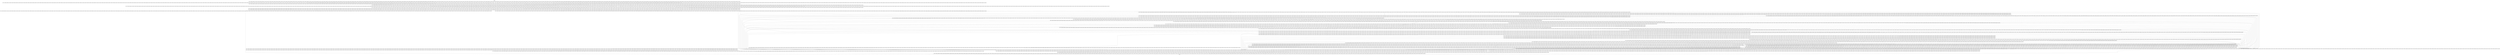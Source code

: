 digraph putNotify {
node [shape=record];
47087634 [label="47087634 - [(!DUPLICATES && SEQUENTIAL && !ENV_IS_LOCKING && !MAX_MEMORY), (DUPLICATES && SEQUENTIAL && !ENV_IS_LOCKING && MAX_MEMORY), (!MAX_MEMORY && DUPLICATES), (!CACHE_MODE && !DUPLICATES && !SEQUENTIAL && MAX_MEMORY && !ENV_IS_LOCKING), (!CACHE_MODE && !DUPLICATES && !SEQUENTIAL && MAX_MEMORY && ENV_IS_LOCKING), (!ENV_IS_LOCKING && DUPLICATES && !MAX_MEMORY), (!DUPLICATES && !SEQUENTIAL && !ENV_IS_LOCKING && !MAX_MEMORY), (!DUPLICATES && CACHE_MODE && ENV_IS_LOCKING && !MAX_MEMORY), (DUPLICATES && !SEQUENTIAL && !ENV_IS_LOCKING && MAX_MEMORY), (!CACHE_MODE && !DUPLICATES && !MAX_MEMORY && SEQUENTIAL && !ENV_IS_LOCKING), (ENV_IS_LOCKING && !DUPLICATES && MAX_MEMORY), (!CACHE_MODE && !DUPLICATES && !MAX_MEMORY && !SEQUENTIAL && ENV_IS_LOCKING), (!DUPLICATES && CACHE_MODE && ENV_IS_LOCKING && MAX_MEMORY), (!DUPLICATES && SEQUENTIAL && MAX_MEMORY && CACHE_MODE && !ENV_IS_LOCKING), (!DUPLICATES && !MAX_MEMORY && !SEQUENTIAL && CACHE_MODE && ENV_IS_LOCKING), (!CACHE_MODE && !DUPLICATES && !MAX_MEMORY && SEQUENTIAL && ENV_IS_LOCKING), (DUPLICATES && SEQUENTIAL && ENV_IS_LOCKING && !MAX_MEMORY), (!DUPLICATES && !SEQUENTIAL && MAX_MEMORY && CACHE_MODE && !ENV_IS_LOCKING), (DUPLICATES && SEQUENTIAL && !ENV_IS_LOCKING && !MAX_MEMORY), (DUPLICATES && !SEQUENTIAL && ENV_IS_LOCKING && !MAX_MEMORY), (!MAX_MEMORY && !DUPLICATES), (!ENV_IS_LOCKING && !DUPLICATES && MAX_MEMORY), (MAX_MEMORY && !DUPLICATES), (MAX_MEMORY && DUPLICATES), (!DUPLICATES && CACHE_MODE && !ENV_IS_LOCKING && !MAX_MEMORY), (ENV_IS_LOCKING && DUPLICATES && !MAX_MEMORY), (!DUPLICATES && CACHE_MODE && !ENV_IS_LOCKING && MAX_MEMORY), (DUPLICATES && SEQUENTIAL && ENV_IS_LOCKING && MAX_MEMORY), (!DUPLICATES && !CACHE_MODE && ENV_IS_LOCKING && !MAX_MEMORY), (!DUPLICATES && !SEQUENTIAL && !ENV_IS_LOCKING && MAX_MEMORY), (!DUPLICATES && !CACHE_MODE && !ENV_IS_LOCKING && !MAX_MEMORY), (DUPLICATES && !SEQUENTIAL && ENV_IS_LOCKING && MAX_MEMORY), (!CACHE_MODE && !DUPLICATES && SEQUENTIAL && MAX_MEMORY && !ENV_IS_LOCKING), (ENV_IS_LOCKING && DUPLICATES && MAX_MEMORY), (!DUPLICATES && !MAX_MEMORY && SEQUENTIAL && CACHE_MODE && ENV_IS_LOCKING), (!DUPLICATES && !MAX_MEMORY && !SEQUENTIAL && CACHE_MODE && !ENV_IS_LOCKING), (ENV_IS_LOCKING && !DUPLICATES && !MAX_MEMORY), (!DUPLICATES && SEQUENTIAL && MAX_MEMORY && CACHE_MODE && ENV_IS_LOCKING), (!ENV_IS_LOCKING && !DUPLICATES && !MAX_MEMORY), (!CACHE_MODE && !DUPLICATES && !MAX_MEMORY && !SEQUENTIAL && !ENV_IS_LOCKING), (!CACHE_MODE && !DUPLICATES && SEQUENTIAL && MAX_MEMORY && ENV_IS_LOCKING), (!DUPLICATES && !CACHE_MODE && !ENV_IS_LOCKING && MAX_MEMORY), (!DUPLICATES && !CACHE_MODE && ENV_IS_LOCKING && MAX_MEMORY), (!DUPLICATES && SEQUENTIAL && ENV_IS_LOCKING && !MAX_MEMORY), (!ENV_IS_LOCKING && DUPLICATES && MAX_MEMORY), (!DUPLICATES && !SEQUENTIAL && ENV_IS_LOCKING && !MAX_MEMORY), (!DUPLICATES && SEQUENTIAL && !ENV_IS_LOCKING && MAX_MEMORY), (!DUPLICATES && !SEQUENTIAL && ENV_IS_LOCKING && MAX_MEMORY), (DUPLICATES && !SEQUENTIAL && !ENV_IS_LOCKING && !MAX_MEMORY), (!DUPLICATES && !SEQUENTIAL && MAX_MEMORY && CACHE_MODE && ENV_IS_LOCKING), (!DUPLICATES && SEQUENTIAL && ENV_IS_LOCKING && MAX_MEMORY), (!DUPLICATES && !MAX_MEMORY && SEQUENTIAL && CACHE_MODE && !ENV_IS_LOCKING)]"];
2078960069 [label="2078960069 - [(!DUPLICATES && SEQUENTIAL && !ENV_IS_LOCKING && !MAX_MEMORY), (DUPLICATES && SEQUENTIAL && !ENV_IS_LOCKING && MAX_MEMORY), (!MAX_MEMORY && DUPLICATES), (!CACHE_MODE && !DUPLICATES && !SEQUENTIAL && MAX_MEMORY && !ENV_IS_LOCKING), (!CACHE_MODE && !DUPLICATES && !SEQUENTIAL && MAX_MEMORY && ENV_IS_LOCKING), (!ENV_IS_LOCKING && DUPLICATES && !MAX_MEMORY), (!DUPLICATES && !SEQUENTIAL && !ENV_IS_LOCKING && !MAX_MEMORY), (!DUPLICATES && CACHE_MODE && ENV_IS_LOCKING && !MAX_MEMORY), (DUPLICATES && !SEQUENTIAL && !ENV_IS_LOCKING && MAX_MEMORY), (!CACHE_MODE && !DUPLICATES && !MAX_MEMORY && SEQUENTIAL && !ENV_IS_LOCKING), (ENV_IS_LOCKING && !DUPLICATES && MAX_MEMORY), (!CACHE_MODE && !DUPLICATES && !MAX_MEMORY && !SEQUENTIAL && ENV_IS_LOCKING), (!DUPLICATES && CACHE_MODE && ENV_IS_LOCKING && MAX_MEMORY), (!DUPLICATES && SEQUENTIAL && MAX_MEMORY && CACHE_MODE && !ENV_IS_LOCKING), (!DUPLICATES && !MAX_MEMORY && !SEQUENTIAL && CACHE_MODE && ENV_IS_LOCKING), (!CACHE_MODE && !DUPLICATES && !MAX_MEMORY && SEQUENTIAL && ENV_IS_LOCKING), (DUPLICATES && SEQUENTIAL && ENV_IS_LOCKING && !MAX_MEMORY), (!DUPLICATES && !SEQUENTIAL && MAX_MEMORY && CACHE_MODE && !ENV_IS_LOCKING), (DUPLICATES && SEQUENTIAL && !ENV_IS_LOCKING && !MAX_MEMORY), (DUPLICATES && !SEQUENTIAL && ENV_IS_LOCKING && !MAX_MEMORY), (!MAX_MEMORY && !DUPLICATES), (!ENV_IS_LOCKING && !DUPLICATES && MAX_MEMORY), (MAX_MEMORY && !DUPLICATES), (MAX_MEMORY && DUPLICATES), (!DUPLICATES && CACHE_MODE && !ENV_IS_LOCKING && !MAX_MEMORY), (ENV_IS_LOCKING && DUPLICATES && !MAX_MEMORY), (!DUPLICATES && CACHE_MODE && !ENV_IS_LOCKING && MAX_MEMORY), (DUPLICATES && SEQUENTIAL && ENV_IS_LOCKING && MAX_MEMORY), (!DUPLICATES && !CACHE_MODE && ENV_IS_LOCKING && !MAX_MEMORY), (!DUPLICATES && !SEQUENTIAL && !ENV_IS_LOCKING && MAX_MEMORY), (!DUPLICATES && !CACHE_MODE && !ENV_IS_LOCKING && !MAX_MEMORY), (DUPLICATES && !SEQUENTIAL && ENV_IS_LOCKING && MAX_MEMORY), (!CACHE_MODE && !DUPLICATES && SEQUENTIAL && MAX_MEMORY && !ENV_IS_LOCKING), (ENV_IS_LOCKING && DUPLICATES && MAX_MEMORY), (!DUPLICATES && !MAX_MEMORY && SEQUENTIAL && CACHE_MODE && ENV_IS_LOCKING), (!DUPLICATES && !MAX_MEMORY && !SEQUENTIAL && CACHE_MODE && !ENV_IS_LOCKING), (ENV_IS_LOCKING && !DUPLICATES && !MAX_MEMORY), (!DUPLICATES && SEQUENTIAL && MAX_MEMORY && CACHE_MODE && ENV_IS_LOCKING), (!ENV_IS_LOCKING && !DUPLICATES && !MAX_MEMORY), (!CACHE_MODE && !DUPLICATES && !MAX_MEMORY && !SEQUENTIAL && !ENV_IS_LOCKING), (!CACHE_MODE && !DUPLICATES && SEQUENTIAL && MAX_MEMORY && ENV_IS_LOCKING), (!DUPLICATES && !CACHE_MODE && !ENV_IS_LOCKING && MAX_MEMORY), (!DUPLICATES && !CACHE_MODE && ENV_IS_LOCKING && MAX_MEMORY), (!DUPLICATES && SEQUENTIAL && ENV_IS_LOCKING && !MAX_MEMORY), (!ENV_IS_LOCKING && DUPLICATES && MAX_MEMORY), (!DUPLICATES && !SEQUENTIAL && ENV_IS_LOCKING && !MAX_MEMORY), (!DUPLICATES && SEQUENTIAL && !ENV_IS_LOCKING && MAX_MEMORY), (!DUPLICATES && !SEQUENTIAL && ENV_IS_LOCKING && MAX_MEMORY), (DUPLICATES && !SEQUENTIAL && !ENV_IS_LOCKING && !MAX_MEMORY), (!DUPLICATES && !SEQUENTIAL && MAX_MEMORY && CACHE_MODE && ENV_IS_LOCKING), (!DUPLICATES && SEQUENTIAL && ENV_IS_LOCKING && MAX_MEMORY), (!DUPLICATES && !MAX_MEMORY && SEQUENTIAL && CACHE_MODE && !ENV_IS_LOCKING)]"];
300232406 [label="300232406 - [(!DUPLICATES && SEQUENTIAL && !ENV_IS_LOCKING && !MAX_MEMORY), (DUPLICATES && SEQUENTIAL && !ENV_IS_LOCKING && MAX_MEMORY), (!MAX_MEMORY && DUPLICATES), (!CACHE_MODE && !DUPLICATES && !SEQUENTIAL && MAX_MEMORY && !ENV_IS_LOCKING), (!CACHE_MODE && !DUPLICATES && !SEQUENTIAL && MAX_MEMORY && ENV_IS_LOCKING), (!ENV_IS_LOCKING && DUPLICATES && !MAX_MEMORY), (!DUPLICATES && !SEQUENTIAL && !ENV_IS_LOCKING && !MAX_MEMORY), (!DUPLICATES && CACHE_MODE && ENV_IS_LOCKING && !MAX_MEMORY), (DUPLICATES && !SEQUENTIAL && !ENV_IS_LOCKING && MAX_MEMORY), (!CACHE_MODE && !DUPLICATES && !MAX_MEMORY && SEQUENTIAL && !ENV_IS_LOCKING), (ENV_IS_LOCKING && !DUPLICATES && MAX_MEMORY), (!CACHE_MODE && !DUPLICATES && !MAX_MEMORY && !SEQUENTIAL && ENV_IS_LOCKING), (!DUPLICATES && CACHE_MODE && ENV_IS_LOCKING && MAX_MEMORY), (!DUPLICATES && SEQUENTIAL && MAX_MEMORY && CACHE_MODE && !ENV_IS_LOCKING), (!DUPLICATES && !MAX_MEMORY && !SEQUENTIAL && CACHE_MODE && ENV_IS_LOCKING), (!CACHE_MODE && !DUPLICATES && !MAX_MEMORY && SEQUENTIAL && ENV_IS_LOCKING), (DUPLICATES && SEQUENTIAL && ENV_IS_LOCKING && !MAX_MEMORY), (!DUPLICATES && !SEQUENTIAL && MAX_MEMORY && CACHE_MODE && !ENV_IS_LOCKING), (DUPLICATES && SEQUENTIAL && !ENV_IS_LOCKING && !MAX_MEMORY), (DUPLICATES && !SEQUENTIAL && ENV_IS_LOCKING && !MAX_MEMORY), (!MAX_MEMORY && !DUPLICATES), (!ENV_IS_LOCKING && !DUPLICATES && MAX_MEMORY), (MAX_MEMORY && !DUPLICATES), (MAX_MEMORY && DUPLICATES), (!DUPLICATES && CACHE_MODE && !ENV_IS_LOCKING && !MAX_MEMORY), (ENV_IS_LOCKING && DUPLICATES && !MAX_MEMORY), (!DUPLICATES && CACHE_MODE && !ENV_IS_LOCKING && MAX_MEMORY), (DUPLICATES && SEQUENTIAL && ENV_IS_LOCKING && MAX_MEMORY), (!DUPLICATES && !CACHE_MODE && ENV_IS_LOCKING && !MAX_MEMORY), (!DUPLICATES && !SEQUENTIAL && !ENV_IS_LOCKING && MAX_MEMORY), (!DUPLICATES && !CACHE_MODE && !ENV_IS_LOCKING && !MAX_MEMORY), (DUPLICATES && !SEQUENTIAL && ENV_IS_LOCKING && MAX_MEMORY), (!CACHE_MODE && !DUPLICATES && SEQUENTIAL && MAX_MEMORY && !ENV_IS_LOCKING), (ENV_IS_LOCKING && DUPLICATES && MAX_MEMORY), (!DUPLICATES && !MAX_MEMORY && SEQUENTIAL && CACHE_MODE && ENV_IS_LOCKING), (!DUPLICATES && !MAX_MEMORY && !SEQUENTIAL && CACHE_MODE && !ENV_IS_LOCKING), (ENV_IS_LOCKING && !DUPLICATES && !MAX_MEMORY), (!DUPLICATES && SEQUENTIAL && MAX_MEMORY && CACHE_MODE && ENV_IS_LOCKING), (!ENV_IS_LOCKING && !DUPLICATES && !MAX_MEMORY), (!CACHE_MODE && !DUPLICATES && !MAX_MEMORY && !SEQUENTIAL && !ENV_IS_LOCKING), (!CACHE_MODE && !DUPLICATES && SEQUENTIAL && MAX_MEMORY && ENV_IS_LOCKING), (!DUPLICATES && !CACHE_MODE && !ENV_IS_LOCKING && MAX_MEMORY), (!DUPLICATES && !CACHE_MODE && ENV_IS_LOCKING && MAX_MEMORY), (!DUPLICATES && SEQUENTIAL && ENV_IS_LOCKING && !MAX_MEMORY), (!ENV_IS_LOCKING && DUPLICATES && MAX_MEMORY), (!DUPLICATES && !SEQUENTIAL && ENV_IS_LOCKING && !MAX_MEMORY), (!DUPLICATES && SEQUENTIAL && !ENV_IS_LOCKING && MAX_MEMORY), (!DUPLICATES && !SEQUENTIAL && ENV_IS_LOCKING && MAX_MEMORY), (DUPLICATES && !SEQUENTIAL && !ENV_IS_LOCKING && !MAX_MEMORY), (!DUPLICATES && !SEQUENTIAL && MAX_MEMORY && CACHE_MODE && ENV_IS_LOCKING), (!DUPLICATES && SEQUENTIAL && ENV_IS_LOCKING && MAX_MEMORY), (!DUPLICATES && !MAX_MEMORY && SEQUENTIAL && CACHE_MODE && !ENV_IS_LOCKING)]"];
980242100 [label="980242100 - [(!DUPLICATES && SEQUENTIAL && !ENV_IS_LOCKING && !MAX_MEMORY), (DUPLICATES && SEQUENTIAL && !ENV_IS_LOCKING && MAX_MEMORY), (!MAX_MEMORY && DUPLICATES), (!CACHE_MODE && !DUPLICATES && !SEQUENTIAL && MAX_MEMORY && !ENV_IS_LOCKING), (!CACHE_MODE && !DUPLICATES && !SEQUENTIAL && MAX_MEMORY && ENV_IS_LOCKING), (!ENV_IS_LOCKING && DUPLICATES && !MAX_MEMORY), (!DUPLICATES && !SEQUENTIAL && !ENV_IS_LOCKING && !MAX_MEMORY), (!DUPLICATES && CACHE_MODE && ENV_IS_LOCKING && !MAX_MEMORY), (DUPLICATES && !SEQUENTIAL && !ENV_IS_LOCKING && MAX_MEMORY), (!CACHE_MODE && !DUPLICATES && !MAX_MEMORY && SEQUENTIAL && !ENV_IS_LOCKING), (ENV_IS_LOCKING && !DUPLICATES && MAX_MEMORY), (!CACHE_MODE && !DUPLICATES && !MAX_MEMORY && !SEQUENTIAL && ENV_IS_LOCKING), (!DUPLICATES && CACHE_MODE && ENV_IS_LOCKING && MAX_MEMORY), (!DUPLICATES && SEQUENTIAL && MAX_MEMORY && CACHE_MODE && !ENV_IS_LOCKING), (!DUPLICATES && !MAX_MEMORY && !SEQUENTIAL && CACHE_MODE && ENV_IS_LOCKING), (!CACHE_MODE && !DUPLICATES && !MAX_MEMORY && SEQUENTIAL && ENV_IS_LOCKING), (DUPLICATES && SEQUENTIAL && ENV_IS_LOCKING && !MAX_MEMORY), (!DUPLICATES && !SEQUENTIAL && MAX_MEMORY && CACHE_MODE && !ENV_IS_LOCKING), (DUPLICATES && SEQUENTIAL && !ENV_IS_LOCKING && !MAX_MEMORY), (DUPLICATES && !SEQUENTIAL && ENV_IS_LOCKING && !MAX_MEMORY), (!MAX_MEMORY && !DUPLICATES), (!ENV_IS_LOCKING && !DUPLICATES && MAX_MEMORY), (MAX_MEMORY && !DUPLICATES), (MAX_MEMORY && DUPLICATES), (!DUPLICATES && CACHE_MODE && !ENV_IS_LOCKING && !MAX_MEMORY), (ENV_IS_LOCKING && DUPLICATES && !MAX_MEMORY), (!DUPLICATES && CACHE_MODE && !ENV_IS_LOCKING && MAX_MEMORY), (DUPLICATES && SEQUENTIAL && ENV_IS_LOCKING && MAX_MEMORY), (!DUPLICATES && !CACHE_MODE && ENV_IS_LOCKING && !MAX_MEMORY), (!DUPLICATES && !SEQUENTIAL && !ENV_IS_LOCKING && MAX_MEMORY), (!DUPLICATES && !CACHE_MODE && !ENV_IS_LOCKING && !MAX_MEMORY), (DUPLICATES && !SEQUENTIAL && ENV_IS_LOCKING && MAX_MEMORY), (!CACHE_MODE && !DUPLICATES && SEQUENTIAL && MAX_MEMORY && !ENV_IS_LOCKING), (ENV_IS_LOCKING && DUPLICATES && MAX_MEMORY), (!DUPLICATES && !MAX_MEMORY && SEQUENTIAL && CACHE_MODE && ENV_IS_LOCKING), (!DUPLICATES && !MAX_MEMORY && !SEQUENTIAL && CACHE_MODE && !ENV_IS_LOCKING), (ENV_IS_LOCKING && !DUPLICATES && !MAX_MEMORY), (!DUPLICATES && SEQUENTIAL && MAX_MEMORY && CACHE_MODE && ENV_IS_LOCKING), (!ENV_IS_LOCKING && !DUPLICATES && !MAX_MEMORY), (!CACHE_MODE && !DUPLICATES && !MAX_MEMORY && !SEQUENTIAL && !ENV_IS_LOCKING), (!CACHE_MODE && !DUPLICATES && SEQUENTIAL && MAX_MEMORY && ENV_IS_LOCKING), (!DUPLICATES && !CACHE_MODE && !ENV_IS_LOCKING && MAX_MEMORY), (!DUPLICATES && !CACHE_MODE && ENV_IS_LOCKING && MAX_MEMORY), (!DUPLICATES && SEQUENTIAL && ENV_IS_LOCKING && !MAX_MEMORY), (!ENV_IS_LOCKING && DUPLICATES && MAX_MEMORY), (!DUPLICATES && !SEQUENTIAL && ENV_IS_LOCKING && !MAX_MEMORY), (!DUPLICATES && SEQUENTIAL && !ENV_IS_LOCKING && MAX_MEMORY), (!DUPLICATES && !SEQUENTIAL && ENV_IS_LOCKING && MAX_MEMORY), (DUPLICATES && !SEQUENTIAL && !ENV_IS_LOCKING && !MAX_MEMORY), (!DUPLICATES && !SEQUENTIAL && MAX_MEMORY && CACHE_MODE && ENV_IS_LOCKING), (!DUPLICATES && SEQUENTIAL && ENV_IS_LOCKING && MAX_MEMORY), (!DUPLICATES && !MAX_MEMORY && SEQUENTIAL && CACHE_MODE && !ENV_IS_LOCKING)]"];
786771884 [label="786771884 - [(!DUPLICATES && SEQUENTIAL && !ENV_IS_LOCKING && !MAX_MEMORY), (DUPLICATES && SEQUENTIAL && !ENV_IS_LOCKING && MAX_MEMORY), (!MAX_MEMORY && DUPLICATES), (!CACHE_MODE && !DUPLICATES && !SEQUENTIAL && MAX_MEMORY && !ENV_IS_LOCKING), (!CACHE_MODE && !DUPLICATES && !SEQUENTIAL && MAX_MEMORY && ENV_IS_LOCKING), (!ENV_IS_LOCKING && DUPLICATES && !MAX_MEMORY), (!DUPLICATES && !SEQUENTIAL && !ENV_IS_LOCKING && !MAX_MEMORY), (!DUPLICATES && CACHE_MODE && ENV_IS_LOCKING && !MAX_MEMORY), (DUPLICATES && !SEQUENTIAL && !ENV_IS_LOCKING && MAX_MEMORY), (!CACHE_MODE && !DUPLICATES && !MAX_MEMORY && SEQUENTIAL && !ENV_IS_LOCKING), (ENV_IS_LOCKING && !DUPLICATES && MAX_MEMORY), (!CACHE_MODE && !DUPLICATES && !MAX_MEMORY && !SEQUENTIAL && ENV_IS_LOCKING), (!DUPLICATES && CACHE_MODE && ENV_IS_LOCKING && MAX_MEMORY), (!DUPLICATES && SEQUENTIAL && MAX_MEMORY && CACHE_MODE && !ENV_IS_LOCKING), (!DUPLICATES && !MAX_MEMORY && !SEQUENTIAL && CACHE_MODE && ENV_IS_LOCKING), (!CACHE_MODE && !DUPLICATES && !MAX_MEMORY && SEQUENTIAL && ENV_IS_LOCKING), (DUPLICATES && SEQUENTIAL && ENV_IS_LOCKING && !MAX_MEMORY), (!DUPLICATES && !SEQUENTIAL && MAX_MEMORY && CACHE_MODE && !ENV_IS_LOCKING), (DUPLICATES && SEQUENTIAL && !ENV_IS_LOCKING && !MAX_MEMORY), (DUPLICATES && !SEQUENTIAL && ENV_IS_LOCKING && !MAX_MEMORY), (!MAX_MEMORY && !DUPLICATES), (!ENV_IS_LOCKING && !DUPLICATES && MAX_MEMORY), (MAX_MEMORY && !DUPLICATES), (MAX_MEMORY && DUPLICATES), (!DUPLICATES && CACHE_MODE && !ENV_IS_LOCKING && !MAX_MEMORY), (ENV_IS_LOCKING && DUPLICATES && !MAX_MEMORY), (!DUPLICATES && CACHE_MODE && !ENV_IS_LOCKING && MAX_MEMORY), (DUPLICATES && SEQUENTIAL && ENV_IS_LOCKING && MAX_MEMORY), (!DUPLICATES && !CACHE_MODE && ENV_IS_LOCKING && !MAX_MEMORY), (!DUPLICATES && !SEQUENTIAL && !ENV_IS_LOCKING && MAX_MEMORY), (!DUPLICATES && !CACHE_MODE && !ENV_IS_LOCKING && !MAX_MEMORY), (DUPLICATES && !SEQUENTIAL && ENV_IS_LOCKING && MAX_MEMORY), (!CACHE_MODE && !DUPLICATES && SEQUENTIAL && MAX_MEMORY && !ENV_IS_LOCKING), (ENV_IS_LOCKING && DUPLICATES && MAX_MEMORY), (!DUPLICATES && !MAX_MEMORY && SEQUENTIAL && CACHE_MODE && ENV_IS_LOCKING), (!DUPLICATES && !MAX_MEMORY && !SEQUENTIAL && CACHE_MODE && !ENV_IS_LOCKING), (ENV_IS_LOCKING && !DUPLICATES && !MAX_MEMORY), (!DUPLICATES && SEQUENTIAL && MAX_MEMORY && CACHE_MODE && ENV_IS_LOCKING), (!ENV_IS_LOCKING && !DUPLICATES && !MAX_MEMORY), (!CACHE_MODE && !DUPLICATES && !MAX_MEMORY && !SEQUENTIAL && !ENV_IS_LOCKING), (!CACHE_MODE && !DUPLICATES && SEQUENTIAL && MAX_MEMORY && ENV_IS_LOCKING), (!DUPLICATES && !CACHE_MODE && !ENV_IS_LOCKING && MAX_MEMORY), (!DUPLICATES && !CACHE_MODE && ENV_IS_LOCKING && MAX_MEMORY), (!DUPLICATES && SEQUENTIAL && ENV_IS_LOCKING && !MAX_MEMORY), (!ENV_IS_LOCKING && DUPLICATES && MAX_MEMORY), (!DUPLICATES && !SEQUENTIAL && ENV_IS_LOCKING && !MAX_MEMORY), (!DUPLICATES && SEQUENTIAL && !ENV_IS_LOCKING && MAX_MEMORY), (!DUPLICATES && !SEQUENTIAL && ENV_IS_LOCKING && MAX_MEMORY), (DUPLICATES && !SEQUENTIAL && !ENV_IS_LOCKING && !MAX_MEMORY), (!DUPLICATES && !SEQUENTIAL && MAX_MEMORY && CACHE_MODE && ENV_IS_LOCKING), (!DUPLICATES && SEQUENTIAL && ENV_IS_LOCKING && MAX_MEMORY), (!DUPLICATES && !MAX_MEMORY && SEQUENTIAL && CACHE_MODE && !ENV_IS_LOCKING)]"];
1901985975 [label="1901985975 - [(!DUPLICATES && SEQUENTIAL && !ENV_IS_LOCKING && !MAX_MEMORY), (DUPLICATES && SEQUENTIAL && !ENV_IS_LOCKING && MAX_MEMORY), (!MAX_MEMORY && DUPLICATES), (!CACHE_MODE && !DUPLICATES && !SEQUENTIAL && MAX_MEMORY && !ENV_IS_LOCKING), (!CACHE_MODE && !DUPLICATES && !SEQUENTIAL && MAX_MEMORY && ENV_IS_LOCKING), (!ENV_IS_LOCKING && DUPLICATES && !MAX_MEMORY), (!DUPLICATES && !SEQUENTIAL && !ENV_IS_LOCKING && !MAX_MEMORY), (!DUPLICATES && CACHE_MODE && ENV_IS_LOCKING && !MAX_MEMORY), (DUPLICATES && !SEQUENTIAL && !ENV_IS_LOCKING && MAX_MEMORY), (!CACHE_MODE && !DUPLICATES && !MAX_MEMORY && SEQUENTIAL && !ENV_IS_LOCKING), (ENV_IS_LOCKING && !DUPLICATES && MAX_MEMORY), (!CACHE_MODE && !DUPLICATES && !MAX_MEMORY && !SEQUENTIAL && ENV_IS_LOCKING), (!DUPLICATES && CACHE_MODE && ENV_IS_LOCKING && MAX_MEMORY), (!DUPLICATES && SEQUENTIAL && MAX_MEMORY && CACHE_MODE && !ENV_IS_LOCKING), (!DUPLICATES && !MAX_MEMORY && !SEQUENTIAL && CACHE_MODE && ENV_IS_LOCKING), (!CACHE_MODE && !DUPLICATES && !MAX_MEMORY && SEQUENTIAL && ENV_IS_LOCKING), (DUPLICATES && SEQUENTIAL && ENV_IS_LOCKING && !MAX_MEMORY), (!DUPLICATES && !SEQUENTIAL && MAX_MEMORY && CACHE_MODE && !ENV_IS_LOCKING), (DUPLICATES && SEQUENTIAL && !ENV_IS_LOCKING && !MAX_MEMORY), (DUPLICATES && !SEQUENTIAL && ENV_IS_LOCKING && !MAX_MEMORY), (!MAX_MEMORY && !DUPLICATES), (!ENV_IS_LOCKING && !DUPLICATES && MAX_MEMORY), (MAX_MEMORY && !DUPLICATES), (MAX_MEMORY && DUPLICATES), (!DUPLICATES && CACHE_MODE && !ENV_IS_LOCKING && !MAX_MEMORY), (ENV_IS_LOCKING && DUPLICATES && !MAX_MEMORY), (!DUPLICATES && CACHE_MODE && !ENV_IS_LOCKING && MAX_MEMORY), (DUPLICATES && SEQUENTIAL && ENV_IS_LOCKING && MAX_MEMORY), (!DUPLICATES && !CACHE_MODE && ENV_IS_LOCKING && !MAX_MEMORY), (!DUPLICATES && !SEQUENTIAL && !ENV_IS_LOCKING && MAX_MEMORY), (!DUPLICATES && !CACHE_MODE && !ENV_IS_LOCKING && !MAX_MEMORY), (DUPLICATES && !SEQUENTIAL && ENV_IS_LOCKING && MAX_MEMORY), (!CACHE_MODE && !DUPLICATES && SEQUENTIAL && MAX_MEMORY && !ENV_IS_LOCKING), (ENV_IS_LOCKING && DUPLICATES && MAX_MEMORY), (!DUPLICATES && !MAX_MEMORY && SEQUENTIAL && CACHE_MODE && ENV_IS_LOCKING), (!DUPLICATES && !MAX_MEMORY && !SEQUENTIAL && CACHE_MODE && !ENV_IS_LOCKING), (ENV_IS_LOCKING && !DUPLICATES && !MAX_MEMORY), (!DUPLICATES && SEQUENTIAL && MAX_MEMORY && CACHE_MODE && ENV_IS_LOCKING), (!ENV_IS_LOCKING && !DUPLICATES && !MAX_MEMORY), (!CACHE_MODE && !DUPLICATES && !MAX_MEMORY && !SEQUENTIAL && !ENV_IS_LOCKING), (!CACHE_MODE && !DUPLICATES && SEQUENTIAL && MAX_MEMORY && ENV_IS_LOCKING), (!DUPLICATES && !CACHE_MODE && !ENV_IS_LOCKING && MAX_MEMORY), (!DUPLICATES && !CACHE_MODE && ENV_IS_LOCKING && MAX_MEMORY), (!DUPLICATES && SEQUENTIAL && ENV_IS_LOCKING && !MAX_MEMORY), (!ENV_IS_LOCKING && DUPLICATES && MAX_MEMORY), (!DUPLICATES && !SEQUENTIAL && ENV_IS_LOCKING && !MAX_MEMORY), (!DUPLICATES && SEQUENTIAL && !ENV_IS_LOCKING && MAX_MEMORY), (!DUPLICATES && !SEQUENTIAL && ENV_IS_LOCKING && MAX_MEMORY), (DUPLICATES && !SEQUENTIAL && !ENV_IS_LOCKING && !MAX_MEMORY), (!DUPLICATES && !SEQUENTIAL && MAX_MEMORY && CACHE_MODE && ENV_IS_LOCKING), (!DUPLICATES && SEQUENTIAL && ENV_IS_LOCKING && MAX_MEMORY), (!DUPLICATES && !MAX_MEMORY && SEQUENTIAL && CACHE_MODE && !ENV_IS_LOCKING)]"];
1216838327 [label="1216838327 - [(!DUPLICATES && SEQUENTIAL && !ENV_IS_LOCKING && !MAX_MEMORY), (DUPLICATES && SEQUENTIAL && !ENV_IS_LOCKING && MAX_MEMORY), (!MAX_MEMORY && DUPLICATES), (!CACHE_MODE && !DUPLICATES && !SEQUENTIAL && MAX_MEMORY && !ENV_IS_LOCKING), (!CACHE_MODE && !DUPLICATES && !SEQUENTIAL && MAX_MEMORY && ENV_IS_LOCKING), (!ENV_IS_LOCKING && DUPLICATES && !MAX_MEMORY), (!DUPLICATES && !SEQUENTIAL && !ENV_IS_LOCKING && !MAX_MEMORY), (!DUPLICATES && CACHE_MODE && ENV_IS_LOCKING && !MAX_MEMORY), (DUPLICATES && !SEQUENTIAL && !ENV_IS_LOCKING && MAX_MEMORY), (!CACHE_MODE && !DUPLICATES && !MAX_MEMORY && SEQUENTIAL && !ENV_IS_LOCKING), (ENV_IS_LOCKING && !DUPLICATES && MAX_MEMORY), (!CACHE_MODE && !DUPLICATES && !MAX_MEMORY && !SEQUENTIAL && ENV_IS_LOCKING), (!DUPLICATES && CACHE_MODE && ENV_IS_LOCKING && MAX_MEMORY), (!DUPLICATES && SEQUENTIAL && MAX_MEMORY && CACHE_MODE && !ENV_IS_LOCKING), (!DUPLICATES && !MAX_MEMORY && !SEQUENTIAL && CACHE_MODE && ENV_IS_LOCKING), (!CACHE_MODE && !DUPLICATES && !MAX_MEMORY && SEQUENTIAL && ENV_IS_LOCKING), (DUPLICATES && SEQUENTIAL && ENV_IS_LOCKING && !MAX_MEMORY), (!DUPLICATES && !SEQUENTIAL && MAX_MEMORY && CACHE_MODE && !ENV_IS_LOCKING), (DUPLICATES && SEQUENTIAL && !ENV_IS_LOCKING && !MAX_MEMORY), (DUPLICATES && !SEQUENTIAL && ENV_IS_LOCKING && !MAX_MEMORY), (!MAX_MEMORY && !DUPLICATES), (!ENV_IS_LOCKING && !DUPLICATES && MAX_MEMORY), (MAX_MEMORY && !DUPLICATES), (MAX_MEMORY && DUPLICATES), (!DUPLICATES && CACHE_MODE && !ENV_IS_LOCKING && !MAX_MEMORY), (ENV_IS_LOCKING && DUPLICATES && !MAX_MEMORY), (!DUPLICATES && CACHE_MODE && !ENV_IS_LOCKING && MAX_MEMORY), (DUPLICATES && SEQUENTIAL && ENV_IS_LOCKING && MAX_MEMORY), (!DUPLICATES && !CACHE_MODE && ENV_IS_LOCKING && !MAX_MEMORY), (!DUPLICATES && !SEQUENTIAL && !ENV_IS_LOCKING && MAX_MEMORY), (!DUPLICATES && !CACHE_MODE && !ENV_IS_LOCKING && !MAX_MEMORY), (DUPLICATES && !SEQUENTIAL && ENV_IS_LOCKING && MAX_MEMORY), (!CACHE_MODE && !DUPLICATES && SEQUENTIAL && MAX_MEMORY && !ENV_IS_LOCKING), (ENV_IS_LOCKING && DUPLICATES && MAX_MEMORY), (!DUPLICATES && !MAX_MEMORY && SEQUENTIAL && CACHE_MODE && ENV_IS_LOCKING), (!DUPLICATES && !MAX_MEMORY && !SEQUENTIAL && CACHE_MODE && !ENV_IS_LOCKING), (ENV_IS_LOCKING && !DUPLICATES && !MAX_MEMORY), (!DUPLICATES && SEQUENTIAL && MAX_MEMORY && CACHE_MODE && ENV_IS_LOCKING), (!ENV_IS_LOCKING && !DUPLICATES && !MAX_MEMORY), (!CACHE_MODE && !DUPLICATES && !MAX_MEMORY && !SEQUENTIAL && !ENV_IS_LOCKING), (!CACHE_MODE && !DUPLICATES && SEQUENTIAL && MAX_MEMORY && ENV_IS_LOCKING), (!DUPLICATES && !CACHE_MODE && !ENV_IS_LOCKING && MAX_MEMORY), (!DUPLICATES && !CACHE_MODE && ENV_IS_LOCKING && MAX_MEMORY), (!DUPLICATES && SEQUENTIAL && ENV_IS_LOCKING && !MAX_MEMORY), (!ENV_IS_LOCKING && DUPLICATES && MAX_MEMORY), (!DUPLICATES && !SEQUENTIAL && ENV_IS_LOCKING && !MAX_MEMORY), (!DUPLICATES && SEQUENTIAL && !ENV_IS_LOCKING && MAX_MEMORY), (!DUPLICATES && !SEQUENTIAL && ENV_IS_LOCKING && MAX_MEMORY), (DUPLICATES && !SEQUENTIAL && !ENV_IS_LOCKING && !MAX_MEMORY), (!DUPLICATES && !SEQUENTIAL && MAX_MEMORY && CACHE_MODE && ENV_IS_LOCKING), (!DUPLICATES && SEQUENTIAL && ENV_IS_LOCKING && MAX_MEMORY), (!DUPLICATES && !MAX_MEMORY && SEQUENTIAL && CACHE_MODE && !ENV_IS_LOCKING)]"];
1586414442 [label="1586414442 - [(!DUPLICATES && SEQUENTIAL && !ENV_IS_LOCKING && !MAX_MEMORY), (DUPLICATES && SEQUENTIAL && !ENV_IS_LOCKING && MAX_MEMORY), (!MAX_MEMORY && DUPLICATES), (!CACHE_MODE && !DUPLICATES && !SEQUENTIAL && MAX_MEMORY && !ENV_IS_LOCKING), (!CACHE_MODE && !DUPLICATES && !SEQUENTIAL && MAX_MEMORY && ENV_IS_LOCKING), (!ENV_IS_LOCKING && DUPLICATES && !MAX_MEMORY), (!DUPLICATES && !SEQUENTIAL && !ENV_IS_LOCKING && !MAX_MEMORY), (!DUPLICATES && CACHE_MODE && ENV_IS_LOCKING && !MAX_MEMORY), (DUPLICATES && !SEQUENTIAL && !ENV_IS_LOCKING && MAX_MEMORY), (!CACHE_MODE && !DUPLICATES && !MAX_MEMORY && SEQUENTIAL && !ENV_IS_LOCKING), (ENV_IS_LOCKING && !DUPLICATES && MAX_MEMORY), (!CACHE_MODE && !DUPLICATES && !MAX_MEMORY && !SEQUENTIAL && ENV_IS_LOCKING), (!DUPLICATES && CACHE_MODE && ENV_IS_LOCKING && MAX_MEMORY), (!DUPLICATES && SEQUENTIAL && MAX_MEMORY && CACHE_MODE && !ENV_IS_LOCKING), (!DUPLICATES && !MAX_MEMORY && !SEQUENTIAL && CACHE_MODE && ENV_IS_LOCKING), (!CACHE_MODE && !DUPLICATES && !MAX_MEMORY && SEQUENTIAL && ENV_IS_LOCKING), (DUPLICATES && SEQUENTIAL && ENV_IS_LOCKING && !MAX_MEMORY), (!DUPLICATES && !SEQUENTIAL && MAX_MEMORY && CACHE_MODE && !ENV_IS_LOCKING), (DUPLICATES && SEQUENTIAL && !ENV_IS_LOCKING && !MAX_MEMORY), (DUPLICATES && !SEQUENTIAL && ENV_IS_LOCKING && !MAX_MEMORY), (!MAX_MEMORY && !DUPLICATES), (!ENV_IS_LOCKING && !DUPLICATES && MAX_MEMORY), (MAX_MEMORY && !DUPLICATES), (MAX_MEMORY && DUPLICATES), (!DUPLICATES && CACHE_MODE && !ENV_IS_LOCKING && !MAX_MEMORY), (ENV_IS_LOCKING && DUPLICATES && !MAX_MEMORY), (!DUPLICATES && CACHE_MODE && !ENV_IS_LOCKING && MAX_MEMORY), (DUPLICATES && SEQUENTIAL && ENV_IS_LOCKING && MAX_MEMORY), (!DUPLICATES && !CACHE_MODE && ENV_IS_LOCKING && !MAX_MEMORY), (!DUPLICATES && !SEQUENTIAL && !ENV_IS_LOCKING && MAX_MEMORY), (!DUPLICATES && !CACHE_MODE && !ENV_IS_LOCKING && !MAX_MEMORY), (DUPLICATES && !SEQUENTIAL && ENV_IS_LOCKING && MAX_MEMORY), (!CACHE_MODE && !DUPLICATES && SEQUENTIAL && MAX_MEMORY && !ENV_IS_LOCKING), (ENV_IS_LOCKING && DUPLICATES && MAX_MEMORY), (!DUPLICATES && !MAX_MEMORY && SEQUENTIAL && CACHE_MODE && ENV_IS_LOCKING), (!DUPLICATES && !MAX_MEMORY && !SEQUENTIAL && CACHE_MODE && !ENV_IS_LOCKING), (ENV_IS_LOCKING && !DUPLICATES && !MAX_MEMORY), (!DUPLICATES && SEQUENTIAL && MAX_MEMORY && CACHE_MODE && ENV_IS_LOCKING), (!ENV_IS_LOCKING && !DUPLICATES && !MAX_MEMORY), (!CACHE_MODE && !DUPLICATES && !MAX_MEMORY && !SEQUENTIAL && !ENV_IS_LOCKING), (!CACHE_MODE && !DUPLICATES && SEQUENTIAL && MAX_MEMORY && ENV_IS_LOCKING), (!DUPLICATES && !CACHE_MODE && !ENV_IS_LOCKING && MAX_MEMORY), (!DUPLICATES && !CACHE_MODE && ENV_IS_LOCKING && MAX_MEMORY), (!DUPLICATES && SEQUENTIAL && ENV_IS_LOCKING && !MAX_MEMORY), (!ENV_IS_LOCKING && DUPLICATES && MAX_MEMORY), (!DUPLICATES && !SEQUENTIAL && ENV_IS_LOCKING && !MAX_MEMORY), (!DUPLICATES && SEQUENTIAL && !ENV_IS_LOCKING && MAX_MEMORY), (!DUPLICATES && !SEQUENTIAL && ENV_IS_LOCKING && MAX_MEMORY), (DUPLICATES && !SEQUENTIAL && !ENV_IS_LOCKING && !MAX_MEMORY), (!DUPLICATES && !SEQUENTIAL && MAX_MEMORY && CACHE_MODE && ENV_IS_LOCKING), (!DUPLICATES && SEQUENTIAL && ENV_IS_LOCKING && MAX_MEMORY), (!DUPLICATES && !MAX_MEMORY && SEQUENTIAL && CACHE_MODE && !ENV_IS_LOCKING)]"];
85672322 [label="85672322 - [(!DUPLICATES && SEQUENTIAL && !ENV_IS_LOCKING && !MAX_MEMORY), (DUPLICATES && SEQUENTIAL && !ENV_IS_LOCKING && MAX_MEMORY), (!MAX_MEMORY && DUPLICATES), (!CACHE_MODE && !DUPLICATES && !SEQUENTIAL && MAX_MEMORY && !ENV_IS_LOCKING), (!CACHE_MODE && !DUPLICATES && !SEQUENTIAL && MAX_MEMORY && ENV_IS_LOCKING), (!ENV_IS_LOCKING && DUPLICATES && !MAX_MEMORY), (!DUPLICATES && !SEQUENTIAL && !ENV_IS_LOCKING && !MAX_MEMORY), (!DUPLICATES && CACHE_MODE && ENV_IS_LOCKING && !MAX_MEMORY), (DUPLICATES && !SEQUENTIAL && !ENV_IS_LOCKING && MAX_MEMORY), (!CACHE_MODE && !DUPLICATES && !MAX_MEMORY && SEQUENTIAL && !ENV_IS_LOCKING), (ENV_IS_LOCKING && !DUPLICATES && MAX_MEMORY), (!CACHE_MODE && !DUPLICATES && !MAX_MEMORY && !SEQUENTIAL && ENV_IS_LOCKING), (!DUPLICATES && CACHE_MODE && ENV_IS_LOCKING && MAX_MEMORY), (!DUPLICATES && SEQUENTIAL && MAX_MEMORY && CACHE_MODE && !ENV_IS_LOCKING), (!DUPLICATES && !MAX_MEMORY && !SEQUENTIAL && CACHE_MODE && ENV_IS_LOCKING), (!CACHE_MODE && !DUPLICATES && !MAX_MEMORY && SEQUENTIAL && ENV_IS_LOCKING), (DUPLICATES && SEQUENTIAL && ENV_IS_LOCKING && !MAX_MEMORY), (!DUPLICATES && !SEQUENTIAL && MAX_MEMORY && CACHE_MODE && !ENV_IS_LOCKING), (DUPLICATES && SEQUENTIAL && !ENV_IS_LOCKING && !MAX_MEMORY), (DUPLICATES && !SEQUENTIAL && ENV_IS_LOCKING && !MAX_MEMORY), (!MAX_MEMORY && !DUPLICATES), (!ENV_IS_LOCKING && !DUPLICATES && MAX_MEMORY), (MAX_MEMORY && !DUPLICATES), (MAX_MEMORY && DUPLICATES), (!DUPLICATES && CACHE_MODE && !ENV_IS_LOCKING && !MAX_MEMORY), (ENV_IS_LOCKING && DUPLICATES && !MAX_MEMORY), (!DUPLICATES && CACHE_MODE && !ENV_IS_LOCKING && MAX_MEMORY), (DUPLICATES && SEQUENTIAL && ENV_IS_LOCKING && MAX_MEMORY), (!DUPLICATES && !CACHE_MODE && ENV_IS_LOCKING && !MAX_MEMORY), (!DUPLICATES && !SEQUENTIAL && !ENV_IS_LOCKING && MAX_MEMORY), (!DUPLICATES && !CACHE_MODE && !ENV_IS_LOCKING && !MAX_MEMORY), (DUPLICATES && !SEQUENTIAL && ENV_IS_LOCKING && MAX_MEMORY), (!CACHE_MODE && !DUPLICATES && SEQUENTIAL && MAX_MEMORY && !ENV_IS_LOCKING), (ENV_IS_LOCKING && DUPLICATES && MAX_MEMORY), (!DUPLICATES && !MAX_MEMORY && SEQUENTIAL && CACHE_MODE && ENV_IS_LOCKING), (!DUPLICATES && !MAX_MEMORY && !SEQUENTIAL && CACHE_MODE && !ENV_IS_LOCKING), (ENV_IS_LOCKING && !DUPLICATES && !MAX_MEMORY), (!DUPLICATES && SEQUENTIAL && MAX_MEMORY && CACHE_MODE && ENV_IS_LOCKING), (!ENV_IS_LOCKING && !DUPLICATES && !MAX_MEMORY), (!CACHE_MODE && !DUPLICATES && !MAX_MEMORY && !SEQUENTIAL && !ENV_IS_LOCKING), (!CACHE_MODE && !DUPLICATES && SEQUENTIAL && MAX_MEMORY && ENV_IS_LOCKING), (!DUPLICATES && !CACHE_MODE && !ENV_IS_LOCKING && MAX_MEMORY), (!DUPLICATES && !CACHE_MODE && ENV_IS_LOCKING && MAX_MEMORY), (!DUPLICATES && SEQUENTIAL && ENV_IS_LOCKING && !MAX_MEMORY), (!ENV_IS_LOCKING && DUPLICATES && MAX_MEMORY), (!DUPLICATES && !SEQUENTIAL && ENV_IS_LOCKING && !MAX_MEMORY), (!DUPLICATES && SEQUENTIAL && !ENV_IS_LOCKING && MAX_MEMORY), (!DUPLICATES && !SEQUENTIAL && ENV_IS_LOCKING && MAX_MEMORY), (DUPLICATES && !SEQUENTIAL && !ENV_IS_LOCKING && !MAX_MEMORY), (!DUPLICATES && !SEQUENTIAL && MAX_MEMORY && CACHE_MODE && ENV_IS_LOCKING), (!DUPLICATES && SEQUENTIAL && ENV_IS_LOCKING && MAX_MEMORY), (!DUPLICATES && !MAX_MEMORY && SEQUENTIAL && CACHE_MODE && !ENV_IS_LOCKING)]"];
893230859 [label="893230859 - [(!DUPLICATES && SEQUENTIAL && !ENV_IS_LOCKING && !MAX_MEMORY), (DUPLICATES && SEQUENTIAL && !ENV_IS_LOCKING && MAX_MEMORY), (!MAX_MEMORY && DUPLICATES), (!CACHE_MODE && !DUPLICATES && !SEQUENTIAL && MAX_MEMORY && !ENV_IS_LOCKING), (!CACHE_MODE && !DUPLICATES && !SEQUENTIAL && MAX_MEMORY && ENV_IS_LOCKING), (!ENV_IS_LOCKING && DUPLICATES && !MAX_MEMORY), (!DUPLICATES && !SEQUENTIAL && !ENV_IS_LOCKING && !MAX_MEMORY), (!DUPLICATES && CACHE_MODE && ENV_IS_LOCKING && !MAX_MEMORY), (DUPLICATES && !SEQUENTIAL && !ENV_IS_LOCKING && MAX_MEMORY), (!CACHE_MODE && !DUPLICATES && !MAX_MEMORY && SEQUENTIAL && !ENV_IS_LOCKING), (ENV_IS_LOCKING && !DUPLICATES && MAX_MEMORY), (!CACHE_MODE && !DUPLICATES && !MAX_MEMORY && !SEQUENTIAL && ENV_IS_LOCKING), (!DUPLICATES && CACHE_MODE && ENV_IS_LOCKING && MAX_MEMORY), (!DUPLICATES && SEQUENTIAL && MAX_MEMORY && CACHE_MODE && !ENV_IS_LOCKING), (!DUPLICATES && !MAX_MEMORY && !SEQUENTIAL && CACHE_MODE && ENV_IS_LOCKING), (!CACHE_MODE && !DUPLICATES && !MAX_MEMORY && SEQUENTIAL && ENV_IS_LOCKING), (DUPLICATES && SEQUENTIAL && ENV_IS_LOCKING && !MAX_MEMORY), (!DUPLICATES && !SEQUENTIAL && MAX_MEMORY && CACHE_MODE && !ENV_IS_LOCKING), (DUPLICATES && SEQUENTIAL && !ENV_IS_LOCKING && !MAX_MEMORY), (DUPLICATES && !SEQUENTIAL && ENV_IS_LOCKING && !MAX_MEMORY), (!MAX_MEMORY && !DUPLICATES), (!ENV_IS_LOCKING && !DUPLICATES && MAX_MEMORY), (MAX_MEMORY && !DUPLICATES), (MAX_MEMORY && DUPLICATES), (!DUPLICATES && CACHE_MODE && !ENV_IS_LOCKING && !MAX_MEMORY), (ENV_IS_LOCKING && DUPLICATES && !MAX_MEMORY), (!DUPLICATES && CACHE_MODE && !ENV_IS_LOCKING && MAX_MEMORY), (DUPLICATES && SEQUENTIAL && ENV_IS_LOCKING && MAX_MEMORY), (!DUPLICATES && !CACHE_MODE && ENV_IS_LOCKING && !MAX_MEMORY), (!DUPLICATES && !SEQUENTIAL && !ENV_IS_LOCKING && MAX_MEMORY), (!DUPLICATES && !CACHE_MODE && !ENV_IS_LOCKING && !MAX_MEMORY), (DUPLICATES && !SEQUENTIAL && ENV_IS_LOCKING && MAX_MEMORY), (!CACHE_MODE && !DUPLICATES && SEQUENTIAL && MAX_MEMORY && !ENV_IS_LOCKING), (ENV_IS_LOCKING && DUPLICATES && MAX_MEMORY), (!DUPLICATES && !MAX_MEMORY && SEQUENTIAL && CACHE_MODE && ENV_IS_LOCKING), (!DUPLICATES && !MAX_MEMORY && !SEQUENTIAL && CACHE_MODE && !ENV_IS_LOCKING), (ENV_IS_LOCKING && !DUPLICATES && !MAX_MEMORY), (!DUPLICATES && SEQUENTIAL && MAX_MEMORY && CACHE_MODE && ENV_IS_LOCKING), (!ENV_IS_LOCKING && !DUPLICATES && !MAX_MEMORY), (!CACHE_MODE && !DUPLICATES && !MAX_MEMORY && !SEQUENTIAL && !ENV_IS_LOCKING), (!CACHE_MODE && !DUPLICATES && SEQUENTIAL && MAX_MEMORY && ENV_IS_LOCKING), (!DUPLICATES && !CACHE_MODE && !ENV_IS_LOCKING && MAX_MEMORY), (!DUPLICATES && !CACHE_MODE && ENV_IS_LOCKING && MAX_MEMORY), (!DUPLICATES && SEQUENTIAL && ENV_IS_LOCKING && !MAX_MEMORY), (!ENV_IS_LOCKING && DUPLICATES && MAX_MEMORY), (!DUPLICATES && !SEQUENTIAL && ENV_IS_LOCKING && !MAX_MEMORY), (!DUPLICATES && SEQUENTIAL && !ENV_IS_LOCKING && MAX_MEMORY), (!DUPLICATES && !SEQUENTIAL && ENV_IS_LOCKING && MAX_MEMORY), (DUPLICATES && !SEQUENTIAL && !ENV_IS_LOCKING && !MAX_MEMORY), (!DUPLICATES && !SEQUENTIAL && MAX_MEMORY && CACHE_MODE && ENV_IS_LOCKING), (!DUPLICATES && SEQUENTIAL && ENV_IS_LOCKING && MAX_MEMORY), (!DUPLICATES && !MAX_MEMORY && SEQUENTIAL && CACHE_MODE && !ENV_IS_LOCKING)]"];
502418786 [label="502418786 - [(!DUPLICATES && SEQUENTIAL && !ENV_IS_LOCKING && !MAX_MEMORY), (DUPLICATES && SEQUENTIAL && !ENV_IS_LOCKING && MAX_MEMORY), (!MAX_MEMORY && DUPLICATES), (!CACHE_MODE && !DUPLICATES && !SEQUENTIAL && MAX_MEMORY && !ENV_IS_LOCKING), (!CACHE_MODE && !DUPLICATES && !SEQUENTIAL && MAX_MEMORY && ENV_IS_LOCKING), (!ENV_IS_LOCKING && DUPLICATES && !MAX_MEMORY), (!DUPLICATES && !SEQUENTIAL && !ENV_IS_LOCKING && !MAX_MEMORY), (!DUPLICATES && CACHE_MODE && ENV_IS_LOCKING && !MAX_MEMORY), (DUPLICATES && !SEQUENTIAL && !ENV_IS_LOCKING && MAX_MEMORY), (!CACHE_MODE && !DUPLICATES && !MAX_MEMORY && SEQUENTIAL && !ENV_IS_LOCKING), (ENV_IS_LOCKING && !DUPLICATES && MAX_MEMORY), (!CACHE_MODE && !DUPLICATES && !MAX_MEMORY && !SEQUENTIAL && ENV_IS_LOCKING), (!DUPLICATES && CACHE_MODE && ENV_IS_LOCKING && MAX_MEMORY), (!DUPLICATES && SEQUENTIAL && MAX_MEMORY && CACHE_MODE && !ENV_IS_LOCKING), (!DUPLICATES && !MAX_MEMORY && !SEQUENTIAL && CACHE_MODE && ENV_IS_LOCKING), (!CACHE_MODE && !DUPLICATES && !MAX_MEMORY && SEQUENTIAL && ENV_IS_LOCKING), (DUPLICATES && SEQUENTIAL && ENV_IS_LOCKING && !MAX_MEMORY), (!DUPLICATES && !SEQUENTIAL && MAX_MEMORY && CACHE_MODE && !ENV_IS_LOCKING), (DUPLICATES && SEQUENTIAL && !ENV_IS_LOCKING && !MAX_MEMORY), (DUPLICATES && !SEQUENTIAL && ENV_IS_LOCKING && !MAX_MEMORY), (!MAX_MEMORY && !DUPLICATES), (!ENV_IS_LOCKING && !DUPLICATES && MAX_MEMORY), (MAX_MEMORY && !DUPLICATES), (MAX_MEMORY && DUPLICATES), (!DUPLICATES && CACHE_MODE && !ENV_IS_LOCKING && !MAX_MEMORY), (ENV_IS_LOCKING && DUPLICATES && !MAX_MEMORY), (!DUPLICATES && CACHE_MODE && !ENV_IS_LOCKING && MAX_MEMORY), (DUPLICATES && SEQUENTIAL && ENV_IS_LOCKING && MAX_MEMORY), (!DUPLICATES && !CACHE_MODE && ENV_IS_LOCKING && !MAX_MEMORY), (!DUPLICATES && !SEQUENTIAL && !ENV_IS_LOCKING && MAX_MEMORY), (!DUPLICATES && !CACHE_MODE && !ENV_IS_LOCKING && !MAX_MEMORY), (DUPLICATES && !SEQUENTIAL && ENV_IS_LOCKING && MAX_MEMORY), (!CACHE_MODE && !DUPLICATES && SEQUENTIAL && MAX_MEMORY && !ENV_IS_LOCKING), (ENV_IS_LOCKING && DUPLICATES && MAX_MEMORY), (!DUPLICATES && !MAX_MEMORY && SEQUENTIAL && CACHE_MODE && ENV_IS_LOCKING), (!DUPLICATES && !MAX_MEMORY && !SEQUENTIAL && CACHE_MODE && !ENV_IS_LOCKING), (ENV_IS_LOCKING && !DUPLICATES && !MAX_MEMORY), (!DUPLICATES && SEQUENTIAL && MAX_MEMORY && CACHE_MODE && ENV_IS_LOCKING), (!ENV_IS_LOCKING && !DUPLICATES && !MAX_MEMORY), (!CACHE_MODE && !DUPLICATES && !MAX_MEMORY && !SEQUENTIAL && !ENV_IS_LOCKING), (!CACHE_MODE && !DUPLICATES && SEQUENTIAL && MAX_MEMORY && ENV_IS_LOCKING), (!DUPLICATES && !CACHE_MODE && !ENV_IS_LOCKING && MAX_MEMORY), (!DUPLICATES && !CACHE_MODE && ENV_IS_LOCKING && MAX_MEMORY), (!DUPLICATES && SEQUENTIAL && ENV_IS_LOCKING && !MAX_MEMORY), (!ENV_IS_LOCKING && DUPLICATES && MAX_MEMORY), (!DUPLICATES && !SEQUENTIAL && ENV_IS_LOCKING && !MAX_MEMORY), (!DUPLICATES && SEQUENTIAL && !ENV_IS_LOCKING && MAX_MEMORY), (!DUPLICATES && !SEQUENTIAL && ENV_IS_LOCKING && MAX_MEMORY), (DUPLICATES && !SEQUENTIAL && !ENV_IS_LOCKING && !MAX_MEMORY), (!DUPLICATES && !SEQUENTIAL && MAX_MEMORY && CACHE_MODE && ENV_IS_LOCKING), (!DUPLICATES && SEQUENTIAL && ENV_IS_LOCKING && MAX_MEMORY), (!DUPLICATES && !MAX_MEMORY && SEQUENTIAL && CACHE_MODE && !ENV_IS_LOCKING)]"];
1793853837 [label="1793853837 - [(!DUPLICATES && SEQUENTIAL && !ENV_IS_LOCKING && !MAX_MEMORY), (DUPLICATES && SEQUENTIAL && !ENV_IS_LOCKING && MAX_MEMORY), (!MAX_MEMORY && DUPLICATES), (!CACHE_MODE && !DUPLICATES && !SEQUENTIAL && MAX_MEMORY && !ENV_IS_LOCKING), (!CACHE_MODE && !DUPLICATES && !SEQUENTIAL && MAX_MEMORY && ENV_IS_LOCKING), (!ENV_IS_LOCKING && DUPLICATES && !MAX_MEMORY), (!DUPLICATES && !SEQUENTIAL && !ENV_IS_LOCKING && !MAX_MEMORY), (!DUPLICATES && CACHE_MODE && ENV_IS_LOCKING && !MAX_MEMORY), (DUPLICATES && !SEQUENTIAL && !ENV_IS_LOCKING && MAX_MEMORY), (!CACHE_MODE && !DUPLICATES && !MAX_MEMORY && SEQUENTIAL && !ENV_IS_LOCKING), (ENV_IS_LOCKING && !DUPLICATES && MAX_MEMORY), (!CACHE_MODE && !DUPLICATES && !MAX_MEMORY && !SEQUENTIAL && ENV_IS_LOCKING), (!DUPLICATES && CACHE_MODE && ENV_IS_LOCKING && MAX_MEMORY), (!DUPLICATES && SEQUENTIAL && MAX_MEMORY && CACHE_MODE && !ENV_IS_LOCKING), (!DUPLICATES && !MAX_MEMORY && !SEQUENTIAL && CACHE_MODE && ENV_IS_LOCKING), (!CACHE_MODE && !DUPLICATES && !MAX_MEMORY && SEQUENTIAL && ENV_IS_LOCKING), (DUPLICATES && SEQUENTIAL && ENV_IS_LOCKING && !MAX_MEMORY), (!DUPLICATES && !SEQUENTIAL && MAX_MEMORY && CACHE_MODE && !ENV_IS_LOCKING), (DUPLICATES && SEQUENTIAL && !ENV_IS_LOCKING && !MAX_MEMORY), (DUPLICATES && !SEQUENTIAL && ENV_IS_LOCKING && !MAX_MEMORY), (!MAX_MEMORY && !DUPLICATES), (!ENV_IS_LOCKING && !DUPLICATES && MAX_MEMORY), (MAX_MEMORY && !DUPLICATES), (MAX_MEMORY && DUPLICATES), (!DUPLICATES && CACHE_MODE && !ENV_IS_LOCKING && !MAX_MEMORY), (ENV_IS_LOCKING && DUPLICATES && !MAX_MEMORY), (!DUPLICATES && CACHE_MODE && !ENV_IS_LOCKING && MAX_MEMORY), (DUPLICATES && SEQUENTIAL && ENV_IS_LOCKING && MAX_MEMORY), (!DUPLICATES && !CACHE_MODE && ENV_IS_LOCKING && !MAX_MEMORY), (!DUPLICATES && !SEQUENTIAL && !ENV_IS_LOCKING && MAX_MEMORY), (!DUPLICATES && !CACHE_MODE && !ENV_IS_LOCKING && !MAX_MEMORY), (DUPLICATES && !SEQUENTIAL && ENV_IS_LOCKING && MAX_MEMORY), (!CACHE_MODE && !DUPLICATES && SEQUENTIAL && MAX_MEMORY && !ENV_IS_LOCKING), (ENV_IS_LOCKING && DUPLICATES && MAX_MEMORY), (!DUPLICATES && !MAX_MEMORY && SEQUENTIAL && CACHE_MODE && ENV_IS_LOCKING), (!DUPLICATES && !MAX_MEMORY && !SEQUENTIAL && CACHE_MODE && !ENV_IS_LOCKING), (ENV_IS_LOCKING && !DUPLICATES && !MAX_MEMORY), (!DUPLICATES && SEQUENTIAL && MAX_MEMORY && CACHE_MODE && ENV_IS_LOCKING), (!ENV_IS_LOCKING && !DUPLICATES && !MAX_MEMORY), (!CACHE_MODE && !DUPLICATES && !MAX_MEMORY && !SEQUENTIAL && !ENV_IS_LOCKING), (!CACHE_MODE && !DUPLICATES && SEQUENTIAL && MAX_MEMORY && ENV_IS_LOCKING), (!DUPLICATES && !CACHE_MODE && !ENV_IS_LOCKING && MAX_MEMORY), (!DUPLICATES && !CACHE_MODE && ENV_IS_LOCKING && MAX_MEMORY), (!DUPLICATES && SEQUENTIAL && ENV_IS_LOCKING && !MAX_MEMORY), (!ENV_IS_LOCKING && DUPLICATES && MAX_MEMORY), (!DUPLICATES && !SEQUENTIAL && ENV_IS_LOCKING && !MAX_MEMORY), (!DUPLICATES && SEQUENTIAL && !ENV_IS_LOCKING && MAX_MEMORY), (!DUPLICATES && !SEQUENTIAL && ENV_IS_LOCKING && MAX_MEMORY), (DUPLICATES && !SEQUENTIAL && !ENV_IS_LOCKING && !MAX_MEMORY), (!DUPLICATES && !SEQUENTIAL && MAX_MEMORY && CACHE_MODE && ENV_IS_LOCKING), (!DUPLICATES && SEQUENTIAL && ENV_IS_LOCKING && MAX_MEMORY), (!DUPLICATES && !MAX_MEMORY && SEQUENTIAL && CACHE_MODE && !ENV_IS_LOCKING)]"];
432899237 [label="432899237 - [(!DUPLICATES && SEQUENTIAL && !ENV_IS_LOCKING && !MAX_MEMORY), (DUPLICATES && SEQUENTIAL && !ENV_IS_LOCKING && MAX_MEMORY), (!MAX_MEMORY && DUPLICATES), (!CACHE_MODE && !DUPLICATES && !SEQUENTIAL && MAX_MEMORY && !ENV_IS_LOCKING), (!CACHE_MODE && !DUPLICATES && !SEQUENTIAL && MAX_MEMORY && ENV_IS_LOCKING), (!ENV_IS_LOCKING && DUPLICATES && !MAX_MEMORY), (!DUPLICATES && !SEQUENTIAL && !ENV_IS_LOCKING && !MAX_MEMORY), (!DUPLICATES && CACHE_MODE && ENV_IS_LOCKING && !MAX_MEMORY), (DUPLICATES && !SEQUENTIAL && !ENV_IS_LOCKING && MAX_MEMORY), (!CACHE_MODE && !DUPLICATES && !MAX_MEMORY && SEQUENTIAL && !ENV_IS_LOCKING), (ENV_IS_LOCKING && !DUPLICATES && MAX_MEMORY), (!CACHE_MODE && !DUPLICATES && !MAX_MEMORY && !SEQUENTIAL && ENV_IS_LOCKING), (!DUPLICATES && CACHE_MODE && ENV_IS_LOCKING && MAX_MEMORY), (!DUPLICATES && SEQUENTIAL && MAX_MEMORY && CACHE_MODE && !ENV_IS_LOCKING), (!DUPLICATES && !MAX_MEMORY && !SEQUENTIAL && CACHE_MODE && ENV_IS_LOCKING), (!CACHE_MODE && !DUPLICATES && !MAX_MEMORY && SEQUENTIAL && ENV_IS_LOCKING), (DUPLICATES && SEQUENTIAL && ENV_IS_LOCKING && !MAX_MEMORY), (!DUPLICATES && !SEQUENTIAL && MAX_MEMORY && CACHE_MODE && !ENV_IS_LOCKING), (DUPLICATES && SEQUENTIAL && !ENV_IS_LOCKING && !MAX_MEMORY), (DUPLICATES && !SEQUENTIAL && ENV_IS_LOCKING && !MAX_MEMORY), (!MAX_MEMORY && !DUPLICATES), (!ENV_IS_LOCKING && !DUPLICATES && MAX_MEMORY), (MAX_MEMORY && !DUPLICATES), (MAX_MEMORY && DUPLICATES), (!DUPLICATES && CACHE_MODE && !ENV_IS_LOCKING && !MAX_MEMORY), (ENV_IS_LOCKING && DUPLICATES && !MAX_MEMORY), (!DUPLICATES && CACHE_MODE && !ENV_IS_LOCKING && MAX_MEMORY), (DUPLICATES && SEQUENTIAL && ENV_IS_LOCKING && MAX_MEMORY), (!DUPLICATES && !CACHE_MODE && ENV_IS_LOCKING && !MAX_MEMORY), (!DUPLICATES && !SEQUENTIAL && !ENV_IS_LOCKING && MAX_MEMORY), (!DUPLICATES && !CACHE_MODE && !ENV_IS_LOCKING && !MAX_MEMORY), (DUPLICATES && !SEQUENTIAL && ENV_IS_LOCKING && MAX_MEMORY), (!CACHE_MODE && !DUPLICATES && SEQUENTIAL && MAX_MEMORY && !ENV_IS_LOCKING), (ENV_IS_LOCKING && DUPLICATES && MAX_MEMORY), (!DUPLICATES && !MAX_MEMORY && SEQUENTIAL && CACHE_MODE && ENV_IS_LOCKING), (!DUPLICATES && !MAX_MEMORY && !SEQUENTIAL && CACHE_MODE && !ENV_IS_LOCKING), (ENV_IS_LOCKING && !DUPLICATES && !MAX_MEMORY), (!DUPLICATES && SEQUENTIAL && MAX_MEMORY && CACHE_MODE && ENV_IS_LOCKING), (!ENV_IS_LOCKING && !DUPLICATES && !MAX_MEMORY), (!CACHE_MODE && !DUPLICATES && !MAX_MEMORY && !SEQUENTIAL && !ENV_IS_LOCKING), (!CACHE_MODE && !DUPLICATES && SEQUENTIAL && MAX_MEMORY && ENV_IS_LOCKING), (!DUPLICATES && !CACHE_MODE && !ENV_IS_LOCKING && MAX_MEMORY), (!DUPLICATES && !CACHE_MODE && ENV_IS_LOCKING && MAX_MEMORY), (!DUPLICATES && SEQUENTIAL && ENV_IS_LOCKING && !MAX_MEMORY), (!ENV_IS_LOCKING && DUPLICATES && MAX_MEMORY), (!DUPLICATES && !SEQUENTIAL && ENV_IS_LOCKING && !MAX_MEMORY), (!DUPLICATES && SEQUENTIAL && !ENV_IS_LOCKING && MAX_MEMORY), (!DUPLICATES && !SEQUENTIAL && ENV_IS_LOCKING && MAX_MEMORY), (DUPLICATES && !SEQUENTIAL && !ENV_IS_LOCKING && !MAX_MEMORY), (!DUPLICATES && !SEQUENTIAL && MAX_MEMORY && CACHE_MODE && ENV_IS_LOCKING), (!DUPLICATES && SEQUENTIAL && ENV_IS_LOCKING && MAX_MEMORY), (!DUPLICATES && !MAX_MEMORY && SEQUENTIAL && CACHE_MODE && !ENV_IS_LOCKING)]"];
1533481358 [label="1533481358 - [(!DUPLICATES && SEQUENTIAL && !ENV_IS_LOCKING && !MAX_MEMORY), (DUPLICATES && SEQUENTIAL && !ENV_IS_LOCKING && MAX_MEMORY), (!MAX_MEMORY && DUPLICATES), (!CACHE_MODE && !DUPLICATES && !SEQUENTIAL && MAX_MEMORY && !ENV_IS_LOCKING), (!CACHE_MODE && !DUPLICATES && !SEQUENTIAL && MAX_MEMORY && ENV_IS_LOCKING), (!ENV_IS_LOCKING && DUPLICATES && !MAX_MEMORY), (!DUPLICATES && !SEQUENTIAL && !ENV_IS_LOCKING && !MAX_MEMORY), (!DUPLICATES && CACHE_MODE && ENV_IS_LOCKING && !MAX_MEMORY), (DUPLICATES && !SEQUENTIAL && !ENV_IS_LOCKING && MAX_MEMORY), (!CACHE_MODE && !DUPLICATES && !MAX_MEMORY && SEQUENTIAL && !ENV_IS_LOCKING), (ENV_IS_LOCKING && !DUPLICATES && MAX_MEMORY), (!CACHE_MODE && !DUPLICATES && !MAX_MEMORY && !SEQUENTIAL && ENV_IS_LOCKING), (!DUPLICATES && CACHE_MODE && ENV_IS_LOCKING && MAX_MEMORY), (!DUPLICATES && SEQUENTIAL && MAX_MEMORY && CACHE_MODE && !ENV_IS_LOCKING), (!DUPLICATES && !MAX_MEMORY && !SEQUENTIAL && CACHE_MODE && ENV_IS_LOCKING), (!CACHE_MODE && !DUPLICATES && !MAX_MEMORY && SEQUENTIAL && ENV_IS_LOCKING), (DUPLICATES && SEQUENTIAL && ENV_IS_LOCKING && !MAX_MEMORY), (!DUPLICATES && !SEQUENTIAL && MAX_MEMORY && CACHE_MODE && !ENV_IS_LOCKING), (DUPLICATES && SEQUENTIAL && !ENV_IS_LOCKING && !MAX_MEMORY), (DUPLICATES && !SEQUENTIAL && ENV_IS_LOCKING && !MAX_MEMORY), (!MAX_MEMORY && !DUPLICATES), (!ENV_IS_LOCKING && !DUPLICATES && MAX_MEMORY), (MAX_MEMORY && !DUPLICATES), (MAX_MEMORY && DUPLICATES), (!DUPLICATES && CACHE_MODE && !ENV_IS_LOCKING && !MAX_MEMORY), (ENV_IS_LOCKING && DUPLICATES && !MAX_MEMORY), (!DUPLICATES && CACHE_MODE && !ENV_IS_LOCKING && MAX_MEMORY), (DUPLICATES && SEQUENTIAL && ENV_IS_LOCKING && MAX_MEMORY), (!DUPLICATES && !CACHE_MODE && ENV_IS_LOCKING && !MAX_MEMORY), (!DUPLICATES && !SEQUENTIAL && !ENV_IS_LOCKING && MAX_MEMORY), (!DUPLICATES && !CACHE_MODE && !ENV_IS_LOCKING && !MAX_MEMORY), (DUPLICATES && !SEQUENTIAL && ENV_IS_LOCKING && MAX_MEMORY), (!CACHE_MODE && !DUPLICATES && SEQUENTIAL && MAX_MEMORY && !ENV_IS_LOCKING), (ENV_IS_LOCKING && DUPLICATES && MAX_MEMORY), (!DUPLICATES && !MAX_MEMORY && SEQUENTIAL && CACHE_MODE && ENV_IS_LOCKING), (!DUPLICATES && !MAX_MEMORY && !SEQUENTIAL && CACHE_MODE && !ENV_IS_LOCKING), (ENV_IS_LOCKING && !DUPLICATES && !MAX_MEMORY), (!DUPLICATES && SEQUENTIAL && MAX_MEMORY && CACHE_MODE && ENV_IS_LOCKING), (!ENV_IS_LOCKING && !DUPLICATES && !MAX_MEMORY), (!CACHE_MODE && !DUPLICATES && !MAX_MEMORY && !SEQUENTIAL && !ENV_IS_LOCKING), (!CACHE_MODE && !DUPLICATES && SEQUENTIAL && MAX_MEMORY && ENV_IS_LOCKING), (!DUPLICATES && !CACHE_MODE && !ENV_IS_LOCKING && MAX_MEMORY), (!DUPLICATES && !CACHE_MODE && ENV_IS_LOCKING && MAX_MEMORY), (!DUPLICATES && SEQUENTIAL && ENV_IS_LOCKING && !MAX_MEMORY), (!ENV_IS_LOCKING && DUPLICATES && MAX_MEMORY), (!DUPLICATES && !SEQUENTIAL && ENV_IS_LOCKING && !MAX_MEMORY), (!DUPLICATES && SEQUENTIAL && !ENV_IS_LOCKING && MAX_MEMORY), (!DUPLICATES && !SEQUENTIAL && ENV_IS_LOCKING && MAX_MEMORY), (DUPLICATES && !SEQUENTIAL && !ENV_IS_LOCKING && !MAX_MEMORY), (!DUPLICATES && !SEQUENTIAL && MAX_MEMORY && CACHE_MODE && ENV_IS_LOCKING), (!DUPLICATES && SEQUENTIAL && ENV_IS_LOCKING && MAX_MEMORY), (!DUPLICATES && !MAX_MEMORY && SEQUENTIAL && CACHE_MODE && !ENV_IS_LOCKING)]"];
1315502433 [label="1315502433 - [(!DUPLICATES && SEQUENTIAL && !ENV_IS_LOCKING && !MAX_MEMORY), (DUPLICATES && SEQUENTIAL && !ENV_IS_LOCKING && MAX_MEMORY), (!MAX_MEMORY && DUPLICATES), (!CACHE_MODE && !DUPLICATES && !SEQUENTIAL && MAX_MEMORY && !ENV_IS_LOCKING), (!CACHE_MODE && !DUPLICATES && !SEQUENTIAL && MAX_MEMORY && ENV_IS_LOCKING), (!ENV_IS_LOCKING && DUPLICATES && !MAX_MEMORY), (!DUPLICATES && !SEQUENTIAL && !ENV_IS_LOCKING && !MAX_MEMORY), (!DUPLICATES && CACHE_MODE && ENV_IS_LOCKING && !MAX_MEMORY), (DUPLICATES && !SEQUENTIAL && !ENV_IS_LOCKING && MAX_MEMORY), (!CACHE_MODE && !DUPLICATES && !MAX_MEMORY && SEQUENTIAL && !ENV_IS_LOCKING), (ENV_IS_LOCKING && !DUPLICATES && MAX_MEMORY), (!CACHE_MODE && !DUPLICATES && !MAX_MEMORY && !SEQUENTIAL && ENV_IS_LOCKING), (!DUPLICATES && CACHE_MODE && ENV_IS_LOCKING && MAX_MEMORY), (!DUPLICATES && SEQUENTIAL && MAX_MEMORY && CACHE_MODE && !ENV_IS_LOCKING), (!DUPLICATES && !MAX_MEMORY && !SEQUENTIAL && CACHE_MODE && ENV_IS_LOCKING), (!CACHE_MODE && !DUPLICATES && !MAX_MEMORY && SEQUENTIAL && ENV_IS_LOCKING), (DUPLICATES && SEQUENTIAL && ENV_IS_LOCKING && !MAX_MEMORY), (!DUPLICATES && !SEQUENTIAL && MAX_MEMORY && CACHE_MODE && !ENV_IS_LOCKING), (DUPLICATES && SEQUENTIAL && !ENV_IS_LOCKING && !MAX_MEMORY), (DUPLICATES && !SEQUENTIAL && ENV_IS_LOCKING && !MAX_MEMORY), (!MAX_MEMORY && !DUPLICATES), (!ENV_IS_LOCKING && !DUPLICATES && MAX_MEMORY), (MAX_MEMORY && !DUPLICATES), (MAX_MEMORY && DUPLICATES), (!DUPLICATES && CACHE_MODE && !ENV_IS_LOCKING && !MAX_MEMORY), (ENV_IS_LOCKING && DUPLICATES && !MAX_MEMORY), (!DUPLICATES && CACHE_MODE && !ENV_IS_LOCKING && MAX_MEMORY), (DUPLICATES && SEQUENTIAL && ENV_IS_LOCKING && MAX_MEMORY), (!DUPLICATES && !CACHE_MODE && ENV_IS_LOCKING && !MAX_MEMORY), (!DUPLICATES && !SEQUENTIAL && !ENV_IS_LOCKING && MAX_MEMORY), (!DUPLICATES && !CACHE_MODE && !ENV_IS_LOCKING && !MAX_MEMORY), (DUPLICATES && !SEQUENTIAL && ENV_IS_LOCKING && MAX_MEMORY), (!CACHE_MODE && !DUPLICATES && SEQUENTIAL && MAX_MEMORY && !ENV_IS_LOCKING), (ENV_IS_LOCKING && DUPLICATES && MAX_MEMORY), (!DUPLICATES && !MAX_MEMORY && SEQUENTIAL && CACHE_MODE && ENV_IS_LOCKING), (!DUPLICATES && !MAX_MEMORY && !SEQUENTIAL && CACHE_MODE && !ENV_IS_LOCKING), (ENV_IS_LOCKING && !DUPLICATES && !MAX_MEMORY), (!DUPLICATES && SEQUENTIAL && MAX_MEMORY && CACHE_MODE && ENV_IS_LOCKING), (!ENV_IS_LOCKING && !DUPLICATES && !MAX_MEMORY), (!CACHE_MODE && !DUPLICATES && !MAX_MEMORY && !SEQUENTIAL && !ENV_IS_LOCKING), (!CACHE_MODE && !DUPLICATES && SEQUENTIAL && MAX_MEMORY && ENV_IS_LOCKING), (!DUPLICATES && !CACHE_MODE && !ENV_IS_LOCKING && MAX_MEMORY), (!DUPLICATES && !CACHE_MODE && ENV_IS_LOCKING && MAX_MEMORY), (!DUPLICATES && SEQUENTIAL && ENV_IS_LOCKING && !MAX_MEMORY), (!ENV_IS_LOCKING && DUPLICATES && MAX_MEMORY), (!DUPLICATES && !SEQUENTIAL && ENV_IS_LOCKING && !MAX_MEMORY), (!DUPLICATES && SEQUENTIAL && !ENV_IS_LOCKING && MAX_MEMORY), (!DUPLICATES && !SEQUENTIAL && ENV_IS_LOCKING && MAX_MEMORY), (DUPLICATES && !SEQUENTIAL && !ENV_IS_LOCKING && !MAX_MEMORY), (!DUPLICATES && !SEQUENTIAL && MAX_MEMORY && CACHE_MODE && ENV_IS_LOCKING), (!DUPLICATES && SEQUENTIAL && ENV_IS_LOCKING && MAX_MEMORY), (!DUPLICATES && !MAX_MEMORY && SEQUENTIAL && CACHE_MODE && !ENV_IS_LOCKING)]"];
1973618013 [label="1973618013 - [(!DUPLICATES && SEQUENTIAL && !ENV_IS_LOCKING && !MAX_MEMORY), (DUPLICATES && SEQUENTIAL && !ENV_IS_LOCKING && MAX_MEMORY), (!MAX_MEMORY && DUPLICATES), (!CACHE_MODE && !DUPLICATES && !SEQUENTIAL && MAX_MEMORY && !ENV_IS_LOCKING), (!CACHE_MODE && !DUPLICATES && !SEQUENTIAL && MAX_MEMORY && ENV_IS_LOCKING), (!ENV_IS_LOCKING && DUPLICATES && !MAX_MEMORY), (!DUPLICATES && !SEQUENTIAL && !ENV_IS_LOCKING && !MAX_MEMORY), (!DUPLICATES && CACHE_MODE && ENV_IS_LOCKING && !MAX_MEMORY), (DUPLICATES && !SEQUENTIAL && !ENV_IS_LOCKING && MAX_MEMORY), (!CACHE_MODE && !DUPLICATES && !MAX_MEMORY && SEQUENTIAL && !ENV_IS_LOCKING), (ENV_IS_LOCKING && !DUPLICATES && MAX_MEMORY), (!CACHE_MODE && !DUPLICATES && !MAX_MEMORY && !SEQUENTIAL && ENV_IS_LOCKING), (!DUPLICATES && CACHE_MODE && ENV_IS_LOCKING && MAX_MEMORY), (!DUPLICATES && SEQUENTIAL && MAX_MEMORY && CACHE_MODE && !ENV_IS_LOCKING), (!DUPLICATES && !MAX_MEMORY && !SEQUENTIAL && CACHE_MODE && ENV_IS_LOCKING), (!CACHE_MODE && !DUPLICATES && !MAX_MEMORY && SEQUENTIAL && ENV_IS_LOCKING), (DUPLICATES && SEQUENTIAL && ENV_IS_LOCKING && !MAX_MEMORY), (!DUPLICATES && !SEQUENTIAL && MAX_MEMORY && CACHE_MODE && !ENV_IS_LOCKING), (DUPLICATES && SEQUENTIAL && !ENV_IS_LOCKING && !MAX_MEMORY), (DUPLICATES && !SEQUENTIAL && ENV_IS_LOCKING && !MAX_MEMORY), (!MAX_MEMORY && !DUPLICATES), (!ENV_IS_LOCKING && !DUPLICATES && MAX_MEMORY), (MAX_MEMORY && !DUPLICATES), (MAX_MEMORY && DUPLICATES), (!DUPLICATES && CACHE_MODE && !ENV_IS_LOCKING && !MAX_MEMORY), (ENV_IS_LOCKING && DUPLICATES && !MAX_MEMORY), (!DUPLICATES && CACHE_MODE && !ENV_IS_LOCKING && MAX_MEMORY), (DUPLICATES && SEQUENTIAL && ENV_IS_LOCKING && MAX_MEMORY), (!DUPLICATES && !CACHE_MODE && ENV_IS_LOCKING && !MAX_MEMORY), (!DUPLICATES && !SEQUENTIAL && !ENV_IS_LOCKING && MAX_MEMORY), (!DUPLICATES && !CACHE_MODE && !ENV_IS_LOCKING && !MAX_MEMORY), (DUPLICATES && !SEQUENTIAL && ENV_IS_LOCKING && MAX_MEMORY), (!CACHE_MODE && !DUPLICATES && SEQUENTIAL && MAX_MEMORY && !ENV_IS_LOCKING), (ENV_IS_LOCKING && DUPLICATES && MAX_MEMORY), (!DUPLICATES && !MAX_MEMORY && SEQUENTIAL && CACHE_MODE && ENV_IS_LOCKING), (!DUPLICATES && !MAX_MEMORY && !SEQUENTIAL && CACHE_MODE && !ENV_IS_LOCKING), (ENV_IS_LOCKING && !DUPLICATES && !MAX_MEMORY), (!DUPLICATES && SEQUENTIAL && MAX_MEMORY && CACHE_MODE && ENV_IS_LOCKING), (!ENV_IS_LOCKING && !DUPLICATES && !MAX_MEMORY), (!CACHE_MODE && !DUPLICATES && !MAX_MEMORY && !SEQUENTIAL && !ENV_IS_LOCKING), (!CACHE_MODE && !DUPLICATES && SEQUENTIAL && MAX_MEMORY && ENV_IS_LOCKING), (!DUPLICATES && !CACHE_MODE && !ENV_IS_LOCKING && MAX_MEMORY), (!DUPLICATES && !CACHE_MODE && ENV_IS_LOCKING && MAX_MEMORY), (!DUPLICATES && SEQUENTIAL && ENV_IS_LOCKING && !MAX_MEMORY), (!ENV_IS_LOCKING && DUPLICATES && MAX_MEMORY), (!DUPLICATES && !SEQUENTIAL && ENV_IS_LOCKING && !MAX_MEMORY), (!DUPLICATES && SEQUENTIAL && !ENV_IS_LOCKING && MAX_MEMORY), (!DUPLICATES && !SEQUENTIAL && ENV_IS_LOCKING && MAX_MEMORY), (DUPLICATES && !SEQUENTIAL && !ENV_IS_LOCKING && !MAX_MEMORY), (!DUPLICATES && !SEQUENTIAL && MAX_MEMORY && CACHE_MODE && ENV_IS_LOCKING), (!DUPLICATES && SEQUENTIAL && ENV_IS_LOCKING && MAX_MEMORY), (!DUPLICATES && !MAX_MEMORY && SEQUENTIAL && CACHE_MODE && !ENV_IS_LOCKING)]"];
689993133 [label="689993133 - [(!DUPLICATES && SEQUENTIAL && !ENV_IS_LOCKING && !MAX_MEMORY), (DUPLICATES && SEQUENTIAL && !ENV_IS_LOCKING && MAX_MEMORY), (!MAX_MEMORY && DUPLICATES), (!CACHE_MODE && !DUPLICATES && !SEQUENTIAL && MAX_MEMORY && !ENV_IS_LOCKING), (!CACHE_MODE && !DUPLICATES && !SEQUENTIAL && MAX_MEMORY && ENV_IS_LOCKING), (!ENV_IS_LOCKING && DUPLICATES && !MAX_MEMORY), (!DUPLICATES && !SEQUENTIAL && !ENV_IS_LOCKING && !MAX_MEMORY), (!DUPLICATES && CACHE_MODE && ENV_IS_LOCKING && !MAX_MEMORY), (DUPLICATES && !SEQUENTIAL && !ENV_IS_LOCKING && MAX_MEMORY), (!CACHE_MODE && !DUPLICATES && !MAX_MEMORY && SEQUENTIAL && !ENV_IS_LOCKING), (ENV_IS_LOCKING && !DUPLICATES && MAX_MEMORY), (!CACHE_MODE && !DUPLICATES && !MAX_MEMORY && !SEQUENTIAL && ENV_IS_LOCKING), (!DUPLICATES && CACHE_MODE && ENV_IS_LOCKING && MAX_MEMORY), (!DUPLICATES && SEQUENTIAL && MAX_MEMORY && CACHE_MODE && !ENV_IS_LOCKING), (!DUPLICATES && !MAX_MEMORY && !SEQUENTIAL && CACHE_MODE && ENV_IS_LOCKING), (!CACHE_MODE && !DUPLICATES && !MAX_MEMORY && SEQUENTIAL && ENV_IS_LOCKING), (DUPLICATES && SEQUENTIAL && ENV_IS_LOCKING && !MAX_MEMORY), (!DUPLICATES && !SEQUENTIAL && MAX_MEMORY && CACHE_MODE && !ENV_IS_LOCKING), (DUPLICATES && SEQUENTIAL && !ENV_IS_LOCKING && !MAX_MEMORY), (DUPLICATES && !SEQUENTIAL && ENV_IS_LOCKING && !MAX_MEMORY), (!MAX_MEMORY && !DUPLICATES), (!ENV_IS_LOCKING && !DUPLICATES && MAX_MEMORY), (MAX_MEMORY && !DUPLICATES), (MAX_MEMORY && DUPLICATES), (!DUPLICATES && CACHE_MODE && !ENV_IS_LOCKING && !MAX_MEMORY), (ENV_IS_LOCKING && DUPLICATES && !MAX_MEMORY), (!DUPLICATES && CACHE_MODE && !ENV_IS_LOCKING && MAX_MEMORY), (DUPLICATES && SEQUENTIAL && ENV_IS_LOCKING && MAX_MEMORY), (!DUPLICATES && !CACHE_MODE && ENV_IS_LOCKING && !MAX_MEMORY), (!DUPLICATES && !SEQUENTIAL && !ENV_IS_LOCKING && MAX_MEMORY), (!DUPLICATES && !CACHE_MODE && !ENV_IS_LOCKING && !MAX_MEMORY), (DUPLICATES && !SEQUENTIAL && ENV_IS_LOCKING && MAX_MEMORY), (!CACHE_MODE && !DUPLICATES && SEQUENTIAL && MAX_MEMORY && !ENV_IS_LOCKING), (ENV_IS_LOCKING && DUPLICATES && MAX_MEMORY), (!DUPLICATES && !MAX_MEMORY && SEQUENTIAL && CACHE_MODE && ENV_IS_LOCKING), (!DUPLICATES && !MAX_MEMORY && !SEQUENTIAL && CACHE_MODE && !ENV_IS_LOCKING), (ENV_IS_LOCKING && !DUPLICATES && !MAX_MEMORY), (!DUPLICATES && SEQUENTIAL && MAX_MEMORY && CACHE_MODE && ENV_IS_LOCKING), (!ENV_IS_LOCKING && !DUPLICATES && !MAX_MEMORY), (!CACHE_MODE && !DUPLICATES && !MAX_MEMORY && !SEQUENTIAL && !ENV_IS_LOCKING), (!CACHE_MODE && !DUPLICATES && SEQUENTIAL && MAX_MEMORY && ENV_IS_LOCKING), (!DUPLICATES && !CACHE_MODE && !ENV_IS_LOCKING && MAX_MEMORY), (!DUPLICATES && !CACHE_MODE && ENV_IS_LOCKING && MAX_MEMORY), (!DUPLICATES && SEQUENTIAL && ENV_IS_LOCKING && !MAX_MEMORY), (!ENV_IS_LOCKING && DUPLICATES && MAX_MEMORY), (!DUPLICATES && !SEQUENTIAL && ENV_IS_LOCKING && !MAX_MEMORY), (!DUPLICATES && SEQUENTIAL && !ENV_IS_LOCKING && MAX_MEMORY), (!DUPLICATES && !SEQUENTIAL && ENV_IS_LOCKING && MAX_MEMORY), (DUPLICATES && !SEQUENTIAL && !ENV_IS_LOCKING && !MAX_MEMORY), (!DUPLICATES && !SEQUENTIAL && MAX_MEMORY && CACHE_MODE && ENV_IS_LOCKING), (!DUPLICATES && SEQUENTIAL && ENV_IS_LOCKING && MAX_MEMORY), (!DUPLICATES && !MAX_MEMORY && SEQUENTIAL && CACHE_MODE && !ENV_IS_LOCKING)]"];
1219789240 [label="1219789240 - [(!DUPLICATES && SEQUENTIAL && !ENV_IS_LOCKING && !MAX_MEMORY), (DUPLICATES && SEQUENTIAL && !ENV_IS_LOCKING && MAX_MEMORY), (!MAX_MEMORY && DUPLICATES), (!CACHE_MODE && !DUPLICATES && !SEQUENTIAL && MAX_MEMORY && !ENV_IS_LOCKING), (!CACHE_MODE && !DUPLICATES && !SEQUENTIAL && MAX_MEMORY && ENV_IS_LOCKING), (!ENV_IS_LOCKING && DUPLICATES && !MAX_MEMORY), (!DUPLICATES && !SEQUENTIAL && !ENV_IS_LOCKING && !MAX_MEMORY), (!DUPLICATES && CACHE_MODE && ENV_IS_LOCKING && !MAX_MEMORY), (DUPLICATES && !SEQUENTIAL && !ENV_IS_LOCKING && MAX_MEMORY), (!CACHE_MODE && !DUPLICATES && !MAX_MEMORY && SEQUENTIAL && !ENV_IS_LOCKING), (ENV_IS_LOCKING && !DUPLICATES && MAX_MEMORY), (!CACHE_MODE && !DUPLICATES && !MAX_MEMORY && !SEQUENTIAL && ENV_IS_LOCKING), (!DUPLICATES && CACHE_MODE && ENV_IS_LOCKING && MAX_MEMORY), (!DUPLICATES && SEQUENTIAL && MAX_MEMORY && CACHE_MODE && !ENV_IS_LOCKING), (!DUPLICATES && !MAX_MEMORY && !SEQUENTIAL && CACHE_MODE && ENV_IS_LOCKING), (!CACHE_MODE && !DUPLICATES && !MAX_MEMORY && SEQUENTIAL && ENV_IS_LOCKING), (DUPLICATES && SEQUENTIAL && ENV_IS_LOCKING && !MAX_MEMORY), (!DUPLICATES && !SEQUENTIAL && MAX_MEMORY && CACHE_MODE && !ENV_IS_LOCKING), (DUPLICATES && SEQUENTIAL && !ENV_IS_LOCKING && !MAX_MEMORY), (DUPLICATES && !SEQUENTIAL && ENV_IS_LOCKING && !MAX_MEMORY), (!MAX_MEMORY && !DUPLICATES), (!ENV_IS_LOCKING && !DUPLICATES && MAX_MEMORY), (MAX_MEMORY && !DUPLICATES), (MAX_MEMORY && DUPLICATES), (!DUPLICATES && CACHE_MODE && !ENV_IS_LOCKING && !MAX_MEMORY), (ENV_IS_LOCKING && DUPLICATES && !MAX_MEMORY), (!DUPLICATES && CACHE_MODE && !ENV_IS_LOCKING && MAX_MEMORY), (DUPLICATES && SEQUENTIAL && ENV_IS_LOCKING && MAX_MEMORY), (!DUPLICATES && !CACHE_MODE && ENV_IS_LOCKING && !MAX_MEMORY), (!DUPLICATES && !SEQUENTIAL && !ENV_IS_LOCKING && MAX_MEMORY), (!DUPLICATES && !CACHE_MODE && !ENV_IS_LOCKING && !MAX_MEMORY), (DUPLICATES && !SEQUENTIAL && ENV_IS_LOCKING && MAX_MEMORY), (!CACHE_MODE && !DUPLICATES && SEQUENTIAL && MAX_MEMORY && !ENV_IS_LOCKING), (ENV_IS_LOCKING && DUPLICATES && MAX_MEMORY), (!DUPLICATES && !MAX_MEMORY && SEQUENTIAL && CACHE_MODE && ENV_IS_LOCKING), (!DUPLICATES && !MAX_MEMORY && !SEQUENTIAL && CACHE_MODE && !ENV_IS_LOCKING), (ENV_IS_LOCKING && !DUPLICATES && !MAX_MEMORY), (!DUPLICATES && SEQUENTIAL && MAX_MEMORY && CACHE_MODE && ENV_IS_LOCKING), (!ENV_IS_LOCKING && !DUPLICATES && !MAX_MEMORY), (!CACHE_MODE && !DUPLICATES && !MAX_MEMORY && !SEQUENTIAL && !ENV_IS_LOCKING), (!CACHE_MODE && !DUPLICATES && SEQUENTIAL && MAX_MEMORY && ENV_IS_LOCKING), (!DUPLICATES && !CACHE_MODE && !ENV_IS_LOCKING && MAX_MEMORY), (!DUPLICATES && !CACHE_MODE && ENV_IS_LOCKING && MAX_MEMORY), (!DUPLICATES && SEQUENTIAL && ENV_IS_LOCKING && !MAX_MEMORY), (!ENV_IS_LOCKING && DUPLICATES && MAX_MEMORY), (!DUPLICATES && !SEQUENTIAL && ENV_IS_LOCKING && !MAX_MEMORY), (!DUPLICATES && SEQUENTIAL && !ENV_IS_LOCKING && MAX_MEMORY), (!DUPLICATES && !SEQUENTIAL && ENV_IS_LOCKING && MAX_MEMORY), (DUPLICATES && !SEQUENTIAL && !ENV_IS_LOCKING && !MAX_MEMORY), (!DUPLICATES && !SEQUENTIAL && MAX_MEMORY && CACHE_MODE && ENV_IS_LOCKING), (!DUPLICATES && SEQUENTIAL && ENV_IS_LOCKING && MAX_MEMORY), (!DUPLICATES && !MAX_MEMORY && SEQUENTIAL && CACHE_MODE && !ENV_IS_LOCKING)]"];
1049938503 [label="1049938503 - [(!DUPLICATES && SEQUENTIAL && !ENV_IS_LOCKING && !MAX_MEMORY), (DUPLICATES && SEQUENTIAL && !ENV_IS_LOCKING && MAX_MEMORY), (!MAX_MEMORY && DUPLICATES), (!CACHE_MODE && !DUPLICATES && !SEQUENTIAL && MAX_MEMORY && !ENV_IS_LOCKING), (!CACHE_MODE && !DUPLICATES && !SEQUENTIAL && MAX_MEMORY && ENV_IS_LOCKING), (!ENV_IS_LOCKING && DUPLICATES && !MAX_MEMORY), (!DUPLICATES && !SEQUENTIAL && !ENV_IS_LOCKING && !MAX_MEMORY), (!DUPLICATES && CACHE_MODE && ENV_IS_LOCKING && !MAX_MEMORY), (DUPLICATES && !SEQUENTIAL && !ENV_IS_LOCKING && MAX_MEMORY), (!CACHE_MODE && !DUPLICATES && !MAX_MEMORY && SEQUENTIAL && !ENV_IS_LOCKING), (ENV_IS_LOCKING && !DUPLICATES && MAX_MEMORY), (!CACHE_MODE && !DUPLICATES && !MAX_MEMORY && !SEQUENTIAL && ENV_IS_LOCKING), (!DUPLICATES && CACHE_MODE && ENV_IS_LOCKING && MAX_MEMORY), (!DUPLICATES && SEQUENTIAL && MAX_MEMORY && CACHE_MODE && !ENV_IS_LOCKING), (!DUPLICATES && !MAX_MEMORY && !SEQUENTIAL && CACHE_MODE && ENV_IS_LOCKING), (!CACHE_MODE && !DUPLICATES && !MAX_MEMORY && SEQUENTIAL && ENV_IS_LOCKING), (DUPLICATES && SEQUENTIAL && ENV_IS_LOCKING && !MAX_MEMORY), (!DUPLICATES && !SEQUENTIAL && MAX_MEMORY && CACHE_MODE && !ENV_IS_LOCKING), (DUPLICATES && SEQUENTIAL && !ENV_IS_LOCKING && !MAX_MEMORY), (DUPLICATES && !SEQUENTIAL && ENV_IS_LOCKING && !MAX_MEMORY), (!MAX_MEMORY && !DUPLICATES), (!ENV_IS_LOCKING && !DUPLICATES && MAX_MEMORY), (MAX_MEMORY && !DUPLICATES), (MAX_MEMORY && DUPLICATES), (!DUPLICATES && CACHE_MODE && !ENV_IS_LOCKING && !MAX_MEMORY), (ENV_IS_LOCKING && DUPLICATES && !MAX_MEMORY), (!DUPLICATES && CACHE_MODE && !ENV_IS_LOCKING && MAX_MEMORY), (DUPLICATES && SEQUENTIAL && ENV_IS_LOCKING && MAX_MEMORY), (!DUPLICATES && !CACHE_MODE && ENV_IS_LOCKING && !MAX_MEMORY), (!DUPLICATES && !SEQUENTIAL && !ENV_IS_LOCKING && MAX_MEMORY), (!DUPLICATES && !CACHE_MODE && !ENV_IS_LOCKING && !MAX_MEMORY), (DUPLICATES && !SEQUENTIAL && ENV_IS_LOCKING && MAX_MEMORY), (!CACHE_MODE && !DUPLICATES && SEQUENTIAL && MAX_MEMORY && !ENV_IS_LOCKING), (ENV_IS_LOCKING && DUPLICATES && MAX_MEMORY), (!DUPLICATES && !MAX_MEMORY && SEQUENTIAL && CACHE_MODE && ENV_IS_LOCKING), (!DUPLICATES && !MAX_MEMORY && !SEQUENTIAL && CACHE_MODE && !ENV_IS_LOCKING), (ENV_IS_LOCKING && !DUPLICATES && !MAX_MEMORY), (!DUPLICATES && SEQUENTIAL && MAX_MEMORY && CACHE_MODE && ENV_IS_LOCKING), (!ENV_IS_LOCKING && !DUPLICATES && !MAX_MEMORY), (!CACHE_MODE && !DUPLICATES && !MAX_MEMORY && !SEQUENTIAL && !ENV_IS_LOCKING), (!CACHE_MODE && !DUPLICATES && SEQUENTIAL && MAX_MEMORY && ENV_IS_LOCKING), (!DUPLICATES && !CACHE_MODE && !ENV_IS_LOCKING && MAX_MEMORY), (!DUPLICATES && !CACHE_MODE && ENV_IS_LOCKING && MAX_MEMORY), (!DUPLICATES && SEQUENTIAL && ENV_IS_LOCKING && !MAX_MEMORY), (!ENV_IS_LOCKING && DUPLICATES && MAX_MEMORY), (!DUPLICATES && !SEQUENTIAL && ENV_IS_LOCKING && !MAX_MEMORY), (!DUPLICATES && SEQUENTIAL && !ENV_IS_LOCKING && MAX_MEMORY), (!DUPLICATES && !SEQUENTIAL && ENV_IS_LOCKING && MAX_MEMORY), (DUPLICATES && !SEQUENTIAL && !ENV_IS_LOCKING && !MAX_MEMORY), (!DUPLICATES && !SEQUENTIAL && MAX_MEMORY && CACHE_MODE && ENV_IS_LOCKING), (!DUPLICATES && SEQUENTIAL && ENV_IS_LOCKING && MAX_MEMORY), (!DUPLICATES && !MAX_MEMORY && SEQUENTIAL && CACHE_MODE && !ENV_IS_LOCKING)]"];
entry [label="entry - []"];
exit [label="exit - []"];
1293820814 [label="1293820814 - [(!DUPLICATES && SEQUENTIAL && !ENV_IS_LOCKING && !MAX_MEMORY), (DUPLICATES && SEQUENTIAL && !ENV_IS_LOCKING && MAX_MEMORY), (!MAX_MEMORY && DUPLICATES), (!CACHE_MODE && !DUPLICATES && !SEQUENTIAL && MAX_MEMORY && !ENV_IS_LOCKING), (!CACHE_MODE && !DUPLICATES && !SEQUENTIAL && MAX_MEMORY && ENV_IS_LOCKING), (!ENV_IS_LOCKING && DUPLICATES && !MAX_MEMORY), (!DUPLICATES && !SEQUENTIAL && !ENV_IS_LOCKING && !MAX_MEMORY), (!DUPLICATES && CACHE_MODE && ENV_IS_LOCKING && !MAX_MEMORY), (DUPLICATES && !SEQUENTIAL && !ENV_IS_LOCKING && MAX_MEMORY), (!CACHE_MODE && !DUPLICATES && !MAX_MEMORY && SEQUENTIAL && !ENV_IS_LOCKING), (ENV_IS_LOCKING && !DUPLICATES && MAX_MEMORY), (!CACHE_MODE && !DUPLICATES && !MAX_MEMORY && !SEQUENTIAL && ENV_IS_LOCKING), (!DUPLICATES && CACHE_MODE && ENV_IS_LOCKING && MAX_MEMORY), (!DUPLICATES && SEQUENTIAL && MAX_MEMORY && CACHE_MODE && !ENV_IS_LOCKING), (!DUPLICATES && !MAX_MEMORY && !SEQUENTIAL && CACHE_MODE && ENV_IS_LOCKING), (!CACHE_MODE && !DUPLICATES && !MAX_MEMORY && SEQUENTIAL && ENV_IS_LOCKING), (DUPLICATES && SEQUENTIAL && ENV_IS_LOCKING && !MAX_MEMORY), (!DUPLICATES && !SEQUENTIAL && MAX_MEMORY && CACHE_MODE && !ENV_IS_LOCKING), (DUPLICATES && SEQUENTIAL && !ENV_IS_LOCKING && !MAX_MEMORY), (DUPLICATES && !SEQUENTIAL && ENV_IS_LOCKING && !MAX_MEMORY), (!MAX_MEMORY && !DUPLICATES), (!ENV_IS_LOCKING && !DUPLICATES && MAX_MEMORY), (MAX_MEMORY && !DUPLICATES), (MAX_MEMORY && DUPLICATES), (!DUPLICATES && CACHE_MODE && !ENV_IS_LOCKING && !MAX_MEMORY), (ENV_IS_LOCKING && DUPLICATES && !MAX_MEMORY), (!DUPLICATES && CACHE_MODE && !ENV_IS_LOCKING && MAX_MEMORY), (DUPLICATES && SEQUENTIAL && ENV_IS_LOCKING && MAX_MEMORY), (!DUPLICATES && !CACHE_MODE && ENV_IS_LOCKING && !MAX_MEMORY), (!DUPLICATES && !SEQUENTIAL && !ENV_IS_LOCKING && MAX_MEMORY), (!DUPLICATES && !CACHE_MODE && !ENV_IS_LOCKING && !MAX_MEMORY), (DUPLICATES && !SEQUENTIAL && ENV_IS_LOCKING && MAX_MEMORY), (!CACHE_MODE && !DUPLICATES && SEQUENTIAL && MAX_MEMORY && !ENV_IS_LOCKING), (ENV_IS_LOCKING && DUPLICATES && MAX_MEMORY), (!DUPLICATES && !MAX_MEMORY && SEQUENTIAL && CACHE_MODE && ENV_IS_LOCKING), (!DUPLICATES && !MAX_MEMORY && !SEQUENTIAL && CACHE_MODE && !ENV_IS_LOCKING), (ENV_IS_LOCKING && !DUPLICATES && !MAX_MEMORY), (!DUPLICATES && SEQUENTIAL && MAX_MEMORY && CACHE_MODE && ENV_IS_LOCKING), (!ENV_IS_LOCKING && !DUPLICATES && !MAX_MEMORY), (!CACHE_MODE && !DUPLICATES && !MAX_MEMORY && !SEQUENTIAL && !ENV_IS_LOCKING), (!CACHE_MODE && !DUPLICATES && SEQUENTIAL && MAX_MEMORY && ENV_IS_LOCKING), (!DUPLICATES && !CACHE_MODE && !ENV_IS_LOCKING && MAX_MEMORY), (!DUPLICATES && !CACHE_MODE && ENV_IS_LOCKING && MAX_MEMORY), (!DUPLICATES && SEQUENTIAL && ENV_IS_LOCKING && !MAX_MEMORY), (!ENV_IS_LOCKING && DUPLICATES && MAX_MEMORY), (!DUPLICATES && !SEQUENTIAL && ENV_IS_LOCKING && !MAX_MEMORY), (!DUPLICATES && SEQUENTIAL && !ENV_IS_LOCKING && MAX_MEMORY), (!DUPLICATES && !SEQUENTIAL && ENV_IS_LOCKING && MAX_MEMORY), (DUPLICATES && !SEQUENTIAL && !ENV_IS_LOCKING && !MAX_MEMORY), (!DUPLICATES && !SEQUENTIAL && MAX_MEMORY && CACHE_MODE && ENV_IS_LOCKING), (!DUPLICATES && SEQUENTIAL && ENV_IS_LOCKING && MAX_MEMORY), (!DUPLICATES && !MAX_MEMORY && SEQUENTIAL && CACHE_MODE && !ENV_IS_LOCKING)]"];
553276193 [label="553276193 - [(!DUPLICATES && SEQUENTIAL && !ENV_IS_LOCKING && !MAX_MEMORY), (DUPLICATES && SEQUENTIAL && !ENV_IS_LOCKING && MAX_MEMORY), (!MAX_MEMORY && DUPLICATES), (!CACHE_MODE && !DUPLICATES && !SEQUENTIAL && MAX_MEMORY && !ENV_IS_LOCKING), (!CACHE_MODE && !DUPLICATES && !SEQUENTIAL && MAX_MEMORY && ENV_IS_LOCKING), (!ENV_IS_LOCKING && DUPLICATES && !MAX_MEMORY), (!DUPLICATES && !SEQUENTIAL && !ENV_IS_LOCKING && !MAX_MEMORY), (!DUPLICATES && CACHE_MODE && ENV_IS_LOCKING && !MAX_MEMORY), (DUPLICATES && !SEQUENTIAL && !ENV_IS_LOCKING && MAX_MEMORY), (!CACHE_MODE && !DUPLICATES && !MAX_MEMORY && SEQUENTIAL && !ENV_IS_LOCKING), (ENV_IS_LOCKING && !DUPLICATES && MAX_MEMORY), (!CACHE_MODE && !DUPLICATES && !MAX_MEMORY && !SEQUENTIAL && ENV_IS_LOCKING), (!DUPLICATES && CACHE_MODE && ENV_IS_LOCKING && MAX_MEMORY), (!DUPLICATES && SEQUENTIAL && MAX_MEMORY && CACHE_MODE && !ENV_IS_LOCKING), (!DUPLICATES && !MAX_MEMORY && !SEQUENTIAL && CACHE_MODE && ENV_IS_LOCKING), (!CACHE_MODE && !DUPLICATES && !MAX_MEMORY && SEQUENTIAL && ENV_IS_LOCKING), (DUPLICATES && SEQUENTIAL && ENV_IS_LOCKING && !MAX_MEMORY), (!DUPLICATES && !SEQUENTIAL && MAX_MEMORY && CACHE_MODE && !ENV_IS_LOCKING), (DUPLICATES && SEQUENTIAL && !ENV_IS_LOCKING && !MAX_MEMORY), (DUPLICATES && !SEQUENTIAL && ENV_IS_LOCKING && !MAX_MEMORY), (!MAX_MEMORY && !DUPLICATES), (!ENV_IS_LOCKING && !DUPLICATES && MAX_MEMORY), (MAX_MEMORY && !DUPLICATES), (MAX_MEMORY && DUPLICATES), (!DUPLICATES && CACHE_MODE && !ENV_IS_LOCKING && !MAX_MEMORY), (ENV_IS_LOCKING && DUPLICATES && !MAX_MEMORY), (!DUPLICATES && CACHE_MODE && !ENV_IS_LOCKING && MAX_MEMORY), (DUPLICATES && SEQUENTIAL && ENV_IS_LOCKING && MAX_MEMORY), (!DUPLICATES && !CACHE_MODE && ENV_IS_LOCKING && !MAX_MEMORY), (!DUPLICATES && !SEQUENTIAL && !ENV_IS_LOCKING && MAX_MEMORY), (!DUPLICATES && !CACHE_MODE && !ENV_IS_LOCKING && !MAX_MEMORY), (DUPLICATES && !SEQUENTIAL && ENV_IS_LOCKING && MAX_MEMORY), (!CACHE_MODE && !DUPLICATES && SEQUENTIAL && MAX_MEMORY && !ENV_IS_LOCKING), (ENV_IS_LOCKING && DUPLICATES && MAX_MEMORY), (!DUPLICATES && !MAX_MEMORY && SEQUENTIAL && CACHE_MODE && ENV_IS_LOCKING), (!DUPLICATES && !MAX_MEMORY && !SEQUENTIAL && CACHE_MODE && !ENV_IS_LOCKING), (ENV_IS_LOCKING && !DUPLICATES && !MAX_MEMORY), (!DUPLICATES && SEQUENTIAL && MAX_MEMORY && CACHE_MODE && ENV_IS_LOCKING), (!ENV_IS_LOCKING && !DUPLICATES && !MAX_MEMORY), (!CACHE_MODE && !DUPLICATES && !MAX_MEMORY && !SEQUENTIAL && !ENV_IS_LOCKING), (!CACHE_MODE && !DUPLICATES && SEQUENTIAL && MAX_MEMORY && ENV_IS_LOCKING), (!DUPLICATES && !CACHE_MODE && !ENV_IS_LOCKING && MAX_MEMORY), (!DUPLICATES && !CACHE_MODE && ENV_IS_LOCKING && MAX_MEMORY), (!DUPLICATES && SEQUENTIAL && ENV_IS_LOCKING && !MAX_MEMORY), (!ENV_IS_LOCKING && DUPLICATES && MAX_MEMORY), (!DUPLICATES && !SEQUENTIAL && ENV_IS_LOCKING && !MAX_MEMORY), (!DUPLICATES && SEQUENTIAL && !ENV_IS_LOCKING && MAX_MEMORY), (!DUPLICATES && !SEQUENTIAL && ENV_IS_LOCKING && MAX_MEMORY), (DUPLICATES && !SEQUENTIAL && !ENV_IS_LOCKING && !MAX_MEMORY), (!DUPLICATES && !SEQUENTIAL && MAX_MEMORY && CACHE_MODE && ENV_IS_LOCKING), (!DUPLICATES && SEQUENTIAL && ENV_IS_LOCKING && MAX_MEMORY), (!DUPLICATES && !MAX_MEMORY && SEQUENTIAL && CACHE_MODE && !ENV_IS_LOCKING)]"];
1618254216 [label="1618254216 - [(!DUPLICATES && SEQUENTIAL && !ENV_IS_LOCKING && !MAX_MEMORY), (DUPLICATES && SEQUENTIAL && !ENV_IS_LOCKING && MAX_MEMORY), (!MAX_MEMORY && DUPLICATES), (!CACHE_MODE && !DUPLICATES && !SEQUENTIAL && MAX_MEMORY && !ENV_IS_LOCKING), (!CACHE_MODE && !DUPLICATES && !SEQUENTIAL && MAX_MEMORY && ENV_IS_LOCKING), (!ENV_IS_LOCKING && DUPLICATES && !MAX_MEMORY), (!DUPLICATES && !SEQUENTIAL && !ENV_IS_LOCKING && !MAX_MEMORY), (!DUPLICATES && CACHE_MODE && ENV_IS_LOCKING && !MAX_MEMORY), (DUPLICATES && !SEQUENTIAL && !ENV_IS_LOCKING && MAX_MEMORY), (!CACHE_MODE && !DUPLICATES && !MAX_MEMORY && SEQUENTIAL && !ENV_IS_LOCKING), (ENV_IS_LOCKING && !DUPLICATES && MAX_MEMORY), (!CACHE_MODE && !DUPLICATES && !MAX_MEMORY && !SEQUENTIAL && ENV_IS_LOCKING), (!DUPLICATES && CACHE_MODE && ENV_IS_LOCKING && MAX_MEMORY), (!DUPLICATES && SEQUENTIAL && MAX_MEMORY && CACHE_MODE && !ENV_IS_LOCKING), (!DUPLICATES && !MAX_MEMORY && !SEQUENTIAL && CACHE_MODE && ENV_IS_LOCKING), (!CACHE_MODE && !DUPLICATES && !MAX_MEMORY && SEQUENTIAL && ENV_IS_LOCKING), (DUPLICATES && SEQUENTIAL && ENV_IS_LOCKING && !MAX_MEMORY), (!DUPLICATES && !SEQUENTIAL && MAX_MEMORY && CACHE_MODE && !ENV_IS_LOCKING), (DUPLICATES && SEQUENTIAL && !ENV_IS_LOCKING && !MAX_MEMORY), (DUPLICATES && !SEQUENTIAL && ENV_IS_LOCKING && !MAX_MEMORY), (!MAX_MEMORY && !DUPLICATES), (!ENV_IS_LOCKING && !DUPLICATES && MAX_MEMORY), (MAX_MEMORY && !DUPLICATES), (MAX_MEMORY && DUPLICATES), (!DUPLICATES && CACHE_MODE && !ENV_IS_LOCKING && !MAX_MEMORY), (ENV_IS_LOCKING && DUPLICATES && !MAX_MEMORY), (!DUPLICATES && CACHE_MODE && !ENV_IS_LOCKING && MAX_MEMORY), (DUPLICATES && SEQUENTIAL && ENV_IS_LOCKING && MAX_MEMORY), (!DUPLICATES && !CACHE_MODE && ENV_IS_LOCKING && !MAX_MEMORY), (!DUPLICATES && !SEQUENTIAL && !ENV_IS_LOCKING && MAX_MEMORY), (!DUPLICATES && !CACHE_MODE && !ENV_IS_LOCKING && !MAX_MEMORY), (DUPLICATES && !SEQUENTIAL && ENV_IS_LOCKING && MAX_MEMORY), (!CACHE_MODE && !DUPLICATES && SEQUENTIAL && MAX_MEMORY && !ENV_IS_LOCKING), (ENV_IS_LOCKING && DUPLICATES && MAX_MEMORY), (!DUPLICATES && !MAX_MEMORY && SEQUENTIAL && CACHE_MODE && ENV_IS_LOCKING), (!DUPLICATES && !MAX_MEMORY && !SEQUENTIAL && CACHE_MODE && !ENV_IS_LOCKING), (ENV_IS_LOCKING && !DUPLICATES && !MAX_MEMORY), (!DUPLICATES && SEQUENTIAL && MAX_MEMORY && CACHE_MODE && ENV_IS_LOCKING), (!ENV_IS_LOCKING && !DUPLICATES && !MAX_MEMORY), (!CACHE_MODE && !DUPLICATES && !MAX_MEMORY && !SEQUENTIAL && !ENV_IS_LOCKING), (!CACHE_MODE && !DUPLICATES && SEQUENTIAL && MAX_MEMORY && ENV_IS_LOCKING), (!DUPLICATES && !CACHE_MODE && !ENV_IS_LOCKING && MAX_MEMORY), (!DUPLICATES && !CACHE_MODE && ENV_IS_LOCKING && MAX_MEMORY), (!DUPLICATES && SEQUENTIAL && ENV_IS_LOCKING && !MAX_MEMORY), (!ENV_IS_LOCKING && DUPLICATES && MAX_MEMORY), (!DUPLICATES && !SEQUENTIAL && ENV_IS_LOCKING && !MAX_MEMORY), (!DUPLICATES && SEQUENTIAL && !ENV_IS_LOCKING && MAX_MEMORY), (!DUPLICATES && !SEQUENTIAL && ENV_IS_LOCKING && MAX_MEMORY), (DUPLICATES && !SEQUENTIAL && !ENV_IS_LOCKING && !MAX_MEMORY), (!DUPLICATES && !SEQUENTIAL && MAX_MEMORY && CACHE_MODE && ENV_IS_LOCKING), (!DUPLICATES && SEQUENTIAL && ENV_IS_LOCKING && MAX_MEMORY), (!DUPLICATES && !MAX_MEMORY && SEQUENTIAL && CACHE_MODE && !ENV_IS_LOCKING)]"];
232281494 [label="232281494 - [(!DUPLICATES && SEQUENTIAL && !ENV_IS_LOCKING && !MAX_MEMORY), (DUPLICATES && SEQUENTIAL && !ENV_IS_LOCKING && MAX_MEMORY), (!MAX_MEMORY && DUPLICATES), (!CACHE_MODE && !DUPLICATES && !SEQUENTIAL && MAX_MEMORY && !ENV_IS_LOCKING), (!CACHE_MODE && !DUPLICATES && !SEQUENTIAL && MAX_MEMORY && ENV_IS_LOCKING), (!ENV_IS_LOCKING && DUPLICATES && !MAX_MEMORY), (!DUPLICATES && !SEQUENTIAL && !ENV_IS_LOCKING && !MAX_MEMORY), (!DUPLICATES && CACHE_MODE && ENV_IS_LOCKING && !MAX_MEMORY), (DUPLICATES && !SEQUENTIAL && !ENV_IS_LOCKING && MAX_MEMORY), (!CACHE_MODE && !DUPLICATES && !MAX_MEMORY && SEQUENTIAL && !ENV_IS_LOCKING), (ENV_IS_LOCKING && !DUPLICATES && MAX_MEMORY), (!CACHE_MODE && !DUPLICATES && !MAX_MEMORY && !SEQUENTIAL && ENV_IS_LOCKING), (!DUPLICATES && CACHE_MODE && ENV_IS_LOCKING && MAX_MEMORY), (!DUPLICATES && SEQUENTIAL && MAX_MEMORY && CACHE_MODE && !ENV_IS_LOCKING), (!DUPLICATES && !MAX_MEMORY && !SEQUENTIAL && CACHE_MODE && ENV_IS_LOCKING), (!CACHE_MODE && !DUPLICATES && !MAX_MEMORY && SEQUENTIAL && ENV_IS_LOCKING), (DUPLICATES && SEQUENTIAL && ENV_IS_LOCKING && !MAX_MEMORY), (!DUPLICATES && !SEQUENTIAL && MAX_MEMORY && CACHE_MODE && !ENV_IS_LOCKING), (DUPLICATES && SEQUENTIAL && !ENV_IS_LOCKING && !MAX_MEMORY), (DUPLICATES && !SEQUENTIAL && ENV_IS_LOCKING && !MAX_MEMORY), (!MAX_MEMORY && !DUPLICATES), (!ENV_IS_LOCKING && !DUPLICATES && MAX_MEMORY), (MAX_MEMORY && !DUPLICATES), (MAX_MEMORY && DUPLICATES), (!DUPLICATES && CACHE_MODE && !ENV_IS_LOCKING && !MAX_MEMORY), (ENV_IS_LOCKING && DUPLICATES && !MAX_MEMORY), (!DUPLICATES && CACHE_MODE && !ENV_IS_LOCKING && MAX_MEMORY), (DUPLICATES && SEQUENTIAL && ENV_IS_LOCKING && MAX_MEMORY), (!DUPLICATES && !CACHE_MODE && ENV_IS_LOCKING && !MAX_MEMORY), (!DUPLICATES && !SEQUENTIAL && !ENV_IS_LOCKING && MAX_MEMORY), (!DUPLICATES && !CACHE_MODE && !ENV_IS_LOCKING && !MAX_MEMORY), (DUPLICATES && !SEQUENTIAL && ENV_IS_LOCKING && MAX_MEMORY), (!CACHE_MODE && !DUPLICATES && SEQUENTIAL && MAX_MEMORY && !ENV_IS_LOCKING), (ENV_IS_LOCKING && DUPLICATES && MAX_MEMORY), (!DUPLICATES && !MAX_MEMORY && SEQUENTIAL && CACHE_MODE && ENV_IS_LOCKING), (!DUPLICATES && !MAX_MEMORY && !SEQUENTIAL && CACHE_MODE && !ENV_IS_LOCKING), (ENV_IS_LOCKING && !DUPLICATES && !MAX_MEMORY), (!DUPLICATES && SEQUENTIAL && MAX_MEMORY && CACHE_MODE && ENV_IS_LOCKING), (!ENV_IS_LOCKING && !DUPLICATES && !MAX_MEMORY), (!CACHE_MODE && !DUPLICATES && !MAX_MEMORY && !SEQUENTIAL && !ENV_IS_LOCKING), (!CACHE_MODE && !DUPLICATES && SEQUENTIAL && MAX_MEMORY && ENV_IS_LOCKING), (!DUPLICATES && !CACHE_MODE && !ENV_IS_LOCKING && MAX_MEMORY), (!DUPLICATES && !CACHE_MODE && ENV_IS_LOCKING && MAX_MEMORY), (!DUPLICATES && SEQUENTIAL && ENV_IS_LOCKING && !MAX_MEMORY), (!ENV_IS_LOCKING && DUPLICATES && MAX_MEMORY), (!DUPLICATES && !SEQUENTIAL && ENV_IS_LOCKING && !MAX_MEMORY), (!DUPLICATES && SEQUENTIAL && !ENV_IS_LOCKING && MAX_MEMORY), (!DUPLICATES && !SEQUENTIAL && ENV_IS_LOCKING && MAX_MEMORY), (DUPLICATES && !SEQUENTIAL && !ENV_IS_LOCKING && !MAX_MEMORY), (!DUPLICATES && !SEQUENTIAL && MAX_MEMORY && CACHE_MODE && ENV_IS_LOCKING), (!DUPLICATES && SEQUENTIAL && ENV_IS_LOCKING && MAX_MEMORY), (!DUPLICATES && !MAX_MEMORY && SEQUENTIAL && CACHE_MODE && !ENV_IS_LOCKING)]"];
1388065916 [label="1388065916 - [(!DUPLICATES && SEQUENTIAL && !ENV_IS_LOCKING && !MAX_MEMORY), (DUPLICATES && SEQUENTIAL && !ENV_IS_LOCKING && MAX_MEMORY), (!MAX_MEMORY && DUPLICATES), (!CACHE_MODE && !DUPLICATES && !SEQUENTIAL && MAX_MEMORY && !ENV_IS_LOCKING), (!CACHE_MODE && !DUPLICATES && !SEQUENTIAL && MAX_MEMORY && ENV_IS_LOCKING), (!ENV_IS_LOCKING && DUPLICATES && !MAX_MEMORY), (!DUPLICATES && !SEQUENTIAL && !ENV_IS_LOCKING && !MAX_MEMORY), (!DUPLICATES && CACHE_MODE && ENV_IS_LOCKING && !MAX_MEMORY), (DUPLICATES && !SEQUENTIAL && !ENV_IS_LOCKING && MAX_MEMORY), (!CACHE_MODE && !DUPLICATES && !MAX_MEMORY && SEQUENTIAL && !ENV_IS_LOCKING), (ENV_IS_LOCKING && !DUPLICATES && MAX_MEMORY), (!CACHE_MODE && !DUPLICATES && !MAX_MEMORY && !SEQUENTIAL && ENV_IS_LOCKING), (!DUPLICATES && CACHE_MODE && ENV_IS_LOCKING && MAX_MEMORY), (!DUPLICATES && SEQUENTIAL && MAX_MEMORY && CACHE_MODE && !ENV_IS_LOCKING), (!DUPLICATES && !MAX_MEMORY && !SEQUENTIAL && CACHE_MODE && ENV_IS_LOCKING), (!CACHE_MODE && !DUPLICATES && !MAX_MEMORY && SEQUENTIAL && ENV_IS_LOCKING), (DUPLICATES && SEQUENTIAL && ENV_IS_LOCKING && !MAX_MEMORY), (!DUPLICATES && !SEQUENTIAL && MAX_MEMORY && CACHE_MODE && !ENV_IS_LOCKING), (DUPLICATES && SEQUENTIAL && !ENV_IS_LOCKING && !MAX_MEMORY), (DUPLICATES && !SEQUENTIAL && ENV_IS_LOCKING && !MAX_MEMORY), (!MAX_MEMORY && !DUPLICATES), (!ENV_IS_LOCKING && !DUPLICATES && MAX_MEMORY), (MAX_MEMORY && !DUPLICATES), (MAX_MEMORY && DUPLICATES), (!DUPLICATES && CACHE_MODE && !ENV_IS_LOCKING && !MAX_MEMORY), (ENV_IS_LOCKING && DUPLICATES && !MAX_MEMORY), (!DUPLICATES && CACHE_MODE && !ENV_IS_LOCKING && MAX_MEMORY), (DUPLICATES && SEQUENTIAL && ENV_IS_LOCKING && MAX_MEMORY), (!DUPLICATES && !CACHE_MODE && ENV_IS_LOCKING && !MAX_MEMORY), (!DUPLICATES && !SEQUENTIAL && !ENV_IS_LOCKING && MAX_MEMORY), (!DUPLICATES && !CACHE_MODE && !ENV_IS_LOCKING && !MAX_MEMORY), (DUPLICATES && !SEQUENTIAL && ENV_IS_LOCKING && MAX_MEMORY), (!CACHE_MODE && !DUPLICATES && SEQUENTIAL && MAX_MEMORY && !ENV_IS_LOCKING), (ENV_IS_LOCKING && DUPLICATES && MAX_MEMORY), (!DUPLICATES && !MAX_MEMORY && SEQUENTIAL && CACHE_MODE && ENV_IS_LOCKING), (!DUPLICATES && !MAX_MEMORY && !SEQUENTIAL && CACHE_MODE && !ENV_IS_LOCKING), (ENV_IS_LOCKING && !DUPLICATES && !MAX_MEMORY), (!DUPLICATES && SEQUENTIAL && MAX_MEMORY && CACHE_MODE && ENV_IS_LOCKING), (!ENV_IS_LOCKING && !DUPLICATES && !MAX_MEMORY), (!CACHE_MODE && !DUPLICATES && !MAX_MEMORY && !SEQUENTIAL && !ENV_IS_LOCKING), (!CACHE_MODE && !DUPLICATES && SEQUENTIAL && MAX_MEMORY && ENV_IS_LOCKING), (!DUPLICATES && !CACHE_MODE && !ENV_IS_LOCKING && MAX_MEMORY), (!DUPLICATES && !CACHE_MODE && ENV_IS_LOCKING && MAX_MEMORY), (!DUPLICATES && SEQUENTIAL && ENV_IS_LOCKING && !MAX_MEMORY), (!ENV_IS_LOCKING && DUPLICATES && MAX_MEMORY), (!DUPLICATES && !SEQUENTIAL && ENV_IS_LOCKING && !MAX_MEMORY), (!DUPLICATES && SEQUENTIAL && !ENV_IS_LOCKING && MAX_MEMORY), (!DUPLICATES && !SEQUENTIAL && ENV_IS_LOCKING && MAX_MEMORY), (DUPLICATES && !SEQUENTIAL && !ENV_IS_LOCKING && !MAX_MEMORY), (!DUPLICATES && !SEQUENTIAL && MAX_MEMORY && CACHE_MODE && ENV_IS_LOCKING), (!DUPLICATES && SEQUENTIAL && ENV_IS_LOCKING && MAX_MEMORY), (!DUPLICATES && !MAX_MEMORY && SEQUENTIAL && CACHE_MODE && !ENV_IS_LOCKING)]"];
297091119 [label="297091119 - [(!DUPLICATES && SEQUENTIAL && !ENV_IS_LOCKING && !MAX_MEMORY), (DUPLICATES && SEQUENTIAL && !ENV_IS_LOCKING && MAX_MEMORY), (!MAX_MEMORY && DUPLICATES), (!CACHE_MODE && !DUPLICATES && !SEQUENTIAL && MAX_MEMORY && !ENV_IS_LOCKING), (!CACHE_MODE && !DUPLICATES && !SEQUENTIAL && MAX_MEMORY && ENV_IS_LOCKING), (!ENV_IS_LOCKING && DUPLICATES && !MAX_MEMORY), (!DUPLICATES && !SEQUENTIAL && !ENV_IS_LOCKING && !MAX_MEMORY), (!DUPLICATES && CACHE_MODE && ENV_IS_LOCKING && !MAX_MEMORY), (DUPLICATES && !SEQUENTIAL && !ENV_IS_LOCKING && MAX_MEMORY), (!CACHE_MODE && !DUPLICATES && !MAX_MEMORY && SEQUENTIAL && !ENV_IS_LOCKING), (ENV_IS_LOCKING && !DUPLICATES && MAX_MEMORY), (!CACHE_MODE && !DUPLICATES && !MAX_MEMORY && !SEQUENTIAL && ENV_IS_LOCKING), (!DUPLICATES && CACHE_MODE && ENV_IS_LOCKING && MAX_MEMORY), (!DUPLICATES && SEQUENTIAL && MAX_MEMORY && CACHE_MODE && !ENV_IS_LOCKING), (!DUPLICATES && !MAX_MEMORY && !SEQUENTIAL && CACHE_MODE && ENV_IS_LOCKING), (!CACHE_MODE && !DUPLICATES && !MAX_MEMORY && SEQUENTIAL && ENV_IS_LOCKING), (DUPLICATES && SEQUENTIAL && ENV_IS_LOCKING && !MAX_MEMORY), (!DUPLICATES && !SEQUENTIAL && MAX_MEMORY && CACHE_MODE && !ENV_IS_LOCKING), (DUPLICATES && SEQUENTIAL && !ENV_IS_LOCKING && !MAX_MEMORY), (DUPLICATES && !SEQUENTIAL && ENV_IS_LOCKING && !MAX_MEMORY), (!MAX_MEMORY && !DUPLICATES), (!ENV_IS_LOCKING && !DUPLICATES && MAX_MEMORY), (MAX_MEMORY && !DUPLICATES), (MAX_MEMORY && DUPLICATES), (!DUPLICATES && CACHE_MODE && !ENV_IS_LOCKING && !MAX_MEMORY), (ENV_IS_LOCKING && DUPLICATES && !MAX_MEMORY), (!DUPLICATES && CACHE_MODE && !ENV_IS_LOCKING && MAX_MEMORY), (DUPLICATES && SEQUENTIAL && ENV_IS_LOCKING && MAX_MEMORY), (!DUPLICATES && !CACHE_MODE && ENV_IS_LOCKING && !MAX_MEMORY), (!DUPLICATES && !SEQUENTIAL && !ENV_IS_LOCKING && MAX_MEMORY), (!DUPLICATES && !CACHE_MODE && !ENV_IS_LOCKING && !MAX_MEMORY), (DUPLICATES && !SEQUENTIAL && ENV_IS_LOCKING && MAX_MEMORY), (!CACHE_MODE && !DUPLICATES && SEQUENTIAL && MAX_MEMORY && !ENV_IS_LOCKING), (ENV_IS_LOCKING && DUPLICATES && MAX_MEMORY), (!DUPLICATES && !MAX_MEMORY && SEQUENTIAL && CACHE_MODE && ENV_IS_LOCKING), (!DUPLICATES && !MAX_MEMORY && !SEQUENTIAL && CACHE_MODE && !ENV_IS_LOCKING), (ENV_IS_LOCKING && !DUPLICATES && !MAX_MEMORY), (!DUPLICATES && SEQUENTIAL && MAX_MEMORY && CACHE_MODE && ENV_IS_LOCKING), (!ENV_IS_LOCKING && !DUPLICATES && !MAX_MEMORY), (!CACHE_MODE && !DUPLICATES && !MAX_MEMORY && !SEQUENTIAL && !ENV_IS_LOCKING), (!CACHE_MODE && !DUPLICATES && SEQUENTIAL && MAX_MEMORY && ENV_IS_LOCKING), (!DUPLICATES && !CACHE_MODE && !ENV_IS_LOCKING && MAX_MEMORY), (!DUPLICATES && !CACHE_MODE && ENV_IS_LOCKING && MAX_MEMORY), (!DUPLICATES && SEQUENTIAL && ENV_IS_LOCKING && !MAX_MEMORY), (!ENV_IS_LOCKING && DUPLICATES && MAX_MEMORY), (!DUPLICATES && !SEQUENTIAL && ENV_IS_LOCKING && !MAX_MEMORY), (!DUPLICATES && SEQUENTIAL && !ENV_IS_LOCKING && MAX_MEMORY), (!DUPLICATES && !SEQUENTIAL && ENV_IS_LOCKING && MAX_MEMORY), (DUPLICATES && !SEQUENTIAL && !ENV_IS_LOCKING && !MAX_MEMORY), (!DUPLICATES && !SEQUENTIAL && MAX_MEMORY && CACHE_MODE && ENV_IS_LOCKING), (!DUPLICATES && SEQUENTIAL && ENV_IS_LOCKING && MAX_MEMORY), (!DUPLICATES && !MAX_MEMORY && SEQUENTIAL && CACHE_MODE && !ENV_IS_LOCKING)]"];
674629305 [label="674629305 - [(!DUPLICATES && SEQUENTIAL && !ENV_IS_LOCKING && !MAX_MEMORY), (DUPLICATES && SEQUENTIAL && !ENV_IS_LOCKING && MAX_MEMORY), (!MAX_MEMORY && DUPLICATES), (!CACHE_MODE && !DUPLICATES && !SEQUENTIAL && MAX_MEMORY && !ENV_IS_LOCKING), (!CACHE_MODE && !DUPLICATES && !SEQUENTIAL && MAX_MEMORY && ENV_IS_LOCKING), (!ENV_IS_LOCKING && DUPLICATES && !MAX_MEMORY), (!DUPLICATES && !SEQUENTIAL && !ENV_IS_LOCKING && !MAX_MEMORY), (!DUPLICATES && CACHE_MODE && ENV_IS_LOCKING && !MAX_MEMORY), (DUPLICATES && !SEQUENTIAL && !ENV_IS_LOCKING && MAX_MEMORY), (!CACHE_MODE && !DUPLICATES && !MAX_MEMORY && SEQUENTIAL && !ENV_IS_LOCKING), (ENV_IS_LOCKING && !DUPLICATES && MAX_MEMORY), (!CACHE_MODE && !DUPLICATES && !MAX_MEMORY && !SEQUENTIAL && ENV_IS_LOCKING), (!DUPLICATES && CACHE_MODE && ENV_IS_LOCKING && MAX_MEMORY), (!DUPLICATES && SEQUENTIAL && MAX_MEMORY && CACHE_MODE && !ENV_IS_LOCKING), (!DUPLICATES && !MAX_MEMORY && !SEQUENTIAL && CACHE_MODE && ENV_IS_LOCKING), (!CACHE_MODE && !DUPLICATES && !MAX_MEMORY && SEQUENTIAL && ENV_IS_LOCKING), (DUPLICATES && SEQUENTIAL && ENV_IS_LOCKING && !MAX_MEMORY), (!DUPLICATES && !SEQUENTIAL && MAX_MEMORY && CACHE_MODE && !ENV_IS_LOCKING), (DUPLICATES && SEQUENTIAL && !ENV_IS_LOCKING && !MAX_MEMORY), (DUPLICATES && !SEQUENTIAL && ENV_IS_LOCKING && !MAX_MEMORY), (!MAX_MEMORY && !DUPLICATES), (!ENV_IS_LOCKING && !DUPLICATES && MAX_MEMORY), (MAX_MEMORY && !DUPLICATES), (MAX_MEMORY && DUPLICATES), (!DUPLICATES && CACHE_MODE && !ENV_IS_LOCKING && !MAX_MEMORY), (ENV_IS_LOCKING && DUPLICATES && !MAX_MEMORY), (!DUPLICATES && CACHE_MODE && !ENV_IS_LOCKING && MAX_MEMORY), (DUPLICATES && SEQUENTIAL && ENV_IS_LOCKING && MAX_MEMORY), (!DUPLICATES && !CACHE_MODE && ENV_IS_LOCKING && !MAX_MEMORY), (!DUPLICATES && !SEQUENTIAL && !ENV_IS_LOCKING && MAX_MEMORY), (!DUPLICATES && !CACHE_MODE && !ENV_IS_LOCKING && !MAX_MEMORY), (DUPLICATES && !SEQUENTIAL && ENV_IS_LOCKING && MAX_MEMORY), (!CACHE_MODE && !DUPLICATES && SEQUENTIAL && MAX_MEMORY && !ENV_IS_LOCKING), (ENV_IS_LOCKING && DUPLICATES && MAX_MEMORY), (!DUPLICATES && !MAX_MEMORY && SEQUENTIAL && CACHE_MODE && ENV_IS_LOCKING), (!DUPLICATES && !MAX_MEMORY && !SEQUENTIAL && CACHE_MODE && !ENV_IS_LOCKING), (ENV_IS_LOCKING && !DUPLICATES && !MAX_MEMORY), (!DUPLICATES && SEQUENTIAL && MAX_MEMORY && CACHE_MODE && ENV_IS_LOCKING), (!ENV_IS_LOCKING && !DUPLICATES && !MAX_MEMORY), (!CACHE_MODE && !DUPLICATES && !MAX_MEMORY && !SEQUENTIAL && !ENV_IS_LOCKING), (!CACHE_MODE && !DUPLICATES && SEQUENTIAL && MAX_MEMORY && ENV_IS_LOCKING), (!DUPLICATES && !CACHE_MODE && !ENV_IS_LOCKING && MAX_MEMORY), (!DUPLICATES && !CACHE_MODE && ENV_IS_LOCKING && MAX_MEMORY), (!DUPLICATES && SEQUENTIAL && ENV_IS_LOCKING && !MAX_MEMORY), (!ENV_IS_LOCKING && DUPLICATES && MAX_MEMORY), (!DUPLICATES && !SEQUENTIAL && ENV_IS_LOCKING && !MAX_MEMORY), (!DUPLICATES && SEQUENTIAL && !ENV_IS_LOCKING && MAX_MEMORY), (!DUPLICATES && !SEQUENTIAL && ENV_IS_LOCKING && MAX_MEMORY), (DUPLICATES && !SEQUENTIAL && !ENV_IS_LOCKING && !MAX_MEMORY), (!DUPLICATES && !SEQUENTIAL && MAX_MEMORY && CACHE_MODE && ENV_IS_LOCKING), (!DUPLICATES && SEQUENTIAL && ENV_IS_LOCKING && MAX_MEMORY), (!DUPLICATES && !MAX_MEMORY && SEQUENTIAL && CACHE_MODE && !ENV_IS_LOCKING)]"];
704519894 [label="704519894 - [(!DUPLICATES && SEQUENTIAL && !ENV_IS_LOCKING && !MAX_MEMORY), (DUPLICATES && SEQUENTIAL && !ENV_IS_LOCKING && MAX_MEMORY), (!MAX_MEMORY && DUPLICATES), (!CACHE_MODE && !DUPLICATES && !SEQUENTIAL && MAX_MEMORY && !ENV_IS_LOCKING), (!CACHE_MODE && !DUPLICATES && !SEQUENTIAL && MAX_MEMORY && ENV_IS_LOCKING), (!ENV_IS_LOCKING && DUPLICATES && !MAX_MEMORY), (!DUPLICATES && !SEQUENTIAL && !ENV_IS_LOCKING && !MAX_MEMORY), (!DUPLICATES && CACHE_MODE && ENV_IS_LOCKING && !MAX_MEMORY), (DUPLICATES && !SEQUENTIAL && !ENV_IS_LOCKING && MAX_MEMORY), (!CACHE_MODE && !DUPLICATES && !MAX_MEMORY && SEQUENTIAL && !ENV_IS_LOCKING), (ENV_IS_LOCKING && !DUPLICATES && MAX_MEMORY), (!CACHE_MODE && !DUPLICATES && !MAX_MEMORY && !SEQUENTIAL && ENV_IS_LOCKING), (!DUPLICATES && CACHE_MODE && ENV_IS_LOCKING && MAX_MEMORY), (!DUPLICATES && SEQUENTIAL && MAX_MEMORY && CACHE_MODE && !ENV_IS_LOCKING), (!DUPLICATES && !MAX_MEMORY && !SEQUENTIAL && CACHE_MODE && ENV_IS_LOCKING), (!CACHE_MODE && !DUPLICATES && !MAX_MEMORY && SEQUENTIAL && ENV_IS_LOCKING), (DUPLICATES && SEQUENTIAL && ENV_IS_LOCKING && !MAX_MEMORY), (!DUPLICATES && !SEQUENTIAL && MAX_MEMORY && CACHE_MODE && !ENV_IS_LOCKING), (DUPLICATES && SEQUENTIAL && !ENV_IS_LOCKING && !MAX_MEMORY), (DUPLICATES && !SEQUENTIAL && ENV_IS_LOCKING && !MAX_MEMORY), (!MAX_MEMORY && !DUPLICATES), (!ENV_IS_LOCKING && !DUPLICATES && MAX_MEMORY), (MAX_MEMORY && !DUPLICATES), (MAX_MEMORY && DUPLICATES), (!DUPLICATES && CACHE_MODE && !ENV_IS_LOCKING && !MAX_MEMORY), (ENV_IS_LOCKING && DUPLICATES && !MAX_MEMORY), (!DUPLICATES && CACHE_MODE && !ENV_IS_LOCKING && MAX_MEMORY), (DUPLICATES && SEQUENTIAL && ENV_IS_LOCKING && MAX_MEMORY), (!DUPLICATES && !CACHE_MODE && ENV_IS_LOCKING && !MAX_MEMORY), (!DUPLICATES && !SEQUENTIAL && !ENV_IS_LOCKING && MAX_MEMORY), (!DUPLICATES && !CACHE_MODE && !ENV_IS_LOCKING && !MAX_MEMORY), (DUPLICATES && !SEQUENTIAL && ENV_IS_LOCKING && MAX_MEMORY), (!CACHE_MODE && !DUPLICATES && SEQUENTIAL && MAX_MEMORY && !ENV_IS_LOCKING), (ENV_IS_LOCKING && DUPLICATES && MAX_MEMORY), (!DUPLICATES && !MAX_MEMORY && SEQUENTIAL && CACHE_MODE && ENV_IS_LOCKING), (!DUPLICATES && !MAX_MEMORY && !SEQUENTIAL && CACHE_MODE && !ENV_IS_LOCKING), (ENV_IS_LOCKING && !DUPLICATES && !MAX_MEMORY), (!DUPLICATES && SEQUENTIAL && MAX_MEMORY && CACHE_MODE && ENV_IS_LOCKING), (!ENV_IS_LOCKING && !DUPLICATES && !MAX_MEMORY), (!CACHE_MODE && !DUPLICATES && !MAX_MEMORY && !SEQUENTIAL && !ENV_IS_LOCKING), (!CACHE_MODE && !DUPLICATES && SEQUENTIAL && MAX_MEMORY && ENV_IS_LOCKING), (!DUPLICATES && !CACHE_MODE && !ENV_IS_LOCKING && MAX_MEMORY), (!DUPLICATES && !CACHE_MODE && ENV_IS_LOCKING && MAX_MEMORY), (!DUPLICATES && SEQUENTIAL && ENV_IS_LOCKING && !MAX_MEMORY), (!ENV_IS_LOCKING && DUPLICATES && MAX_MEMORY), (!DUPLICATES && !SEQUENTIAL && ENV_IS_LOCKING && !MAX_MEMORY), (!DUPLICATES && SEQUENTIAL && !ENV_IS_LOCKING && MAX_MEMORY), (!DUPLICATES && !SEQUENTIAL && ENV_IS_LOCKING && MAX_MEMORY), (DUPLICATES && !SEQUENTIAL && !ENV_IS_LOCKING && !MAX_MEMORY), (!DUPLICATES && !SEQUENTIAL && MAX_MEMORY && CACHE_MODE && ENV_IS_LOCKING), (!DUPLICATES && SEQUENTIAL && ENV_IS_LOCKING && MAX_MEMORY), (!DUPLICATES && !MAX_MEMORY && SEQUENTIAL && CACHE_MODE && !ENV_IS_LOCKING)]"];
242688580 [label="242688580 - [(!DUPLICATES && SEQUENTIAL && !ENV_IS_LOCKING && !MAX_MEMORY), (DUPLICATES && SEQUENTIAL && !ENV_IS_LOCKING && MAX_MEMORY), (!MAX_MEMORY && DUPLICATES), (!CACHE_MODE && !DUPLICATES && !SEQUENTIAL && MAX_MEMORY && !ENV_IS_LOCKING), (!CACHE_MODE && !DUPLICATES && !SEQUENTIAL && MAX_MEMORY && ENV_IS_LOCKING), (!ENV_IS_LOCKING && DUPLICATES && !MAX_MEMORY), (!DUPLICATES && !SEQUENTIAL && !ENV_IS_LOCKING && !MAX_MEMORY), (!DUPLICATES && CACHE_MODE && ENV_IS_LOCKING && !MAX_MEMORY), (DUPLICATES && !SEQUENTIAL && !ENV_IS_LOCKING && MAX_MEMORY), (!CACHE_MODE && !DUPLICATES && !MAX_MEMORY && SEQUENTIAL && !ENV_IS_LOCKING), (ENV_IS_LOCKING && !DUPLICATES && MAX_MEMORY), (!CACHE_MODE && !DUPLICATES && !MAX_MEMORY && !SEQUENTIAL && ENV_IS_LOCKING), (!DUPLICATES && CACHE_MODE && ENV_IS_LOCKING && MAX_MEMORY), (!DUPLICATES && SEQUENTIAL && MAX_MEMORY && CACHE_MODE && !ENV_IS_LOCKING), (!DUPLICATES && !MAX_MEMORY && !SEQUENTIAL && CACHE_MODE && ENV_IS_LOCKING), (!CACHE_MODE && !DUPLICATES && !MAX_MEMORY && SEQUENTIAL && ENV_IS_LOCKING), (DUPLICATES && SEQUENTIAL && ENV_IS_LOCKING && !MAX_MEMORY), (!DUPLICATES && !SEQUENTIAL && MAX_MEMORY && CACHE_MODE && !ENV_IS_LOCKING), (DUPLICATES && SEQUENTIAL && !ENV_IS_LOCKING && !MAX_MEMORY), (DUPLICATES && !SEQUENTIAL && ENV_IS_LOCKING && !MAX_MEMORY), (!MAX_MEMORY && !DUPLICATES), (!ENV_IS_LOCKING && !DUPLICATES && MAX_MEMORY), (MAX_MEMORY && !DUPLICATES), (MAX_MEMORY && DUPLICATES), (!DUPLICATES && CACHE_MODE && !ENV_IS_LOCKING && !MAX_MEMORY), (ENV_IS_LOCKING && DUPLICATES && !MAX_MEMORY), (!DUPLICATES && CACHE_MODE && !ENV_IS_LOCKING && MAX_MEMORY), (DUPLICATES && SEQUENTIAL && ENV_IS_LOCKING && MAX_MEMORY), (!DUPLICATES && !CACHE_MODE && ENV_IS_LOCKING && !MAX_MEMORY), (!DUPLICATES && !SEQUENTIAL && !ENV_IS_LOCKING && MAX_MEMORY), (!DUPLICATES && !CACHE_MODE && !ENV_IS_LOCKING && !MAX_MEMORY), (DUPLICATES && !SEQUENTIAL && ENV_IS_LOCKING && MAX_MEMORY), (!CACHE_MODE && !DUPLICATES && SEQUENTIAL && MAX_MEMORY && !ENV_IS_LOCKING), (ENV_IS_LOCKING && DUPLICATES && MAX_MEMORY), (!DUPLICATES && !MAX_MEMORY && SEQUENTIAL && CACHE_MODE && ENV_IS_LOCKING), (!DUPLICATES && !MAX_MEMORY && !SEQUENTIAL && CACHE_MODE && !ENV_IS_LOCKING), (ENV_IS_LOCKING && !DUPLICATES && !MAX_MEMORY), (!DUPLICATES && SEQUENTIAL && MAX_MEMORY && CACHE_MODE && ENV_IS_LOCKING), (!ENV_IS_LOCKING && !DUPLICATES && !MAX_MEMORY), (!CACHE_MODE && !DUPLICATES && !MAX_MEMORY && !SEQUENTIAL && !ENV_IS_LOCKING), (!CACHE_MODE && !DUPLICATES && SEQUENTIAL && MAX_MEMORY && ENV_IS_LOCKING), (!DUPLICATES && !CACHE_MODE && !ENV_IS_LOCKING && MAX_MEMORY), (!DUPLICATES && !CACHE_MODE && ENV_IS_LOCKING && MAX_MEMORY), (!DUPLICATES && SEQUENTIAL && ENV_IS_LOCKING && !MAX_MEMORY), (!ENV_IS_LOCKING && DUPLICATES && MAX_MEMORY), (!DUPLICATES && !SEQUENTIAL && ENV_IS_LOCKING && !MAX_MEMORY), (!DUPLICATES && SEQUENTIAL && !ENV_IS_LOCKING && MAX_MEMORY), (!DUPLICATES && !SEQUENTIAL && ENV_IS_LOCKING && MAX_MEMORY), (DUPLICATES && !SEQUENTIAL && !ENV_IS_LOCKING && !MAX_MEMORY), (!DUPLICATES && !SEQUENTIAL && MAX_MEMORY && CACHE_MODE && ENV_IS_LOCKING), (!DUPLICATES && SEQUENTIAL && ENV_IS_LOCKING && MAX_MEMORY), (!DUPLICATES && !MAX_MEMORY && SEQUENTIAL && CACHE_MODE && !ENV_IS_LOCKING)]"];
864069810 [label="864069810 - [(!DUPLICATES && SEQUENTIAL && !ENV_IS_LOCKING && !MAX_MEMORY), (DUPLICATES && SEQUENTIAL && !ENV_IS_LOCKING && MAX_MEMORY), (!MAX_MEMORY && DUPLICATES), (!CACHE_MODE && !DUPLICATES && !SEQUENTIAL && MAX_MEMORY && !ENV_IS_LOCKING), (!CACHE_MODE && !DUPLICATES && !SEQUENTIAL && MAX_MEMORY && ENV_IS_LOCKING), (!ENV_IS_LOCKING && DUPLICATES && !MAX_MEMORY), (!DUPLICATES && !SEQUENTIAL && !ENV_IS_LOCKING && !MAX_MEMORY), (!DUPLICATES && CACHE_MODE && ENV_IS_LOCKING && !MAX_MEMORY), (DUPLICATES && !SEQUENTIAL && !ENV_IS_LOCKING && MAX_MEMORY), (!CACHE_MODE && !DUPLICATES && !MAX_MEMORY && SEQUENTIAL && !ENV_IS_LOCKING), (ENV_IS_LOCKING && !DUPLICATES && MAX_MEMORY), (!CACHE_MODE && !DUPLICATES && !MAX_MEMORY && !SEQUENTIAL && ENV_IS_LOCKING), (!DUPLICATES && CACHE_MODE && ENV_IS_LOCKING && MAX_MEMORY), (!DUPLICATES && SEQUENTIAL && MAX_MEMORY && CACHE_MODE && !ENV_IS_LOCKING), (!DUPLICATES && !MAX_MEMORY && !SEQUENTIAL && CACHE_MODE && ENV_IS_LOCKING), (!CACHE_MODE && !DUPLICATES && !MAX_MEMORY && SEQUENTIAL && ENV_IS_LOCKING), (DUPLICATES && SEQUENTIAL && ENV_IS_LOCKING && !MAX_MEMORY), (!DUPLICATES && !SEQUENTIAL && MAX_MEMORY && CACHE_MODE && !ENV_IS_LOCKING), (DUPLICATES && SEQUENTIAL && !ENV_IS_LOCKING && !MAX_MEMORY), (DUPLICATES && !SEQUENTIAL && ENV_IS_LOCKING && !MAX_MEMORY), (!MAX_MEMORY && !DUPLICATES), (!ENV_IS_LOCKING && !DUPLICATES && MAX_MEMORY), (MAX_MEMORY && !DUPLICATES), (MAX_MEMORY && DUPLICATES), (!DUPLICATES && CACHE_MODE && !ENV_IS_LOCKING && !MAX_MEMORY), (ENV_IS_LOCKING && DUPLICATES && !MAX_MEMORY), (!DUPLICATES && CACHE_MODE && !ENV_IS_LOCKING && MAX_MEMORY), (DUPLICATES && SEQUENTIAL && ENV_IS_LOCKING && MAX_MEMORY), (!DUPLICATES && !CACHE_MODE && ENV_IS_LOCKING && !MAX_MEMORY), (!DUPLICATES && !SEQUENTIAL && !ENV_IS_LOCKING && MAX_MEMORY), (!DUPLICATES && !CACHE_MODE && !ENV_IS_LOCKING && !MAX_MEMORY), (DUPLICATES && !SEQUENTIAL && ENV_IS_LOCKING && MAX_MEMORY), (!CACHE_MODE && !DUPLICATES && SEQUENTIAL && MAX_MEMORY && !ENV_IS_LOCKING), (ENV_IS_LOCKING && DUPLICATES && MAX_MEMORY), (!DUPLICATES && !MAX_MEMORY && SEQUENTIAL && CACHE_MODE && ENV_IS_LOCKING), (!DUPLICATES && !MAX_MEMORY && !SEQUENTIAL && CACHE_MODE && !ENV_IS_LOCKING), (ENV_IS_LOCKING && !DUPLICATES && !MAX_MEMORY), (!DUPLICATES && SEQUENTIAL && MAX_MEMORY && CACHE_MODE && ENV_IS_LOCKING), (!ENV_IS_LOCKING && !DUPLICATES && !MAX_MEMORY), (!CACHE_MODE && !DUPLICATES && !MAX_MEMORY && !SEQUENTIAL && !ENV_IS_LOCKING), (!CACHE_MODE && !DUPLICATES && SEQUENTIAL && MAX_MEMORY && ENV_IS_LOCKING), (!DUPLICATES && !CACHE_MODE && !ENV_IS_LOCKING && MAX_MEMORY), (!DUPLICATES && !CACHE_MODE && ENV_IS_LOCKING && MAX_MEMORY), (!DUPLICATES && SEQUENTIAL && ENV_IS_LOCKING && !MAX_MEMORY), (!ENV_IS_LOCKING && DUPLICATES && MAX_MEMORY), (!DUPLICATES && !SEQUENTIAL && ENV_IS_LOCKING && !MAX_MEMORY), (!DUPLICATES && SEQUENTIAL && !ENV_IS_LOCKING && MAX_MEMORY), (!DUPLICATES && !SEQUENTIAL && ENV_IS_LOCKING && MAX_MEMORY), (DUPLICATES && !SEQUENTIAL && !ENV_IS_LOCKING && !MAX_MEMORY), (!DUPLICATES && !SEQUENTIAL && MAX_MEMORY && CACHE_MODE && ENV_IS_LOCKING), (!DUPLICATES && SEQUENTIAL && ENV_IS_LOCKING && MAX_MEMORY), (!DUPLICATES && !MAX_MEMORY && SEQUENTIAL && CACHE_MODE && !ENV_IS_LOCKING)]"];
522368533 [label="522368533 - [(!DUPLICATES && SEQUENTIAL && !ENV_IS_LOCKING && !MAX_MEMORY), (DUPLICATES && SEQUENTIAL && !ENV_IS_LOCKING && MAX_MEMORY), (!MAX_MEMORY && DUPLICATES), (!CACHE_MODE && !DUPLICATES && !SEQUENTIAL && MAX_MEMORY && !ENV_IS_LOCKING), (!CACHE_MODE && !DUPLICATES && !SEQUENTIAL && MAX_MEMORY && ENV_IS_LOCKING), (!ENV_IS_LOCKING && DUPLICATES && !MAX_MEMORY), (!DUPLICATES && !SEQUENTIAL && !ENV_IS_LOCKING && !MAX_MEMORY), (!DUPLICATES && CACHE_MODE && ENV_IS_LOCKING && !MAX_MEMORY), (DUPLICATES && !SEQUENTIAL && !ENV_IS_LOCKING && MAX_MEMORY), (!CACHE_MODE && !DUPLICATES && !MAX_MEMORY && SEQUENTIAL && !ENV_IS_LOCKING), (ENV_IS_LOCKING && !DUPLICATES && MAX_MEMORY), (!CACHE_MODE && !DUPLICATES && !MAX_MEMORY && !SEQUENTIAL && ENV_IS_LOCKING), (!DUPLICATES && CACHE_MODE && ENV_IS_LOCKING && MAX_MEMORY), (!DUPLICATES && SEQUENTIAL && MAX_MEMORY && CACHE_MODE && !ENV_IS_LOCKING), (!DUPLICATES && !MAX_MEMORY && !SEQUENTIAL && CACHE_MODE && ENV_IS_LOCKING), (!CACHE_MODE && !DUPLICATES && !MAX_MEMORY && SEQUENTIAL && ENV_IS_LOCKING), (DUPLICATES && SEQUENTIAL && ENV_IS_LOCKING && !MAX_MEMORY), (!DUPLICATES && !SEQUENTIAL && MAX_MEMORY && CACHE_MODE && !ENV_IS_LOCKING), (DUPLICATES && SEQUENTIAL && !ENV_IS_LOCKING && !MAX_MEMORY), (DUPLICATES && !SEQUENTIAL && ENV_IS_LOCKING && !MAX_MEMORY), (!MAX_MEMORY && !DUPLICATES), (!ENV_IS_LOCKING && !DUPLICATES && MAX_MEMORY), (MAX_MEMORY && !DUPLICATES), (MAX_MEMORY && DUPLICATES), (!DUPLICATES && CACHE_MODE && !ENV_IS_LOCKING && !MAX_MEMORY), (ENV_IS_LOCKING && DUPLICATES && !MAX_MEMORY), (!DUPLICATES && CACHE_MODE && !ENV_IS_LOCKING && MAX_MEMORY), (DUPLICATES && SEQUENTIAL && ENV_IS_LOCKING && MAX_MEMORY), (!DUPLICATES && !CACHE_MODE && ENV_IS_LOCKING && !MAX_MEMORY), (!DUPLICATES && !SEQUENTIAL && !ENV_IS_LOCKING && MAX_MEMORY), (!DUPLICATES && !CACHE_MODE && !ENV_IS_LOCKING && !MAX_MEMORY), (DUPLICATES && !SEQUENTIAL && ENV_IS_LOCKING && MAX_MEMORY), (!CACHE_MODE && !DUPLICATES && SEQUENTIAL && MAX_MEMORY && !ENV_IS_LOCKING), (ENV_IS_LOCKING && DUPLICATES && MAX_MEMORY), (!DUPLICATES && !MAX_MEMORY && SEQUENTIAL && CACHE_MODE && ENV_IS_LOCKING), (!DUPLICATES && !MAX_MEMORY && !SEQUENTIAL && CACHE_MODE && !ENV_IS_LOCKING), (ENV_IS_LOCKING && !DUPLICATES && !MAX_MEMORY), (!DUPLICATES && SEQUENTIAL && MAX_MEMORY && CACHE_MODE && ENV_IS_LOCKING), (!ENV_IS_LOCKING && !DUPLICATES && !MAX_MEMORY), (!CACHE_MODE && !DUPLICATES && !MAX_MEMORY && !SEQUENTIAL && !ENV_IS_LOCKING), (!CACHE_MODE && !DUPLICATES && SEQUENTIAL && MAX_MEMORY && ENV_IS_LOCKING), (!DUPLICATES && !CACHE_MODE && !ENV_IS_LOCKING && MAX_MEMORY), (!DUPLICATES && !CACHE_MODE && ENV_IS_LOCKING && MAX_MEMORY), (!DUPLICATES && SEQUENTIAL && ENV_IS_LOCKING && !MAX_MEMORY), (!ENV_IS_LOCKING && DUPLICATES && MAX_MEMORY), (!DUPLICATES && !SEQUENTIAL && ENV_IS_LOCKING && !MAX_MEMORY), (!DUPLICATES && SEQUENTIAL && !ENV_IS_LOCKING && MAX_MEMORY), (!DUPLICATES && !SEQUENTIAL && ENV_IS_LOCKING && MAX_MEMORY), (DUPLICATES && !SEQUENTIAL && !ENV_IS_LOCKING && !MAX_MEMORY), (!DUPLICATES && !SEQUENTIAL && MAX_MEMORY && CACHE_MODE && ENV_IS_LOCKING), (!DUPLICATES && SEQUENTIAL && ENV_IS_LOCKING && MAX_MEMORY), (!DUPLICATES && !MAX_MEMORY && SEQUENTIAL && CACHE_MODE && !ENV_IS_LOCKING)]"];
1948009749 [label="1948009749 - [(!DUPLICATES && SEQUENTIAL && !ENV_IS_LOCKING && !MAX_MEMORY), (DUPLICATES && SEQUENTIAL && !ENV_IS_LOCKING && MAX_MEMORY), (!MAX_MEMORY && DUPLICATES), (!CACHE_MODE && !DUPLICATES && !SEQUENTIAL && MAX_MEMORY && !ENV_IS_LOCKING), (!CACHE_MODE && !DUPLICATES && !SEQUENTIAL && MAX_MEMORY && ENV_IS_LOCKING), (!ENV_IS_LOCKING && DUPLICATES && !MAX_MEMORY), (!DUPLICATES && !SEQUENTIAL && !ENV_IS_LOCKING && !MAX_MEMORY), (!DUPLICATES && CACHE_MODE && ENV_IS_LOCKING && !MAX_MEMORY), (DUPLICATES && !SEQUENTIAL && !ENV_IS_LOCKING && MAX_MEMORY), (!CACHE_MODE && !DUPLICATES && !MAX_MEMORY && SEQUENTIAL && !ENV_IS_LOCKING), (ENV_IS_LOCKING && !DUPLICATES && MAX_MEMORY), (!CACHE_MODE && !DUPLICATES && !MAX_MEMORY && !SEQUENTIAL && ENV_IS_LOCKING), (!DUPLICATES && CACHE_MODE && ENV_IS_LOCKING && MAX_MEMORY), (!DUPLICATES && SEQUENTIAL && MAX_MEMORY && CACHE_MODE && !ENV_IS_LOCKING), (!DUPLICATES && !MAX_MEMORY && !SEQUENTIAL && CACHE_MODE && ENV_IS_LOCKING), (!CACHE_MODE && !DUPLICATES && !MAX_MEMORY && SEQUENTIAL && ENV_IS_LOCKING), (DUPLICATES && SEQUENTIAL && ENV_IS_LOCKING && !MAX_MEMORY), (!DUPLICATES && !SEQUENTIAL && MAX_MEMORY && CACHE_MODE && !ENV_IS_LOCKING), (DUPLICATES && SEQUENTIAL && !ENV_IS_LOCKING && !MAX_MEMORY), (DUPLICATES && !SEQUENTIAL && ENV_IS_LOCKING && !MAX_MEMORY), (!MAX_MEMORY && !DUPLICATES), (!ENV_IS_LOCKING && !DUPLICATES && MAX_MEMORY), (MAX_MEMORY && !DUPLICATES), (MAX_MEMORY && DUPLICATES), (!DUPLICATES && CACHE_MODE && !ENV_IS_LOCKING && !MAX_MEMORY), (ENV_IS_LOCKING && DUPLICATES && !MAX_MEMORY), (!DUPLICATES && CACHE_MODE && !ENV_IS_LOCKING && MAX_MEMORY), (DUPLICATES && SEQUENTIAL && ENV_IS_LOCKING && MAX_MEMORY), (!DUPLICATES && !CACHE_MODE && ENV_IS_LOCKING && !MAX_MEMORY), (!DUPLICATES && !SEQUENTIAL && !ENV_IS_LOCKING && MAX_MEMORY), (!DUPLICATES && !CACHE_MODE && !ENV_IS_LOCKING && !MAX_MEMORY), (DUPLICATES && !SEQUENTIAL && ENV_IS_LOCKING && MAX_MEMORY), (!CACHE_MODE && !DUPLICATES && SEQUENTIAL && MAX_MEMORY && !ENV_IS_LOCKING), (ENV_IS_LOCKING && DUPLICATES && MAX_MEMORY), (!DUPLICATES && !MAX_MEMORY && SEQUENTIAL && CACHE_MODE && ENV_IS_LOCKING), (!DUPLICATES && !MAX_MEMORY && !SEQUENTIAL && CACHE_MODE && !ENV_IS_LOCKING), (ENV_IS_LOCKING && !DUPLICATES && !MAX_MEMORY), (!DUPLICATES && SEQUENTIAL && MAX_MEMORY && CACHE_MODE && ENV_IS_LOCKING), (!ENV_IS_LOCKING && !DUPLICATES && !MAX_MEMORY), (!CACHE_MODE && !DUPLICATES && !MAX_MEMORY && !SEQUENTIAL && !ENV_IS_LOCKING), (!CACHE_MODE && !DUPLICATES && SEQUENTIAL && MAX_MEMORY && ENV_IS_LOCKING), (!DUPLICATES && !CACHE_MODE && !ENV_IS_LOCKING && MAX_MEMORY), (!DUPLICATES && !CACHE_MODE && ENV_IS_LOCKING && MAX_MEMORY), (!DUPLICATES && SEQUENTIAL && ENV_IS_LOCKING && !MAX_MEMORY), (!ENV_IS_LOCKING && DUPLICATES && MAX_MEMORY), (!DUPLICATES && !SEQUENTIAL && ENV_IS_LOCKING && !MAX_MEMORY), (!DUPLICATES && SEQUENTIAL && !ENV_IS_LOCKING && MAX_MEMORY), (!DUPLICATES && !SEQUENTIAL && ENV_IS_LOCKING && MAX_MEMORY), (DUPLICATES && !SEQUENTIAL && !ENV_IS_LOCKING && !MAX_MEMORY), (!DUPLICATES && !SEQUENTIAL && MAX_MEMORY && CACHE_MODE && ENV_IS_LOCKING), (!DUPLICATES && SEQUENTIAL && ENV_IS_LOCKING && MAX_MEMORY), (!DUPLICATES && !MAX_MEMORY && SEQUENTIAL && CACHE_MODE && !ENV_IS_LOCKING)]"];
487320559 [label="487320559 - [(!DUPLICATES && SEQUENTIAL && !ENV_IS_LOCKING && !MAX_MEMORY), (DUPLICATES && SEQUENTIAL && !ENV_IS_LOCKING && MAX_MEMORY), (!MAX_MEMORY && DUPLICATES), (!CACHE_MODE && !DUPLICATES && !SEQUENTIAL && MAX_MEMORY && !ENV_IS_LOCKING), (!CACHE_MODE && !DUPLICATES && !SEQUENTIAL && MAX_MEMORY && ENV_IS_LOCKING), (!ENV_IS_LOCKING && DUPLICATES && !MAX_MEMORY), (!DUPLICATES && !SEQUENTIAL && !ENV_IS_LOCKING && !MAX_MEMORY), (!DUPLICATES && CACHE_MODE && ENV_IS_LOCKING && !MAX_MEMORY), (DUPLICATES && !SEQUENTIAL && !ENV_IS_LOCKING && MAX_MEMORY), (!CACHE_MODE && !DUPLICATES && !MAX_MEMORY && SEQUENTIAL && !ENV_IS_LOCKING), (ENV_IS_LOCKING && !DUPLICATES && MAX_MEMORY), (!CACHE_MODE && !DUPLICATES && !MAX_MEMORY && !SEQUENTIAL && ENV_IS_LOCKING), (!DUPLICATES && CACHE_MODE && ENV_IS_LOCKING && MAX_MEMORY), (!DUPLICATES && SEQUENTIAL && MAX_MEMORY && CACHE_MODE && !ENV_IS_LOCKING), (!DUPLICATES && !MAX_MEMORY && !SEQUENTIAL && CACHE_MODE && ENV_IS_LOCKING), (!CACHE_MODE && !DUPLICATES && !MAX_MEMORY && SEQUENTIAL && ENV_IS_LOCKING), (DUPLICATES && SEQUENTIAL && ENV_IS_LOCKING && !MAX_MEMORY), (!DUPLICATES && !SEQUENTIAL && MAX_MEMORY && CACHE_MODE && !ENV_IS_LOCKING), (DUPLICATES && SEQUENTIAL && !ENV_IS_LOCKING && !MAX_MEMORY), (DUPLICATES && !SEQUENTIAL && ENV_IS_LOCKING && !MAX_MEMORY), (!MAX_MEMORY && !DUPLICATES), (!ENV_IS_LOCKING && !DUPLICATES && MAX_MEMORY), (MAX_MEMORY && !DUPLICATES), (MAX_MEMORY && DUPLICATES), (!DUPLICATES && CACHE_MODE && !ENV_IS_LOCKING && !MAX_MEMORY), (ENV_IS_LOCKING && DUPLICATES && !MAX_MEMORY), (!DUPLICATES && CACHE_MODE && !ENV_IS_LOCKING && MAX_MEMORY), (DUPLICATES && SEQUENTIAL && ENV_IS_LOCKING && MAX_MEMORY), (!DUPLICATES && !CACHE_MODE && ENV_IS_LOCKING && !MAX_MEMORY), (!DUPLICATES && !SEQUENTIAL && !ENV_IS_LOCKING && MAX_MEMORY), (!DUPLICATES && !CACHE_MODE && !ENV_IS_LOCKING && !MAX_MEMORY), (DUPLICATES && !SEQUENTIAL && ENV_IS_LOCKING && MAX_MEMORY), (!CACHE_MODE && !DUPLICATES && SEQUENTIAL && MAX_MEMORY && !ENV_IS_LOCKING), (ENV_IS_LOCKING && DUPLICATES && MAX_MEMORY), (!DUPLICATES && !MAX_MEMORY && SEQUENTIAL && CACHE_MODE && ENV_IS_LOCKING), (!DUPLICATES && !MAX_MEMORY && !SEQUENTIAL && CACHE_MODE && !ENV_IS_LOCKING), (ENV_IS_LOCKING && !DUPLICATES && !MAX_MEMORY), (!DUPLICATES && SEQUENTIAL && MAX_MEMORY && CACHE_MODE && ENV_IS_LOCKING), (!ENV_IS_LOCKING && !DUPLICATES && !MAX_MEMORY), (!CACHE_MODE && !DUPLICATES && !MAX_MEMORY && !SEQUENTIAL && !ENV_IS_LOCKING), (!CACHE_MODE && !DUPLICATES && SEQUENTIAL && MAX_MEMORY && ENV_IS_LOCKING), (!DUPLICATES && !CACHE_MODE && !ENV_IS_LOCKING && MAX_MEMORY), (!DUPLICATES && !CACHE_MODE && ENV_IS_LOCKING && MAX_MEMORY), (!DUPLICATES && SEQUENTIAL && ENV_IS_LOCKING && !MAX_MEMORY), (!ENV_IS_LOCKING && DUPLICATES && MAX_MEMORY), (!DUPLICATES && !SEQUENTIAL && ENV_IS_LOCKING && !MAX_MEMORY), (!DUPLICATES && SEQUENTIAL && !ENV_IS_LOCKING && MAX_MEMORY), (!DUPLICATES && !SEQUENTIAL && ENV_IS_LOCKING && MAX_MEMORY), (DUPLICATES && !SEQUENTIAL && !ENV_IS_LOCKING && !MAX_MEMORY), (!DUPLICATES && !SEQUENTIAL && MAX_MEMORY && CACHE_MODE && ENV_IS_LOCKING), (!DUPLICATES && SEQUENTIAL && ENV_IS_LOCKING && MAX_MEMORY), (!DUPLICATES && !MAX_MEMORY && SEQUENTIAL && CACHE_MODE && !ENV_IS_LOCKING)]"];
177508861 [label="177508861 - [(!DUPLICATES && SEQUENTIAL && !ENV_IS_LOCKING && !MAX_MEMORY), (DUPLICATES && SEQUENTIAL && !ENV_IS_LOCKING && MAX_MEMORY), (!MAX_MEMORY && DUPLICATES), (!CACHE_MODE && !DUPLICATES && !SEQUENTIAL && MAX_MEMORY && !ENV_IS_LOCKING), (!CACHE_MODE && !DUPLICATES && !SEQUENTIAL && MAX_MEMORY && ENV_IS_LOCKING), (!ENV_IS_LOCKING && DUPLICATES && !MAX_MEMORY), (!DUPLICATES && !SEQUENTIAL && !ENV_IS_LOCKING && !MAX_MEMORY), (!DUPLICATES && CACHE_MODE && ENV_IS_LOCKING && !MAX_MEMORY), (DUPLICATES && !SEQUENTIAL && !ENV_IS_LOCKING && MAX_MEMORY), (!CACHE_MODE && !DUPLICATES && !MAX_MEMORY && SEQUENTIAL && !ENV_IS_LOCKING), (ENV_IS_LOCKING && !DUPLICATES && MAX_MEMORY), (!CACHE_MODE && !DUPLICATES && !MAX_MEMORY && !SEQUENTIAL && ENV_IS_LOCKING), (!DUPLICATES && CACHE_MODE && ENV_IS_LOCKING && MAX_MEMORY), (!DUPLICATES && SEQUENTIAL && MAX_MEMORY && CACHE_MODE && !ENV_IS_LOCKING), (!DUPLICATES && !MAX_MEMORY && !SEQUENTIAL && CACHE_MODE && ENV_IS_LOCKING), (!CACHE_MODE && !DUPLICATES && !MAX_MEMORY && SEQUENTIAL && ENV_IS_LOCKING), (DUPLICATES && SEQUENTIAL && ENV_IS_LOCKING && !MAX_MEMORY), (!DUPLICATES && !SEQUENTIAL && MAX_MEMORY && CACHE_MODE && !ENV_IS_LOCKING), (DUPLICATES && SEQUENTIAL && !ENV_IS_LOCKING && !MAX_MEMORY), (DUPLICATES && !SEQUENTIAL && ENV_IS_LOCKING && !MAX_MEMORY), (!MAX_MEMORY && !DUPLICATES), (!ENV_IS_LOCKING && !DUPLICATES && MAX_MEMORY), (MAX_MEMORY && !DUPLICATES), (MAX_MEMORY && DUPLICATES), (!DUPLICATES && CACHE_MODE && !ENV_IS_LOCKING && !MAX_MEMORY), (ENV_IS_LOCKING && DUPLICATES && !MAX_MEMORY), (!DUPLICATES && CACHE_MODE && !ENV_IS_LOCKING && MAX_MEMORY), (DUPLICATES && SEQUENTIAL && ENV_IS_LOCKING && MAX_MEMORY), (!DUPLICATES && !CACHE_MODE && ENV_IS_LOCKING && !MAX_MEMORY), (!DUPLICATES && !SEQUENTIAL && !ENV_IS_LOCKING && MAX_MEMORY), (!DUPLICATES && !CACHE_MODE && !ENV_IS_LOCKING && !MAX_MEMORY), (DUPLICATES && !SEQUENTIAL && ENV_IS_LOCKING && MAX_MEMORY), (!CACHE_MODE && !DUPLICATES && SEQUENTIAL && MAX_MEMORY && !ENV_IS_LOCKING), (ENV_IS_LOCKING && DUPLICATES && MAX_MEMORY), (!DUPLICATES && !MAX_MEMORY && SEQUENTIAL && CACHE_MODE && ENV_IS_LOCKING), (!DUPLICATES && !MAX_MEMORY && !SEQUENTIAL && CACHE_MODE && !ENV_IS_LOCKING), (ENV_IS_LOCKING && !DUPLICATES && !MAX_MEMORY), (!DUPLICATES && SEQUENTIAL && MAX_MEMORY && CACHE_MODE && ENV_IS_LOCKING), (!ENV_IS_LOCKING && !DUPLICATES && !MAX_MEMORY), (!CACHE_MODE && !DUPLICATES && !MAX_MEMORY && !SEQUENTIAL && !ENV_IS_LOCKING), (!CACHE_MODE && !DUPLICATES && SEQUENTIAL && MAX_MEMORY && ENV_IS_LOCKING), (!DUPLICATES && !CACHE_MODE && !ENV_IS_LOCKING && MAX_MEMORY), (!DUPLICATES && !CACHE_MODE && ENV_IS_LOCKING && MAX_MEMORY), (!DUPLICATES && SEQUENTIAL && ENV_IS_LOCKING && !MAX_MEMORY), (!ENV_IS_LOCKING && DUPLICATES && MAX_MEMORY), (!DUPLICATES && !SEQUENTIAL && ENV_IS_LOCKING && !MAX_MEMORY), (!DUPLICATES && SEQUENTIAL && !ENV_IS_LOCKING && MAX_MEMORY), (!DUPLICATES && !SEQUENTIAL && ENV_IS_LOCKING && MAX_MEMORY), (DUPLICATES && !SEQUENTIAL && !ENV_IS_LOCKING && !MAX_MEMORY), (!DUPLICATES && !SEQUENTIAL && MAX_MEMORY && CACHE_MODE && ENV_IS_LOCKING), (!DUPLICATES && SEQUENTIAL && ENV_IS_LOCKING && MAX_MEMORY), (!DUPLICATES && !MAX_MEMORY && SEQUENTIAL && CACHE_MODE && !ENV_IS_LOCKING)]"];
757483480 [label="757483480 - [(!DUPLICATES && SEQUENTIAL && !ENV_IS_LOCKING && !MAX_MEMORY), (DUPLICATES && SEQUENTIAL && !ENV_IS_LOCKING && MAX_MEMORY), (!MAX_MEMORY && DUPLICATES), (!CACHE_MODE && !DUPLICATES && !SEQUENTIAL && MAX_MEMORY && !ENV_IS_LOCKING), (!CACHE_MODE && !DUPLICATES && !SEQUENTIAL && MAX_MEMORY && ENV_IS_LOCKING), (!ENV_IS_LOCKING && DUPLICATES && !MAX_MEMORY), (!DUPLICATES && !SEQUENTIAL && !ENV_IS_LOCKING && !MAX_MEMORY), (!DUPLICATES && CACHE_MODE && ENV_IS_LOCKING && !MAX_MEMORY), (DUPLICATES && !SEQUENTIAL && !ENV_IS_LOCKING && MAX_MEMORY), (!CACHE_MODE && !DUPLICATES && !MAX_MEMORY && SEQUENTIAL && !ENV_IS_LOCKING), (ENV_IS_LOCKING && !DUPLICATES && MAX_MEMORY), (!CACHE_MODE && !DUPLICATES && !MAX_MEMORY && !SEQUENTIAL && ENV_IS_LOCKING), (!DUPLICATES && CACHE_MODE && ENV_IS_LOCKING && MAX_MEMORY), (!DUPLICATES && SEQUENTIAL && MAX_MEMORY && CACHE_MODE && !ENV_IS_LOCKING), (!DUPLICATES && !MAX_MEMORY && !SEQUENTIAL && CACHE_MODE && ENV_IS_LOCKING), (!CACHE_MODE && !DUPLICATES && !MAX_MEMORY && SEQUENTIAL && ENV_IS_LOCKING), (DUPLICATES && SEQUENTIAL && ENV_IS_LOCKING && !MAX_MEMORY), (!DUPLICATES && !SEQUENTIAL && MAX_MEMORY && CACHE_MODE && !ENV_IS_LOCKING), (DUPLICATES && SEQUENTIAL && !ENV_IS_LOCKING && !MAX_MEMORY), (DUPLICATES && !SEQUENTIAL && ENV_IS_LOCKING && !MAX_MEMORY), (!MAX_MEMORY && !DUPLICATES), (!ENV_IS_LOCKING && !DUPLICATES && MAX_MEMORY), (MAX_MEMORY && !DUPLICATES), (MAX_MEMORY && DUPLICATES), (!DUPLICATES && CACHE_MODE && !ENV_IS_LOCKING && !MAX_MEMORY), (ENV_IS_LOCKING && DUPLICATES && !MAX_MEMORY), (!DUPLICATES && CACHE_MODE && !ENV_IS_LOCKING && MAX_MEMORY), (DUPLICATES && SEQUENTIAL && ENV_IS_LOCKING && MAX_MEMORY), (!DUPLICATES && !CACHE_MODE && ENV_IS_LOCKING && !MAX_MEMORY), (!DUPLICATES && !SEQUENTIAL && !ENV_IS_LOCKING && MAX_MEMORY), (!DUPLICATES && !CACHE_MODE && !ENV_IS_LOCKING && !MAX_MEMORY), (DUPLICATES && !SEQUENTIAL && ENV_IS_LOCKING && MAX_MEMORY), (!CACHE_MODE && !DUPLICATES && SEQUENTIAL && MAX_MEMORY && !ENV_IS_LOCKING), (ENV_IS_LOCKING && DUPLICATES && MAX_MEMORY), (!DUPLICATES && !MAX_MEMORY && SEQUENTIAL && CACHE_MODE && ENV_IS_LOCKING), (!DUPLICATES && !MAX_MEMORY && !SEQUENTIAL && CACHE_MODE && !ENV_IS_LOCKING), (ENV_IS_LOCKING && !DUPLICATES && !MAX_MEMORY), (!DUPLICATES && SEQUENTIAL && MAX_MEMORY && CACHE_MODE && ENV_IS_LOCKING), (!ENV_IS_LOCKING && !DUPLICATES && !MAX_MEMORY), (!CACHE_MODE && !DUPLICATES && !MAX_MEMORY && !SEQUENTIAL && !ENV_IS_LOCKING), (!CACHE_MODE && !DUPLICATES && SEQUENTIAL && MAX_MEMORY && ENV_IS_LOCKING), (!DUPLICATES && !CACHE_MODE && !ENV_IS_LOCKING && MAX_MEMORY), (!DUPLICATES && !CACHE_MODE && ENV_IS_LOCKING && MAX_MEMORY), (!DUPLICATES && SEQUENTIAL && ENV_IS_LOCKING && !MAX_MEMORY), (!ENV_IS_LOCKING && DUPLICATES && MAX_MEMORY), (!DUPLICATES && !SEQUENTIAL && ENV_IS_LOCKING && !MAX_MEMORY), (!DUPLICATES && SEQUENTIAL && !ENV_IS_LOCKING && MAX_MEMORY), (!DUPLICATES && !SEQUENTIAL && ENV_IS_LOCKING && MAX_MEMORY), (DUPLICATES && !SEQUENTIAL && !ENV_IS_LOCKING && !MAX_MEMORY), (!DUPLICATES && !SEQUENTIAL && MAX_MEMORY && CACHE_MODE && ENV_IS_LOCKING), (!DUPLICATES && SEQUENTIAL && ENV_IS_LOCKING && MAX_MEMORY), (!DUPLICATES && !MAX_MEMORY && SEQUENTIAL && CACHE_MODE && !ENV_IS_LOCKING)]"];
278970147 [label="278970147 - [(!DUPLICATES && SEQUENTIAL && !ENV_IS_LOCKING && !MAX_MEMORY), (DUPLICATES && SEQUENTIAL && !ENV_IS_LOCKING && MAX_MEMORY), (!MAX_MEMORY && DUPLICATES), (!CACHE_MODE && !DUPLICATES && !SEQUENTIAL && MAX_MEMORY && !ENV_IS_LOCKING), (!CACHE_MODE && !DUPLICATES && !SEQUENTIAL && MAX_MEMORY && ENV_IS_LOCKING), (!ENV_IS_LOCKING && DUPLICATES && !MAX_MEMORY), (!DUPLICATES && !SEQUENTIAL && !ENV_IS_LOCKING && !MAX_MEMORY), (!DUPLICATES && CACHE_MODE && ENV_IS_LOCKING && !MAX_MEMORY), (DUPLICATES && !SEQUENTIAL && !ENV_IS_LOCKING && MAX_MEMORY), (!CACHE_MODE && !DUPLICATES && !MAX_MEMORY && SEQUENTIAL && !ENV_IS_LOCKING), (ENV_IS_LOCKING && !DUPLICATES && MAX_MEMORY), (!CACHE_MODE && !DUPLICATES && !MAX_MEMORY && !SEQUENTIAL && ENV_IS_LOCKING), (!DUPLICATES && CACHE_MODE && ENV_IS_LOCKING && MAX_MEMORY), (!DUPLICATES && SEQUENTIAL && MAX_MEMORY && CACHE_MODE && !ENV_IS_LOCKING), (!DUPLICATES && !MAX_MEMORY && !SEQUENTIAL && CACHE_MODE && ENV_IS_LOCKING), (!CACHE_MODE && !DUPLICATES && !MAX_MEMORY && SEQUENTIAL && ENV_IS_LOCKING), (DUPLICATES && SEQUENTIAL && ENV_IS_LOCKING && !MAX_MEMORY), (!DUPLICATES && !SEQUENTIAL && MAX_MEMORY && CACHE_MODE && !ENV_IS_LOCKING), (DUPLICATES && SEQUENTIAL && !ENV_IS_LOCKING && !MAX_MEMORY), (DUPLICATES && !SEQUENTIAL && ENV_IS_LOCKING && !MAX_MEMORY), (!MAX_MEMORY && !DUPLICATES), (!ENV_IS_LOCKING && !DUPLICATES && MAX_MEMORY), (MAX_MEMORY && !DUPLICATES), (MAX_MEMORY && DUPLICATES), (!DUPLICATES && CACHE_MODE && !ENV_IS_LOCKING && !MAX_MEMORY), (ENV_IS_LOCKING && DUPLICATES && !MAX_MEMORY), (!DUPLICATES && CACHE_MODE && !ENV_IS_LOCKING && MAX_MEMORY), (DUPLICATES && SEQUENTIAL && ENV_IS_LOCKING && MAX_MEMORY), (!DUPLICATES && !CACHE_MODE && ENV_IS_LOCKING && !MAX_MEMORY), (!DUPLICATES && !SEQUENTIAL && !ENV_IS_LOCKING && MAX_MEMORY), (!DUPLICATES && !CACHE_MODE && !ENV_IS_LOCKING && !MAX_MEMORY), (DUPLICATES && !SEQUENTIAL && ENV_IS_LOCKING && MAX_MEMORY), (!CACHE_MODE && !DUPLICATES && SEQUENTIAL && MAX_MEMORY && !ENV_IS_LOCKING), (ENV_IS_LOCKING && DUPLICATES && MAX_MEMORY), (!DUPLICATES && !MAX_MEMORY && SEQUENTIAL && CACHE_MODE && ENV_IS_LOCKING), (!DUPLICATES && !MAX_MEMORY && !SEQUENTIAL && CACHE_MODE && !ENV_IS_LOCKING), (ENV_IS_LOCKING && !DUPLICATES && !MAX_MEMORY), (!DUPLICATES && SEQUENTIAL && MAX_MEMORY && CACHE_MODE && ENV_IS_LOCKING), (!ENV_IS_LOCKING && !DUPLICATES && !MAX_MEMORY), (!CACHE_MODE && !DUPLICATES && !MAX_MEMORY && !SEQUENTIAL && !ENV_IS_LOCKING), (!CACHE_MODE && !DUPLICATES && SEQUENTIAL && MAX_MEMORY && ENV_IS_LOCKING), (!DUPLICATES && !CACHE_MODE && !ENV_IS_LOCKING && MAX_MEMORY), (!DUPLICATES && !CACHE_MODE && ENV_IS_LOCKING && MAX_MEMORY), (!DUPLICATES && SEQUENTIAL && ENV_IS_LOCKING && !MAX_MEMORY), (!ENV_IS_LOCKING && DUPLICATES && MAX_MEMORY), (!DUPLICATES && !SEQUENTIAL && ENV_IS_LOCKING && !MAX_MEMORY), (!DUPLICATES && SEQUENTIAL && !ENV_IS_LOCKING && MAX_MEMORY), (!DUPLICATES && !SEQUENTIAL && ENV_IS_LOCKING && MAX_MEMORY), (DUPLICATES && !SEQUENTIAL && !ENV_IS_LOCKING && !MAX_MEMORY), (!DUPLICATES && !SEQUENTIAL && MAX_MEMORY && CACHE_MODE && ENV_IS_LOCKING), (!DUPLICATES && SEQUENTIAL && ENV_IS_LOCKING && MAX_MEMORY), (!DUPLICATES && !MAX_MEMORY && SEQUENTIAL && CACHE_MODE && !ENV_IS_LOCKING)]"];
1831632748 [label="1831632748 - [(!DUPLICATES && SEQUENTIAL && !ENV_IS_LOCKING && !MAX_MEMORY), (DUPLICATES && SEQUENTIAL && !ENV_IS_LOCKING && MAX_MEMORY), (!MAX_MEMORY && DUPLICATES), (!CACHE_MODE && !DUPLICATES && !SEQUENTIAL && MAX_MEMORY && !ENV_IS_LOCKING), (!CACHE_MODE && !DUPLICATES && !SEQUENTIAL && MAX_MEMORY && ENV_IS_LOCKING), (!ENV_IS_LOCKING && DUPLICATES && !MAX_MEMORY), (!DUPLICATES && !SEQUENTIAL && !ENV_IS_LOCKING && !MAX_MEMORY), (!DUPLICATES && CACHE_MODE && ENV_IS_LOCKING && !MAX_MEMORY), (DUPLICATES && !SEQUENTIAL && !ENV_IS_LOCKING && MAX_MEMORY), (!CACHE_MODE && !DUPLICATES && !MAX_MEMORY && SEQUENTIAL && !ENV_IS_LOCKING), (ENV_IS_LOCKING && !DUPLICATES && MAX_MEMORY), (!CACHE_MODE && !DUPLICATES && !MAX_MEMORY && !SEQUENTIAL && ENV_IS_LOCKING), (!DUPLICATES && CACHE_MODE && ENV_IS_LOCKING && MAX_MEMORY), (!DUPLICATES && SEQUENTIAL && MAX_MEMORY && CACHE_MODE && !ENV_IS_LOCKING), (!DUPLICATES && !MAX_MEMORY && !SEQUENTIAL && CACHE_MODE && ENV_IS_LOCKING), (!CACHE_MODE && !DUPLICATES && !MAX_MEMORY && SEQUENTIAL && ENV_IS_LOCKING), (DUPLICATES && SEQUENTIAL && ENV_IS_LOCKING && !MAX_MEMORY), (!DUPLICATES && !SEQUENTIAL && MAX_MEMORY && CACHE_MODE && !ENV_IS_LOCKING), (DUPLICATES && SEQUENTIAL && !ENV_IS_LOCKING && !MAX_MEMORY), (DUPLICATES && !SEQUENTIAL && ENV_IS_LOCKING && !MAX_MEMORY), (!MAX_MEMORY && !DUPLICATES), (!ENV_IS_LOCKING && !DUPLICATES && MAX_MEMORY), (MAX_MEMORY && !DUPLICATES), (MAX_MEMORY && DUPLICATES), (!DUPLICATES && CACHE_MODE && !ENV_IS_LOCKING && !MAX_MEMORY), (ENV_IS_LOCKING && DUPLICATES && !MAX_MEMORY), (!DUPLICATES && CACHE_MODE && !ENV_IS_LOCKING && MAX_MEMORY), (DUPLICATES && SEQUENTIAL && ENV_IS_LOCKING && MAX_MEMORY), (!DUPLICATES && !CACHE_MODE && ENV_IS_LOCKING && !MAX_MEMORY), (!DUPLICATES && !SEQUENTIAL && !ENV_IS_LOCKING && MAX_MEMORY), (!DUPLICATES && !CACHE_MODE && !ENV_IS_LOCKING && !MAX_MEMORY), (DUPLICATES && !SEQUENTIAL && ENV_IS_LOCKING && MAX_MEMORY), (!CACHE_MODE && !DUPLICATES && SEQUENTIAL && MAX_MEMORY && !ENV_IS_LOCKING), (ENV_IS_LOCKING && DUPLICATES && MAX_MEMORY), (!DUPLICATES && !MAX_MEMORY && SEQUENTIAL && CACHE_MODE && ENV_IS_LOCKING), (!DUPLICATES && !MAX_MEMORY && !SEQUENTIAL && CACHE_MODE && !ENV_IS_LOCKING), (ENV_IS_LOCKING && !DUPLICATES && !MAX_MEMORY), (!DUPLICATES && SEQUENTIAL && MAX_MEMORY && CACHE_MODE && ENV_IS_LOCKING), (!ENV_IS_LOCKING && !DUPLICATES && !MAX_MEMORY), (!CACHE_MODE && !DUPLICATES && !MAX_MEMORY && !SEQUENTIAL && !ENV_IS_LOCKING), (!CACHE_MODE && !DUPLICATES && SEQUENTIAL && MAX_MEMORY && ENV_IS_LOCKING), (!DUPLICATES && !CACHE_MODE && !ENV_IS_LOCKING && MAX_MEMORY), (!DUPLICATES && !CACHE_MODE && ENV_IS_LOCKING && MAX_MEMORY), (!DUPLICATES && SEQUENTIAL && ENV_IS_LOCKING && !MAX_MEMORY), (!ENV_IS_LOCKING && DUPLICATES && MAX_MEMORY), (!DUPLICATES && !SEQUENTIAL && ENV_IS_LOCKING && !MAX_MEMORY), (!DUPLICATES && SEQUENTIAL && !ENV_IS_LOCKING && MAX_MEMORY), (!DUPLICATES && !SEQUENTIAL && ENV_IS_LOCKING && MAX_MEMORY), (DUPLICATES && !SEQUENTIAL && !ENV_IS_LOCKING && !MAX_MEMORY), (!DUPLICATES && !SEQUENTIAL && MAX_MEMORY && CACHE_MODE && ENV_IS_LOCKING), (!DUPLICATES && SEQUENTIAL && ENV_IS_LOCKING && MAX_MEMORY), (!DUPLICATES && !MAX_MEMORY && SEQUENTIAL && CACHE_MODE && !ENV_IS_LOCKING)]"];
12472643 [label="12472643 - [(!DUPLICATES && SEQUENTIAL && !ENV_IS_LOCKING && !MAX_MEMORY), (DUPLICATES && SEQUENTIAL && !ENV_IS_LOCKING && MAX_MEMORY), (!MAX_MEMORY && DUPLICATES), (!CACHE_MODE && !DUPLICATES && !SEQUENTIAL && MAX_MEMORY && !ENV_IS_LOCKING), (!CACHE_MODE && !DUPLICATES && !SEQUENTIAL && MAX_MEMORY && ENV_IS_LOCKING), (!ENV_IS_LOCKING && DUPLICATES && !MAX_MEMORY), (!DUPLICATES && !SEQUENTIAL && !ENV_IS_LOCKING && !MAX_MEMORY), (!DUPLICATES && CACHE_MODE && ENV_IS_LOCKING && !MAX_MEMORY), (DUPLICATES && !SEQUENTIAL && !ENV_IS_LOCKING && MAX_MEMORY), (!CACHE_MODE && !DUPLICATES && !MAX_MEMORY && SEQUENTIAL && !ENV_IS_LOCKING), (ENV_IS_LOCKING && !DUPLICATES && MAX_MEMORY), (!CACHE_MODE && !DUPLICATES && !MAX_MEMORY && !SEQUENTIAL && ENV_IS_LOCKING), (!DUPLICATES && CACHE_MODE && ENV_IS_LOCKING && MAX_MEMORY), (!DUPLICATES && SEQUENTIAL && MAX_MEMORY && CACHE_MODE && !ENV_IS_LOCKING), (!DUPLICATES && !MAX_MEMORY && !SEQUENTIAL && CACHE_MODE && ENV_IS_LOCKING), (!CACHE_MODE && !DUPLICATES && !MAX_MEMORY && SEQUENTIAL && ENV_IS_LOCKING), (DUPLICATES && SEQUENTIAL && ENV_IS_LOCKING && !MAX_MEMORY), (!DUPLICATES && !SEQUENTIAL && MAX_MEMORY && CACHE_MODE && !ENV_IS_LOCKING), (DUPLICATES && SEQUENTIAL && !ENV_IS_LOCKING && !MAX_MEMORY), (DUPLICATES && !SEQUENTIAL && ENV_IS_LOCKING && !MAX_MEMORY), (!MAX_MEMORY && !DUPLICATES), (!ENV_IS_LOCKING && !DUPLICATES && MAX_MEMORY), (MAX_MEMORY && !DUPLICATES), (MAX_MEMORY && DUPLICATES), (!DUPLICATES && CACHE_MODE && !ENV_IS_LOCKING && !MAX_MEMORY), (ENV_IS_LOCKING && DUPLICATES && !MAX_MEMORY), (!DUPLICATES && CACHE_MODE && !ENV_IS_LOCKING && MAX_MEMORY), (DUPLICATES && SEQUENTIAL && ENV_IS_LOCKING && MAX_MEMORY), (!DUPLICATES && !CACHE_MODE && ENV_IS_LOCKING && !MAX_MEMORY), (!DUPLICATES && !SEQUENTIAL && !ENV_IS_LOCKING && MAX_MEMORY), (!DUPLICATES && !CACHE_MODE && !ENV_IS_LOCKING && !MAX_MEMORY), (DUPLICATES && !SEQUENTIAL && ENV_IS_LOCKING && MAX_MEMORY), (!CACHE_MODE && !DUPLICATES && SEQUENTIAL && MAX_MEMORY && !ENV_IS_LOCKING), (ENV_IS_LOCKING && DUPLICATES && MAX_MEMORY), (!DUPLICATES && !MAX_MEMORY && SEQUENTIAL && CACHE_MODE && ENV_IS_LOCKING), (!DUPLICATES && !MAX_MEMORY && !SEQUENTIAL && CACHE_MODE && !ENV_IS_LOCKING), (ENV_IS_LOCKING && !DUPLICATES && !MAX_MEMORY), (!DUPLICATES && SEQUENTIAL && MAX_MEMORY && CACHE_MODE && ENV_IS_LOCKING), (!ENV_IS_LOCKING && !DUPLICATES && !MAX_MEMORY), (!CACHE_MODE && !DUPLICATES && !MAX_MEMORY && !SEQUENTIAL && !ENV_IS_LOCKING), (!CACHE_MODE && !DUPLICATES && SEQUENTIAL && MAX_MEMORY && ENV_IS_LOCKING), (!DUPLICATES && !CACHE_MODE && !ENV_IS_LOCKING && MAX_MEMORY), (!DUPLICATES && !CACHE_MODE && ENV_IS_LOCKING && MAX_MEMORY), (!DUPLICATES && SEQUENTIAL && ENV_IS_LOCKING && !MAX_MEMORY), (!ENV_IS_LOCKING && DUPLICATES && MAX_MEMORY), (!DUPLICATES && !SEQUENTIAL && ENV_IS_LOCKING && !MAX_MEMORY), (!DUPLICATES && SEQUENTIAL && !ENV_IS_LOCKING && MAX_MEMORY), (!DUPLICATES && !SEQUENTIAL && ENV_IS_LOCKING && MAX_MEMORY), (DUPLICATES && !SEQUENTIAL && !ENV_IS_LOCKING && !MAX_MEMORY), (!DUPLICATES && !SEQUENTIAL && MAX_MEMORY && CACHE_MODE && ENV_IS_LOCKING), (!DUPLICATES && SEQUENTIAL && ENV_IS_LOCKING && MAX_MEMORY), (!DUPLICATES && !MAX_MEMORY && SEQUENTIAL && CACHE_MODE && !ENV_IS_LOCKING)]"];
1240794068 [label="1240794068 - [(!DUPLICATES && SEQUENTIAL && !ENV_IS_LOCKING && !MAX_MEMORY), (DUPLICATES && SEQUENTIAL && !ENV_IS_LOCKING && MAX_MEMORY), (!MAX_MEMORY && DUPLICATES), (!CACHE_MODE && !DUPLICATES && !SEQUENTIAL && MAX_MEMORY && !ENV_IS_LOCKING), (!CACHE_MODE && !DUPLICATES && !SEQUENTIAL && MAX_MEMORY && ENV_IS_LOCKING), (!ENV_IS_LOCKING && DUPLICATES && !MAX_MEMORY), (!DUPLICATES && !SEQUENTIAL && !ENV_IS_LOCKING && !MAX_MEMORY), (!DUPLICATES && CACHE_MODE && ENV_IS_LOCKING && !MAX_MEMORY), (DUPLICATES && !SEQUENTIAL && !ENV_IS_LOCKING && MAX_MEMORY), (!CACHE_MODE && !DUPLICATES && !MAX_MEMORY && SEQUENTIAL && !ENV_IS_LOCKING), (ENV_IS_LOCKING && !DUPLICATES && MAX_MEMORY), (!CACHE_MODE && !DUPLICATES && !MAX_MEMORY && !SEQUENTIAL && ENV_IS_LOCKING), (!DUPLICATES && CACHE_MODE && ENV_IS_LOCKING && MAX_MEMORY), (!DUPLICATES && SEQUENTIAL && MAX_MEMORY && CACHE_MODE && !ENV_IS_LOCKING), (!DUPLICATES && !MAX_MEMORY && !SEQUENTIAL && CACHE_MODE && ENV_IS_LOCKING), (!CACHE_MODE && !DUPLICATES && !MAX_MEMORY && SEQUENTIAL && ENV_IS_LOCKING), (DUPLICATES && SEQUENTIAL && ENV_IS_LOCKING && !MAX_MEMORY), (!DUPLICATES && !SEQUENTIAL && MAX_MEMORY && CACHE_MODE && !ENV_IS_LOCKING), (DUPLICATES && SEQUENTIAL && !ENV_IS_LOCKING && !MAX_MEMORY), (DUPLICATES && !SEQUENTIAL && ENV_IS_LOCKING && !MAX_MEMORY), (!MAX_MEMORY && !DUPLICATES), (!ENV_IS_LOCKING && !DUPLICATES && MAX_MEMORY), (MAX_MEMORY && !DUPLICATES), (MAX_MEMORY && DUPLICATES), (!DUPLICATES && CACHE_MODE && !ENV_IS_LOCKING && !MAX_MEMORY), (ENV_IS_LOCKING && DUPLICATES && !MAX_MEMORY), (!DUPLICATES && CACHE_MODE && !ENV_IS_LOCKING && MAX_MEMORY), (DUPLICATES && SEQUENTIAL && ENV_IS_LOCKING && MAX_MEMORY), (!DUPLICATES && !CACHE_MODE && ENV_IS_LOCKING && !MAX_MEMORY), (!DUPLICATES && !SEQUENTIAL && !ENV_IS_LOCKING && MAX_MEMORY), (!DUPLICATES && !CACHE_MODE && !ENV_IS_LOCKING && !MAX_MEMORY), (DUPLICATES && !SEQUENTIAL && ENV_IS_LOCKING && MAX_MEMORY), (!CACHE_MODE && !DUPLICATES && SEQUENTIAL && MAX_MEMORY && !ENV_IS_LOCKING), (ENV_IS_LOCKING && DUPLICATES && MAX_MEMORY), (!DUPLICATES && !MAX_MEMORY && SEQUENTIAL && CACHE_MODE && ENV_IS_LOCKING), (!DUPLICATES && !MAX_MEMORY && !SEQUENTIAL && CACHE_MODE && !ENV_IS_LOCKING), (ENV_IS_LOCKING && !DUPLICATES && !MAX_MEMORY), (!DUPLICATES && SEQUENTIAL && MAX_MEMORY && CACHE_MODE && ENV_IS_LOCKING), (!ENV_IS_LOCKING && !DUPLICATES && !MAX_MEMORY), (!CACHE_MODE && !DUPLICATES && !MAX_MEMORY && !SEQUENTIAL && !ENV_IS_LOCKING), (!CACHE_MODE && !DUPLICATES && SEQUENTIAL && MAX_MEMORY && ENV_IS_LOCKING), (!DUPLICATES && !CACHE_MODE && !ENV_IS_LOCKING && MAX_MEMORY), (!DUPLICATES && !CACHE_MODE && ENV_IS_LOCKING && MAX_MEMORY), (!DUPLICATES && SEQUENTIAL && ENV_IS_LOCKING && !MAX_MEMORY), (!ENV_IS_LOCKING && DUPLICATES && MAX_MEMORY), (!DUPLICATES && !SEQUENTIAL && ENV_IS_LOCKING && !MAX_MEMORY), (!DUPLICATES && SEQUENTIAL && !ENV_IS_LOCKING && MAX_MEMORY), (!DUPLICATES && !SEQUENTIAL && ENV_IS_LOCKING && MAX_MEMORY), (DUPLICATES && !SEQUENTIAL && !ENV_IS_LOCKING && !MAX_MEMORY), (!DUPLICATES && !SEQUENTIAL && MAX_MEMORY && CACHE_MODE && ENV_IS_LOCKING), (!DUPLICATES && SEQUENTIAL && ENV_IS_LOCKING && MAX_MEMORY), (!DUPLICATES && !MAX_MEMORY && SEQUENTIAL && CACHE_MODE && !ENV_IS_LOCKING)]"];
2080987513 [label="2080987513 - [(!DUPLICATES && SEQUENTIAL && !ENV_IS_LOCKING && !MAX_MEMORY), (DUPLICATES && SEQUENTIAL && !ENV_IS_LOCKING && MAX_MEMORY), (!MAX_MEMORY && DUPLICATES), (!CACHE_MODE && !DUPLICATES && !SEQUENTIAL && MAX_MEMORY && !ENV_IS_LOCKING), (!CACHE_MODE && !DUPLICATES && !SEQUENTIAL && MAX_MEMORY && ENV_IS_LOCKING), (!ENV_IS_LOCKING && DUPLICATES && !MAX_MEMORY), (!DUPLICATES && !SEQUENTIAL && !ENV_IS_LOCKING && !MAX_MEMORY), (!DUPLICATES && CACHE_MODE && ENV_IS_LOCKING && !MAX_MEMORY), (DUPLICATES && !SEQUENTIAL && !ENV_IS_LOCKING && MAX_MEMORY), (!CACHE_MODE && !DUPLICATES && !MAX_MEMORY && SEQUENTIAL && !ENV_IS_LOCKING), (ENV_IS_LOCKING && !DUPLICATES && MAX_MEMORY), (!CACHE_MODE && !DUPLICATES && !MAX_MEMORY && !SEQUENTIAL && ENV_IS_LOCKING), (!DUPLICATES && CACHE_MODE && ENV_IS_LOCKING && MAX_MEMORY), (!DUPLICATES && SEQUENTIAL && MAX_MEMORY && CACHE_MODE && !ENV_IS_LOCKING), (!DUPLICATES && !MAX_MEMORY && !SEQUENTIAL && CACHE_MODE && ENV_IS_LOCKING), (!CACHE_MODE && !DUPLICATES && !MAX_MEMORY && SEQUENTIAL && ENV_IS_LOCKING), (DUPLICATES && SEQUENTIAL && ENV_IS_LOCKING && !MAX_MEMORY), (!DUPLICATES && !SEQUENTIAL && MAX_MEMORY && CACHE_MODE && !ENV_IS_LOCKING), (DUPLICATES && SEQUENTIAL && !ENV_IS_LOCKING && !MAX_MEMORY), (DUPLICATES && !SEQUENTIAL && ENV_IS_LOCKING && !MAX_MEMORY), (!MAX_MEMORY && !DUPLICATES), (!ENV_IS_LOCKING && !DUPLICATES && MAX_MEMORY), (MAX_MEMORY && !DUPLICATES), (MAX_MEMORY && DUPLICATES), (!DUPLICATES && CACHE_MODE && !ENV_IS_LOCKING && !MAX_MEMORY), (ENV_IS_LOCKING && DUPLICATES && !MAX_MEMORY), (!DUPLICATES && CACHE_MODE && !ENV_IS_LOCKING && MAX_MEMORY), (DUPLICATES && SEQUENTIAL && ENV_IS_LOCKING && MAX_MEMORY), (!DUPLICATES && !CACHE_MODE && ENV_IS_LOCKING && !MAX_MEMORY), (!DUPLICATES && !SEQUENTIAL && !ENV_IS_LOCKING && MAX_MEMORY), (!DUPLICATES && !CACHE_MODE && !ENV_IS_LOCKING && !MAX_MEMORY), (DUPLICATES && !SEQUENTIAL && ENV_IS_LOCKING && MAX_MEMORY), (!CACHE_MODE && !DUPLICATES && SEQUENTIAL && MAX_MEMORY && !ENV_IS_LOCKING), (ENV_IS_LOCKING && DUPLICATES && MAX_MEMORY), (!DUPLICATES && !MAX_MEMORY && SEQUENTIAL && CACHE_MODE && ENV_IS_LOCKING), (!DUPLICATES && !MAX_MEMORY && !SEQUENTIAL && CACHE_MODE && !ENV_IS_LOCKING), (ENV_IS_LOCKING && !DUPLICATES && !MAX_MEMORY), (!DUPLICATES && SEQUENTIAL && MAX_MEMORY && CACHE_MODE && ENV_IS_LOCKING), (!ENV_IS_LOCKING && !DUPLICATES && !MAX_MEMORY), (!CACHE_MODE && !DUPLICATES && !MAX_MEMORY && !SEQUENTIAL && !ENV_IS_LOCKING), (!CACHE_MODE && !DUPLICATES && SEQUENTIAL && MAX_MEMORY && ENV_IS_LOCKING), (!DUPLICATES && !CACHE_MODE && !ENV_IS_LOCKING && MAX_MEMORY), (!DUPLICATES && !CACHE_MODE && ENV_IS_LOCKING && MAX_MEMORY), (!DUPLICATES && SEQUENTIAL && ENV_IS_LOCKING && !MAX_MEMORY), (!ENV_IS_LOCKING && DUPLICATES && MAX_MEMORY), (!DUPLICATES && !SEQUENTIAL && ENV_IS_LOCKING && !MAX_MEMORY), (!DUPLICATES && SEQUENTIAL && !ENV_IS_LOCKING && MAX_MEMORY), (!DUPLICATES && !SEQUENTIAL && ENV_IS_LOCKING && MAX_MEMORY), (DUPLICATES && !SEQUENTIAL && !ENV_IS_LOCKING && !MAX_MEMORY), (!DUPLICATES && !SEQUENTIAL && MAX_MEMORY && CACHE_MODE && ENV_IS_LOCKING), (!DUPLICATES && SEQUENTIAL && ENV_IS_LOCKING && MAX_MEMORY), (!DUPLICATES && !MAX_MEMORY && SEQUENTIAL && CACHE_MODE && !ENV_IS_LOCKING)]"];
1205480520 [label="1205480520 - [(!DUPLICATES && SEQUENTIAL && !ENV_IS_LOCKING && !MAX_MEMORY), (DUPLICATES && SEQUENTIAL && !ENV_IS_LOCKING && MAX_MEMORY), (!MAX_MEMORY && DUPLICATES), (!CACHE_MODE && !DUPLICATES && !SEQUENTIAL && MAX_MEMORY && !ENV_IS_LOCKING), (!CACHE_MODE && !DUPLICATES && !SEQUENTIAL && MAX_MEMORY && ENV_IS_LOCKING), (!ENV_IS_LOCKING && DUPLICATES && !MAX_MEMORY), (!DUPLICATES && !SEQUENTIAL && !ENV_IS_LOCKING && !MAX_MEMORY), (!DUPLICATES && CACHE_MODE && ENV_IS_LOCKING && !MAX_MEMORY), (DUPLICATES && !SEQUENTIAL && !ENV_IS_LOCKING && MAX_MEMORY), (!CACHE_MODE && !DUPLICATES && !MAX_MEMORY && SEQUENTIAL && !ENV_IS_LOCKING), (ENV_IS_LOCKING && !DUPLICATES && MAX_MEMORY), (!CACHE_MODE && !DUPLICATES && !MAX_MEMORY && !SEQUENTIAL && ENV_IS_LOCKING), (!DUPLICATES && CACHE_MODE && ENV_IS_LOCKING && MAX_MEMORY), (!DUPLICATES && SEQUENTIAL && MAX_MEMORY && CACHE_MODE && !ENV_IS_LOCKING), (!DUPLICATES && !MAX_MEMORY && !SEQUENTIAL && CACHE_MODE && ENV_IS_LOCKING), (!CACHE_MODE && !DUPLICATES && !MAX_MEMORY && SEQUENTIAL && ENV_IS_LOCKING), (DUPLICATES && SEQUENTIAL && ENV_IS_LOCKING && !MAX_MEMORY), (!DUPLICATES && !SEQUENTIAL && MAX_MEMORY && CACHE_MODE && !ENV_IS_LOCKING), (DUPLICATES && SEQUENTIAL && !ENV_IS_LOCKING && !MAX_MEMORY), (DUPLICATES && !SEQUENTIAL && ENV_IS_LOCKING && !MAX_MEMORY), (!MAX_MEMORY && !DUPLICATES), (!ENV_IS_LOCKING && !DUPLICATES && MAX_MEMORY), (MAX_MEMORY && !DUPLICATES), (MAX_MEMORY && DUPLICATES), (!DUPLICATES && CACHE_MODE && !ENV_IS_LOCKING && !MAX_MEMORY), (ENV_IS_LOCKING && DUPLICATES && !MAX_MEMORY), (!DUPLICATES && CACHE_MODE && !ENV_IS_LOCKING && MAX_MEMORY), (DUPLICATES && SEQUENTIAL && ENV_IS_LOCKING && MAX_MEMORY), (!DUPLICATES && !CACHE_MODE && ENV_IS_LOCKING && !MAX_MEMORY), (!DUPLICATES && !SEQUENTIAL && !ENV_IS_LOCKING && MAX_MEMORY), (!DUPLICATES && !CACHE_MODE && !ENV_IS_LOCKING && !MAX_MEMORY), (DUPLICATES && !SEQUENTIAL && ENV_IS_LOCKING && MAX_MEMORY), (!CACHE_MODE && !DUPLICATES && SEQUENTIAL && MAX_MEMORY && !ENV_IS_LOCKING), (ENV_IS_LOCKING && DUPLICATES && MAX_MEMORY), (!DUPLICATES && !MAX_MEMORY && SEQUENTIAL && CACHE_MODE && ENV_IS_LOCKING), (!DUPLICATES && !MAX_MEMORY && !SEQUENTIAL && CACHE_MODE && !ENV_IS_LOCKING), (ENV_IS_LOCKING && !DUPLICATES && !MAX_MEMORY), (!DUPLICATES && SEQUENTIAL && MAX_MEMORY && CACHE_MODE && ENV_IS_LOCKING), (!ENV_IS_LOCKING && !DUPLICATES && !MAX_MEMORY), (!CACHE_MODE && !DUPLICATES && !MAX_MEMORY && !SEQUENTIAL && !ENV_IS_LOCKING), (!CACHE_MODE && !DUPLICATES && SEQUENTIAL && MAX_MEMORY && ENV_IS_LOCKING), (!DUPLICATES && !CACHE_MODE && !ENV_IS_LOCKING && MAX_MEMORY), (!DUPLICATES && !CACHE_MODE && ENV_IS_LOCKING && MAX_MEMORY), (!DUPLICATES && SEQUENTIAL && ENV_IS_LOCKING && !MAX_MEMORY), (!ENV_IS_LOCKING && DUPLICATES && MAX_MEMORY), (!DUPLICATES && !SEQUENTIAL && ENV_IS_LOCKING && !MAX_MEMORY), (!DUPLICATES && SEQUENTIAL && !ENV_IS_LOCKING && MAX_MEMORY), (!DUPLICATES && !SEQUENTIAL && ENV_IS_LOCKING && MAX_MEMORY), (DUPLICATES && !SEQUENTIAL && !ENV_IS_LOCKING && !MAX_MEMORY), (!DUPLICATES && !SEQUENTIAL && MAX_MEMORY && CACHE_MODE && ENV_IS_LOCKING), (!DUPLICATES && SEQUENTIAL && ENV_IS_LOCKING && MAX_MEMORY), (!DUPLICATES && !MAX_MEMORY && SEQUENTIAL && CACHE_MODE && !ENV_IS_LOCKING)]"];
987208818 [label="987208818 - [(!DUPLICATES && SEQUENTIAL && !ENV_IS_LOCKING && !MAX_MEMORY), (DUPLICATES && SEQUENTIAL && !ENV_IS_LOCKING && MAX_MEMORY), (!MAX_MEMORY && DUPLICATES), (!CACHE_MODE && !DUPLICATES && !SEQUENTIAL && MAX_MEMORY && !ENV_IS_LOCKING), (!CACHE_MODE && !DUPLICATES && !SEQUENTIAL && MAX_MEMORY && ENV_IS_LOCKING), (!ENV_IS_LOCKING && DUPLICATES && !MAX_MEMORY), (!DUPLICATES && !SEQUENTIAL && !ENV_IS_LOCKING && !MAX_MEMORY), (!DUPLICATES && CACHE_MODE && ENV_IS_LOCKING && !MAX_MEMORY), (DUPLICATES && !SEQUENTIAL && !ENV_IS_LOCKING && MAX_MEMORY), (!CACHE_MODE && !DUPLICATES && !MAX_MEMORY && SEQUENTIAL && !ENV_IS_LOCKING), (ENV_IS_LOCKING && !DUPLICATES && MAX_MEMORY), (!CACHE_MODE && !DUPLICATES && !MAX_MEMORY && !SEQUENTIAL && ENV_IS_LOCKING), (!DUPLICATES && CACHE_MODE && ENV_IS_LOCKING && MAX_MEMORY), (!DUPLICATES && SEQUENTIAL && MAX_MEMORY && CACHE_MODE && !ENV_IS_LOCKING), (!DUPLICATES && !MAX_MEMORY && !SEQUENTIAL && CACHE_MODE && ENV_IS_LOCKING), (!CACHE_MODE && !DUPLICATES && !MAX_MEMORY && SEQUENTIAL && ENV_IS_LOCKING), (DUPLICATES && SEQUENTIAL && ENV_IS_LOCKING && !MAX_MEMORY), (!DUPLICATES && !SEQUENTIAL && MAX_MEMORY && CACHE_MODE && !ENV_IS_LOCKING), (DUPLICATES && SEQUENTIAL && !ENV_IS_LOCKING && !MAX_MEMORY), (DUPLICATES && !SEQUENTIAL && ENV_IS_LOCKING && !MAX_MEMORY), (!MAX_MEMORY && !DUPLICATES), (!ENV_IS_LOCKING && !DUPLICATES && MAX_MEMORY), (MAX_MEMORY && !DUPLICATES), (MAX_MEMORY && DUPLICATES), (!DUPLICATES && CACHE_MODE && !ENV_IS_LOCKING && !MAX_MEMORY), (ENV_IS_LOCKING && DUPLICATES && !MAX_MEMORY), (!DUPLICATES && CACHE_MODE && !ENV_IS_LOCKING && MAX_MEMORY), (DUPLICATES && SEQUENTIAL && ENV_IS_LOCKING && MAX_MEMORY), (!DUPLICATES && !CACHE_MODE && ENV_IS_LOCKING && !MAX_MEMORY), (!DUPLICATES && !SEQUENTIAL && !ENV_IS_LOCKING && MAX_MEMORY), (!DUPLICATES && !CACHE_MODE && !ENV_IS_LOCKING && !MAX_MEMORY), (DUPLICATES && !SEQUENTIAL && ENV_IS_LOCKING && MAX_MEMORY), (!CACHE_MODE && !DUPLICATES && SEQUENTIAL && MAX_MEMORY && !ENV_IS_LOCKING), (ENV_IS_LOCKING && DUPLICATES && MAX_MEMORY), (!DUPLICATES && !MAX_MEMORY && SEQUENTIAL && CACHE_MODE && ENV_IS_LOCKING), (!DUPLICATES && !MAX_MEMORY && !SEQUENTIAL && CACHE_MODE && !ENV_IS_LOCKING), (ENV_IS_LOCKING && !DUPLICATES && !MAX_MEMORY), (!DUPLICATES && SEQUENTIAL && MAX_MEMORY && CACHE_MODE && ENV_IS_LOCKING), (!ENV_IS_LOCKING && !DUPLICATES && !MAX_MEMORY), (!CACHE_MODE && !DUPLICATES && !MAX_MEMORY && !SEQUENTIAL && !ENV_IS_LOCKING), (!CACHE_MODE && !DUPLICATES && SEQUENTIAL && MAX_MEMORY && ENV_IS_LOCKING), (!DUPLICATES && !CACHE_MODE && !ENV_IS_LOCKING && MAX_MEMORY), (!DUPLICATES && !CACHE_MODE && ENV_IS_LOCKING && MAX_MEMORY), (!DUPLICATES && SEQUENTIAL && ENV_IS_LOCKING && !MAX_MEMORY), (!ENV_IS_LOCKING && DUPLICATES && MAX_MEMORY), (!DUPLICATES && !SEQUENTIAL && ENV_IS_LOCKING && !MAX_MEMORY), (!DUPLICATES && SEQUENTIAL && !ENV_IS_LOCKING && MAX_MEMORY), (!DUPLICATES && !SEQUENTIAL && ENV_IS_LOCKING && MAX_MEMORY), (DUPLICATES && !SEQUENTIAL && !ENV_IS_LOCKING && !MAX_MEMORY), (!DUPLICATES && !SEQUENTIAL && MAX_MEMORY && CACHE_MODE && ENV_IS_LOCKING), (!DUPLICATES && SEQUENTIAL && ENV_IS_LOCKING && MAX_MEMORY), (!DUPLICATES && !MAX_MEMORY && SEQUENTIAL && CACHE_MODE && !ENV_IS_LOCKING)]"];
782900516 [label="782900516 - [(!DUPLICATES && SEQUENTIAL && !ENV_IS_LOCKING && !MAX_MEMORY), (DUPLICATES && SEQUENTIAL && !ENV_IS_LOCKING && MAX_MEMORY), (!MAX_MEMORY && DUPLICATES), (!CACHE_MODE && !DUPLICATES && !SEQUENTIAL && MAX_MEMORY && !ENV_IS_LOCKING), (!CACHE_MODE && !DUPLICATES && !SEQUENTIAL && MAX_MEMORY && ENV_IS_LOCKING), (!ENV_IS_LOCKING && DUPLICATES && !MAX_MEMORY), (!DUPLICATES && !SEQUENTIAL && !ENV_IS_LOCKING && !MAX_MEMORY), (!DUPLICATES && CACHE_MODE && ENV_IS_LOCKING && !MAX_MEMORY), (DUPLICATES && !SEQUENTIAL && !ENV_IS_LOCKING && MAX_MEMORY), (!CACHE_MODE && !DUPLICATES && !MAX_MEMORY && SEQUENTIAL && !ENV_IS_LOCKING), (ENV_IS_LOCKING && !DUPLICATES && MAX_MEMORY), (!CACHE_MODE && !DUPLICATES && !MAX_MEMORY && !SEQUENTIAL && ENV_IS_LOCKING), (!DUPLICATES && CACHE_MODE && ENV_IS_LOCKING && MAX_MEMORY), (!DUPLICATES && SEQUENTIAL && MAX_MEMORY && CACHE_MODE && !ENV_IS_LOCKING), (!DUPLICATES && !MAX_MEMORY && !SEQUENTIAL && CACHE_MODE && ENV_IS_LOCKING), (!CACHE_MODE && !DUPLICATES && !MAX_MEMORY && SEQUENTIAL && ENV_IS_LOCKING), (DUPLICATES && SEQUENTIAL && ENV_IS_LOCKING && !MAX_MEMORY), (!DUPLICATES && !SEQUENTIAL && MAX_MEMORY && CACHE_MODE && !ENV_IS_LOCKING), (DUPLICATES && SEQUENTIAL && !ENV_IS_LOCKING && !MAX_MEMORY), (DUPLICATES && !SEQUENTIAL && ENV_IS_LOCKING && !MAX_MEMORY), (!MAX_MEMORY && !DUPLICATES), (!ENV_IS_LOCKING && !DUPLICATES && MAX_MEMORY), (MAX_MEMORY && !DUPLICATES), (MAX_MEMORY && DUPLICATES), (!DUPLICATES && CACHE_MODE && !ENV_IS_LOCKING && !MAX_MEMORY), (ENV_IS_LOCKING && DUPLICATES && !MAX_MEMORY), (!DUPLICATES && CACHE_MODE && !ENV_IS_LOCKING && MAX_MEMORY), (DUPLICATES && SEQUENTIAL && ENV_IS_LOCKING && MAX_MEMORY), (!DUPLICATES && !CACHE_MODE && ENV_IS_LOCKING && !MAX_MEMORY), (!DUPLICATES && !SEQUENTIAL && !ENV_IS_LOCKING && MAX_MEMORY), (!DUPLICATES && !CACHE_MODE && !ENV_IS_LOCKING && !MAX_MEMORY), (DUPLICATES && !SEQUENTIAL && ENV_IS_LOCKING && MAX_MEMORY), (!CACHE_MODE && !DUPLICATES && SEQUENTIAL && MAX_MEMORY && !ENV_IS_LOCKING), (ENV_IS_LOCKING && DUPLICATES && MAX_MEMORY), (!DUPLICATES && !MAX_MEMORY && SEQUENTIAL && CACHE_MODE && ENV_IS_LOCKING), (!DUPLICATES && !MAX_MEMORY && !SEQUENTIAL && CACHE_MODE && !ENV_IS_LOCKING), (ENV_IS_LOCKING && !DUPLICATES && !MAX_MEMORY), (!DUPLICATES && SEQUENTIAL && MAX_MEMORY && CACHE_MODE && ENV_IS_LOCKING), (!ENV_IS_LOCKING && !DUPLICATES && !MAX_MEMORY), (!CACHE_MODE && !DUPLICATES && !MAX_MEMORY && !SEQUENTIAL && !ENV_IS_LOCKING), (!CACHE_MODE && !DUPLICATES && SEQUENTIAL && MAX_MEMORY && ENV_IS_LOCKING), (!DUPLICATES && !CACHE_MODE && !ENV_IS_LOCKING && MAX_MEMORY), (!DUPLICATES && !CACHE_MODE && ENV_IS_LOCKING && MAX_MEMORY), (!DUPLICATES && SEQUENTIAL && ENV_IS_LOCKING && !MAX_MEMORY), (!ENV_IS_LOCKING && DUPLICATES && MAX_MEMORY), (!DUPLICATES && !SEQUENTIAL && ENV_IS_LOCKING && !MAX_MEMORY), (!DUPLICATES && SEQUENTIAL && !ENV_IS_LOCKING && MAX_MEMORY), (!DUPLICATES && !SEQUENTIAL && ENV_IS_LOCKING && MAX_MEMORY), (DUPLICATES && !SEQUENTIAL && !ENV_IS_LOCKING && !MAX_MEMORY), (!DUPLICATES && !SEQUENTIAL && MAX_MEMORY && CACHE_MODE && ENV_IS_LOCKING), (!DUPLICATES && SEQUENTIAL && ENV_IS_LOCKING && MAX_MEMORY), (!DUPLICATES && !MAX_MEMORY && SEQUENTIAL && CACHE_MODE && !ENV_IS_LOCKING)]"];
115989237 [label="115989237 - [(!DUPLICATES && SEQUENTIAL && !ENV_IS_LOCKING && !MAX_MEMORY), (DUPLICATES && SEQUENTIAL && !ENV_IS_LOCKING && MAX_MEMORY), (!MAX_MEMORY && DUPLICATES), (!CACHE_MODE && !DUPLICATES && !SEQUENTIAL && MAX_MEMORY && !ENV_IS_LOCKING), (!CACHE_MODE && !DUPLICATES && !SEQUENTIAL && MAX_MEMORY && ENV_IS_LOCKING), (!ENV_IS_LOCKING && DUPLICATES && !MAX_MEMORY), (!DUPLICATES && !SEQUENTIAL && !ENV_IS_LOCKING && !MAX_MEMORY), (!DUPLICATES && CACHE_MODE && ENV_IS_LOCKING && !MAX_MEMORY), (DUPLICATES && !SEQUENTIAL && !ENV_IS_LOCKING && MAX_MEMORY), (!CACHE_MODE && !DUPLICATES && !MAX_MEMORY && SEQUENTIAL && !ENV_IS_LOCKING), (ENV_IS_LOCKING && !DUPLICATES && MAX_MEMORY), (!CACHE_MODE && !DUPLICATES && !MAX_MEMORY && !SEQUENTIAL && ENV_IS_LOCKING), (!DUPLICATES && CACHE_MODE && ENV_IS_LOCKING && MAX_MEMORY), (!DUPLICATES && SEQUENTIAL && MAX_MEMORY && CACHE_MODE && !ENV_IS_LOCKING), (!DUPLICATES && !MAX_MEMORY && !SEQUENTIAL && CACHE_MODE && ENV_IS_LOCKING), (!CACHE_MODE && !DUPLICATES && !MAX_MEMORY && SEQUENTIAL && ENV_IS_LOCKING), (DUPLICATES && SEQUENTIAL && ENV_IS_LOCKING && !MAX_MEMORY), (!DUPLICATES && !SEQUENTIAL && MAX_MEMORY && CACHE_MODE && !ENV_IS_LOCKING), (DUPLICATES && SEQUENTIAL && !ENV_IS_LOCKING && !MAX_MEMORY), (DUPLICATES && !SEQUENTIAL && ENV_IS_LOCKING && !MAX_MEMORY), (!MAX_MEMORY && !DUPLICATES), (!ENV_IS_LOCKING && !DUPLICATES && MAX_MEMORY), (MAX_MEMORY && !DUPLICATES), (MAX_MEMORY && DUPLICATES), (!DUPLICATES && CACHE_MODE && !ENV_IS_LOCKING && !MAX_MEMORY), (ENV_IS_LOCKING && DUPLICATES && !MAX_MEMORY), (!DUPLICATES && CACHE_MODE && !ENV_IS_LOCKING && MAX_MEMORY), (DUPLICATES && SEQUENTIAL && ENV_IS_LOCKING && MAX_MEMORY), (!DUPLICATES && !CACHE_MODE && ENV_IS_LOCKING && !MAX_MEMORY), (!DUPLICATES && !SEQUENTIAL && !ENV_IS_LOCKING && MAX_MEMORY), (!DUPLICATES && !CACHE_MODE && !ENV_IS_LOCKING && !MAX_MEMORY), (DUPLICATES && !SEQUENTIAL && ENV_IS_LOCKING && MAX_MEMORY), (!CACHE_MODE && !DUPLICATES && SEQUENTIAL && MAX_MEMORY && !ENV_IS_LOCKING), (ENV_IS_LOCKING && DUPLICATES && MAX_MEMORY), (!DUPLICATES && !MAX_MEMORY && SEQUENTIAL && CACHE_MODE && ENV_IS_LOCKING), (!DUPLICATES && !MAX_MEMORY && !SEQUENTIAL && CACHE_MODE && !ENV_IS_LOCKING), (ENV_IS_LOCKING && !DUPLICATES && !MAX_MEMORY), (!DUPLICATES && SEQUENTIAL && MAX_MEMORY && CACHE_MODE && ENV_IS_LOCKING), (!ENV_IS_LOCKING && !DUPLICATES && !MAX_MEMORY), (!CACHE_MODE && !DUPLICATES && !MAX_MEMORY && !SEQUENTIAL && !ENV_IS_LOCKING), (!CACHE_MODE && !DUPLICATES && SEQUENTIAL && MAX_MEMORY && ENV_IS_LOCKING), (!DUPLICATES && !CACHE_MODE && !ENV_IS_LOCKING && MAX_MEMORY), (!DUPLICATES && !CACHE_MODE && ENV_IS_LOCKING && MAX_MEMORY), (!DUPLICATES && SEQUENTIAL && ENV_IS_LOCKING && !MAX_MEMORY), (!ENV_IS_LOCKING && DUPLICATES && MAX_MEMORY), (!DUPLICATES && !SEQUENTIAL && ENV_IS_LOCKING && !MAX_MEMORY), (!DUPLICATES && SEQUENTIAL && !ENV_IS_LOCKING && MAX_MEMORY), (!DUPLICATES && !SEQUENTIAL && ENV_IS_LOCKING && MAX_MEMORY), (DUPLICATES && !SEQUENTIAL && !ENV_IS_LOCKING && !MAX_MEMORY), (!DUPLICATES && !SEQUENTIAL && MAX_MEMORY && CACHE_MODE && ENV_IS_LOCKING), (!DUPLICATES && SEQUENTIAL && ENV_IS_LOCKING && MAX_MEMORY), (!DUPLICATES && !MAX_MEMORY && SEQUENTIAL && CACHE_MODE && !ENV_IS_LOCKING)]"];
656917402 [label="656917402 - [(!DUPLICATES && SEQUENTIAL && !ENV_IS_LOCKING && !MAX_MEMORY), (DUPLICATES && SEQUENTIAL && !ENV_IS_LOCKING && MAX_MEMORY), (!MAX_MEMORY && DUPLICATES), (!CACHE_MODE && !DUPLICATES && !SEQUENTIAL && MAX_MEMORY && !ENV_IS_LOCKING), (!CACHE_MODE && !DUPLICATES && !SEQUENTIAL && MAX_MEMORY && ENV_IS_LOCKING), (!ENV_IS_LOCKING && DUPLICATES && !MAX_MEMORY), (!DUPLICATES && !SEQUENTIAL && !ENV_IS_LOCKING && !MAX_MEMORY), (!DUPLICATES && CACHE_MODE && ENV_IS_LOCKING && !MAX_MEMORY), (DUPLICATES && !SEQUENTIAL && !ENV_IS_LOCKING && MAX_MEMORY), (!CACHE_MODE && !DUPLICATES && !MAX_MEMORY && SEQUENTIAL && !ENV_IS_LOCKING), (ENV_IS_LOCKING && !DUPLICATES && MAX_MEMORY), (!CACHE_MODE && !DUPLICATES && !MAX_MEMORY && !SEQUENTIAL && ENV_IS_LOCKING), (!DUPLICATES && CACHE_MODE && ENV_IS_LOCKING && MAX_MEMORY), (!DUPLICATES && SEQUENTIAL && MAX_MEMORY && CACHE_MODE && !ENV_IS_LOCKING), (!DUPLICATES && !MAX_MEMORY && !SEQUENTIAL && CACHE_MODE && ENV_IS_LOCKING), (!CACHE_MODE && !DUPLICATES && !MAX_MEMORY && SEQUENTIAL && ENV_IS_LOCKING), (DUPLICATES && SEQUENTIAL && ENV_IS_LOCKING && !MAX_MEMORY), (!DUPLICATES && !SEQUENTIAL && MAX_MEMORY && CACHE_MODE && !ENV_IS_LOCKING), (DUPLICATES && SEQUENTIAL && !ENV_IS_LOCKING && !MAX_MEMORY), (DUPLICATES && !SEQUENTIAL && ENV_IS_LOCKING && !MAX_MEMORY), (!MAX_MEMORY && !DUPLICATES), (!ENV_IS_LOCKING && !DUPLICATES && MAX_MEMORY), (MAX_MEMORY && !DUPLICATES), (MAX_MEMORY && DUPLICATES), (!DUPLICATES && CACHE_MODE && !ENV_IS_LOCKING && !MAX_MEMORY), (ENV_IS_LOCKING && DUPLICATES && !MAX_MEMORY), (!DUPLICATES && CACHE_MODE && !ENV_IS_LOCKING && MAX_MEMORY), (DUPLICATES && SEQUENTIAL && ENV_IS_LOCKING && MAX_MEMORY), (!DUPLICATES && !CACHE_MODE && ENV_IS_LOCKING && !MAX_MEMORY), (!DUPLICATES && !SEQUENTIAL && !ENV_IS_LOCKING && MAX_MEMORY), (!DUPLICATES && !CACHE_MODE && !ENV_IS_LOCKING && !MAX_MEMORY), (DUPLICATES && !SEQUENTIAL && ENV_IS_LOCKING && MAX_MEMORY), (!CACHE_MODE && !DUPLICATES && SEQUENTIAL && MAX_MEMORY && !ENV_IS_LOCKING), (ENV_IS_LOCKING && DUPLICATES && MAX_MEMORY), (!DUPLICATES && !MAX_MEMORY && SEQUENTIAL && CACHE_MODE && ENV_IS_LOCKING), (!DUPLICATES && !MAX_MEMORY && !SEQUENTIAL && CACHE_MODE && !ENV_IS_LOCKING), (ENV_IS_LOCKING && !DUPLICATES && !MAX_MEMORY), (!DUPLICATES && SEQUENTIAL && MAX_MEMORY && CACHE_MODE && ENV_IS_LOCKING), (!ENV_IS_LOCKING && !DUPLICATES && !MAX_MEMORY), (!CACHE_MODE && !DUPLICATES && !MAX_MEMORY && !SEQUENTIAL && !ENV_IS_LOCKING), (!CACHE_MODE && !DUPLICATES && SEQUENTIAL && MAX_MEMORY && ENV_IS_LOCKING), (!DUPLICATES && !CACHE_MODE && !ENV_IS_LOCKING && MAX_MEMORY), (!DUPLICATES && !CACHE_MODE && ENV_IS_LOCKING && MAX_MEMORY), (!DUPLICATES && SEQUENTIAL && ENV_IS_LOCKING && !MAX_MEMORY), (!ENV_IS_LOCKING && DUPLICATES && MAX_MEMORY), (!DUPLICATES && !SEQUENTIAL && ENV_IS_LOCKING && !MAX_MEMORY), (!DUPLICATES && SEQUENTIAL && !ENV_IS_LOCKING && MAX_MEMORY), (!DUPLICATES && !SEQUENTIAL && ENV_IS_LOCKING && MAX_MEMORY), (DUPLICATES && !SEQUENTIAL && !ENV_IS_LOCKING && !MAX_MEMORY), (!DUPLICATES && !SEQUENTIAL && MAX_MEMORY && CACHE_MODE && ENV_IS_LOCKING), (!DUPLICATES && SEQUENTIAL && ENV_IS_LOCKING && MAX_MEMORY), (!DUPLICATES && !MAX_MEMORY && SEQUENTIAL && CACHE_MODE && !ENV_IS_LOCKING)]"];
2032235157 [label="2032235157 - [(!DUPLICATES && SEQUENTIAL && !ENV_IS_LOCKING && !MAX_MEMORY), (DUPLICATES && SEQUENTIAL && !ENV_IS_LOCKING && MAX_MEMORY), (!MAX_MEMORY && DUPLICATES), (!CACHE_MODE && !DUPLICATES && !SEQUENTIAL && MAX_MEMORY && !ENV_IS_LOCKING), (!CACHE_MODE && !DUPLICATES && !SEQUENTIAL && MAX_MEMORY && ENV_IS_LOCKING), (!ENV_IS_LOCKING && DUPLICATES && !MAX_MEMORY), (!DUPLICATES && !SEQUENTIAL && !ENV_IS_LOCKING && !MAX_MEMORY), (!DUPLICATES && CACHE_MODE && ENV_IS_LOCKING && !MAX_MEMORY), (DUPLICATES && !SEQUENTIAL && !ENV_IS_LOCKING && MAX_MEMORY), (!CACHE_MODE && !DUPLICATES && !MAX_MEMORY && SEQUENTIAL && !ENV_IS_LOCKING), (ENV_IS_LOCKING && !DUPLICATES && MAX_MEMORY), (!CACHE_MODE && !DUPLICATES && !MAX_MEMORY && !SEQUENTIAL && ENV_IS_LOCKING), (!DUPLICATES && CACHE_MODE && ENV_IS_LOCKING && MAX_MEMORY), (!DUPLICATES && SEQUENTIAL && MAX_MEMORY && CACHE_MODE && !ENV_IS_LOCKING), (!DUPLICATES && !MAX_MEMORY && !SEQUENTIAL && CACHE_MODE && ENV_IS_LOCKING), (!CACHE_MODE && !DUPLICATES && !MAX_MEMORY && SEQUENTIAL && ENV_IS_LOCKING), (DUPLICATES && SEQUENTIAL && ENV_IS_LOCKING && !MAX_MEMORY), (!DUPLICATES && !SEQUENTIAL && MAX_MEMORY && CACHE_MODE && !ENV_IS_LOCKING), (DUPLICATES && SEQUENTIAL && !ENV_IS_LOCKING && !MAX_MEMORY), (DUPLICATES && !SEQUENTIAL && ENV_IS_LOCKING && !MAX_MEMORY), (!MAX_MEMORY && !DUPLICATES), (!ENV_IS_LOCKING && !DUPLICATES && MAX_MEMORY), (MAX_MEMORY && !DUPLICATES), (MAX_MEMORY && DUPLICATES), (!DUPLICATES && CACHE_MODE && !ENV_IS_LOCKING && !MAX_MEMORY), (ENV_IS_LOCKING && DUPLICATES && !MAX_MEMORY), (!DUPLICATES && CACHE_MODE && !ENV_IS_LOCKING && MAX_MEMORY), (DUPLICATES && SEQUENTIAL && ENV_IS_LOCKING && MAX_MEMORY), (!DUPLICATES && !CACHE_MODE && ENV_IS_LOCKING && !MAX_MEMORY), (!DUPLICATES && !SEQUENTIAL && !ENV_IS_LOCKING && MAX_MEMORY), (!DUPLICATES && !CACHE_MODE && !ENV_IS_LOCKING && !MAX_MEMORY), (DUPLICATES && !SEQUENTIAL && ENV_IS_LOCKING && MAX_MEMORY), (!CACHE_MODE && !DUPLICATES && SEQUENTIAL && MAX_MEMORY && !ENV_IS_LOCKING), (ENV_IS_LOCKING && DUPLICATES && MAX_MEMORY), (!DUPLICATES && !MAX_MEMORY && SEQUENTIAL && CACHE_MODE && ENV_IS_LOCKING), (!DUPLICATES && !MAX_MEMORY && !SEQUENTIAL && CACHE_MODE && !ENV_IS_LOCKING), (ENV_IS_LOCKING && !DUPLICATES && !MAX_MEMORY), (!DUPLICATES && SEQUENTIAL && MAX_MEMORY && CACHE_MODE && ENV_IS_LOCKING), (!ENV_IS_LOCKING && !DUPLICATES && !MAX_MEMORY), (!CACHE_MODE && !DUPLICATES && !MAX_MEMORY && !SEQUENTIAL && !ENV_IS_LOCKING), (!CACHE_MODE && !DUPLICATES && SEQUENTIAL && MAX_MEMORY && ENV_IS_LOCKING), (!DUPLICATES && !CACHE_MODE && !ENV_IS_LOCKING && MAX_MEMORY), (!DUPLICATES && !CACHE_MODE && ENV_IS_LOCKING && MAX_MEMORY), (!DUPLICATES && SEQUENTIAL && ENV_IS_LOCKING && !MAX_MEMORY), (!ENV_IS_LOCKING && DUPLICATES && MAX_MEMORY), (!DUPLICATES && !SEQUENTIAL && ENV_IS_LOCKING && !MAX_MEMORY), (!DUPLICATES && SEQUENTIAL && !ENV_IS_LOCKING && MAX_MEMORY), (!DUPLICATES && !SEQUENTIAL && ENV_IS_LOCKING && MAX_MEMORY), (DUPLICATES && !SEQUENTIAL && !ENV_IS_LOCKING && !MAX_MEMORY), (!DUPLICATES && !SEQUENTIAL && MAX_MEMORY && CACHE_MODE && ENV_IS_LOCKING), (!DUPLICATES && SEQUENTIAL && ENV_IS_LOCKING && MAX_MEMORY), (!DUPLICATES && !MAX_MEMORY && SEQUENTIAL && CACHE_MODE && !ENV_IS_LOCKING)]"];
416933243 [label="416933243 - [(!DUPLICATES && SEQUENTIAL && !ENV_IS_LOCKING && !MAX_MEMORY), (DUPLICATES && SEQUENTIAL && !ENV_IS_LOCKING && MAX_MEMORY), (!MAX_MEMORY && DUPLICATES), (!CACHE_MODE && !DUPLICATES && !SEQUENTIAL && MAX_MEMORY && !ENV_IS_LOCKING), (!CACHE_MODE && !DUPLICATES && !SEQUENTIAL && MAX_MEMORY && ENV_IS_LOCKING), (!ENV_IS_LOCKING && DUPLICATES && !MAX_MEMORY), (!DUPLICATES && !SEQUENTIAL && !ENV_IS_LOCKING && !MAX_MEMORY), (!DUPLICATES && CACHE_MODE && ENV_IS_LOCKING && !MAX_MEMORY), (DUPLICATES && !SEQUENTIAL && !ENV_IS_LOCKING && MAX_MEMORY), (!CACHE_MODE && !DUPLICATES && !MAX_MEMORY && SEQUENTIAL && !ENV_IS_LOCKING), (ENV_IS_LOCKING && !DUPLICATES && MAX_MEMORY), (!CACHE_MODE && !DUPLICATES && !MAX_MEMORY && !SEQUENTIAL && ENV_IS_LOCKING), (!DUPLICATES && CACHE_MODE && ENV_IS_LOCKING && MAX_MEMORY), (!DUPLICATES && SEQUENTIAL && MAX_MEMORY && CACHE_MODE && !ENV_IS_LOCKING), (!DUPLICATES && !MAX_MEMORY && !SEQUENTIAL && CACHE_MODE && ENV_IS_LOCKING), (!CACHE_MODE && !DUPLICATES && !MAX_MEMORY && SEQUENTIAL && ENV_IS_LOCKING), (DUPLICATES && SEQUENTIAL && ENV_IS_LOCKING && !MAX_MEMORY), (!DUPLICATES && !SEQUENTIAL && MAX_MEMORY && CACHE_MODE && !ENV_IS_LOCKING), (DUPLICATES && SEQUENTIAL && !ENV_IS_LOCKING && !MAX_MEMORY), (DUPLICATES && !SEQUENTIAL && ENV_IS_LOCKING && !MAX_MEMORY), (!MAX_MEMORY && !DUPLICATES), (!ENV_IS_LOCKING && !DUPLICATES && MAX_MEMORY), (MAX_MEMORY && !DUPLICATES), (MAX_MEMORY && DUPLICATES), (!DUPLICATES && CACHE_MODE && !ENV_IS_LOCKING && !MAX_MEMORY), (ENV_IS_LOCKING && DUPLICATES && !MAX_MEMORY), (!DUPLICATES && CACHE_MODE && !ENV_IS_LOCKING && MAX_MEMORY), (DUPLICATES && SEQUENTIAL && ENV_IS_LOCKING && MAX_MEMORY), (!DUPLICATES && !CACHE_MODE && ENV_IS_LOCKING && !MAX_MEMORY), (!DUPLICATES && !SEQUENTIAL && !ENV_IS_LOCKING && MAX_MEMORY), (!DUPLICATES && !CACHE_MODE && !ENV_IS_LOCKING && !MAX_MEMORY), (DUPLICATES && !SEQUENTIAL && ENV_IS_LOCKING && MAX_MEMORY), (!CACHE_MODE && !DUPLICATES && SEQUENTIAL && MAX_MEMORY && !ENV_IS_LOCKING), (ENV_IS_LOCKING && DUPLICATES && MAX_MEMORY), (!DUPLICATES && !MAX_MEMORY && SEQUENTIAL && CACHE_MODE && ENV_IS_LOCKING), (!DUPLICATES && !MAX_MEMORY && !SEQUENTIAL && CACHE_MODE && !ENV_IS_LOCKING), (ENV_IS_LOCKING && !DUPLICATES && !MAX_MEMORY), (!DUPLICATES && SEQUENTIAL && MAX_MEMORY && CACHE_MODE && ENV_IS_LOCKING), (!ENV_IS_LOCKING && !DUPLICATES && !MAX_MEMORY), (!CACHE_MODE && !DUPLICATES && !MAX_MEMORY && !SEQUENTIAL && !ENV_IS_LOCKING), (!CACHE_MODE && !DUPLICATES && SEQUENTIAL && MAX_MEMORY && ENV_IS_LOCKING), (!DUPLICATES && !CACHE_MODE && !ENV_IS_LOCKING && MAX_MEMORY), (!DUPLICATES && !CACHE_MODE && ENV_IS_LOCKING && MAX_MEMORY), (!DUPLICATES && SEQUENTIAL && ENV_IS_LOCKING && !MAX_MEMORY), (!ENV_IS_LOCKING && DUPLICATES && MAX_MEMORY), (!DUPLICATES && !SEQUENTIAL && ENV_IS_LOCKING && !MAX_MEMORY), (!DUPLICATES && SEQUENTIAL && !ENV_IS_LOCKING && MAX_MEMORY), (!DUPLICATES && !SEQUENTIAL && ENV_IS_LOCKING && MAX_MEMORY), (DUPLICATES && !SEQUENTIAL && !ENV_IS_LOCKING && !MAX_MEMORY), (!DUPLICATES && !SEQUENTIAL && MAX_MEMORY && CACHE_MODE && ENV_IS_LOCKING), (!DUPLICATES && SEQUENTIAL && ENV_IS_LOCKING && MAX_MEMORY), (!DUPLICATES && !MAX_MEMORY && SEQUENTIAL && CACHE_MODE && !ENV_IS_LOCKING)]"];
1426332485 [label="1426332485 - [(!DUPLICATES && SEQUENTIAL && !ENV_IS_LOCKING && !MAX_MEMORY), (DUPLICATES && SEQUENTIAL && !ENV_IS_LOCKING && MAX_MEMORY), (!MAX_MEMORY && DUPLICATES), (!CACHE_MODE && !DUPLICATES && !SEQUENTIAL && MAX_MEMORY && !ENV_IS_LOCKING), (!CACHE_MODE && !DUPLICATES && !SEQUENTIAL && MAX_MEMORY && ENV_IS_LOCKING), (!ENV_IS_LOCKING && DUPLICATES && !MAX_MEMORY), (!DUPLICATES && !SEQUENTIAL && !ENV_IS_LOCKING && !MAX_MEMORY), (!DUPLICATES && CACHE_MODE && ENV_IS_LOCKING && !MAX_MEMORY), (DUPLICATES && !SEQUENTIAL && !ENV_IS_LOCKING && MAX_MEMORY), (!CACHE_MODE && !DUPLICATES && !MAX_MEMORY && SEQUENTIAL && !ENV_IS_LOCKING), (ENV_IS_LOCKING && !DUPLICATES && MAX_MEMORY), (!CACHE_MODE && !DUPLICATES && !MAX_MEMORY && !SEQUENTIAL && ENV_IS_LOCKING), (!DUPLICATES && CACHE_MODE && ENV_IS_LOCKING && MAX_MEMORY), (!DUPLICATES && SEQUENTIAL && MAX_MEMORY && CACHE_MODE && !ENV_IS_LOCKING), (!DUPLICATES && !MAX_MEMORY && !SEQUENTIAL && CACHE_MODE && ENV_IS_LOCKING), (!CACHE_MODE && !DUPLICATES && !MAX_MEMORY && SEQUENTIAL && ENV_IS_LOCKING), (DUPLICATES && SEQUENTIAL && ENV_IS_LOCKING && !MAX_MEMORY), (!DUPLICATES && !SEQUENTIAL && MAX_MEMORY && CACHE_MODE && !ENV_IS_LOCKING), (DUPLICATES && SEQUENTIAL && !ENV_IS_LOCKING && !MAX_MEMORY), (DUPLICATES && !SEQUENTIAL && ENV_IS_LOCKING && !MAX_MEMORY), (!MAX_MEMORY && !DUPLICATES), (!ENV_IS_LOCKING && !DUPLICATES && MAX_MEMORY), (MAX_MEMORY && !DUPLICATES), (MAX_MEMORY && DUPLICATES), (!DUPLICATES && CACHE_MODE && !ENV_IS_LOCKING && !MAX_MEMORY), (ENV_IS_LOCKING && DUPLICATES && !MAX_MEMORY), (!DUPLICATES && CACHE_MODE && !ENV_IS_LOCKING && MAX_MEMORY), (DUPLICATES && SEQUENTIAL && ENV_IS_LOCKING && MAX_MEMORY), (!DUPLICATES && !CACHE_MODE && ENV_IS_LOCKING && !MAX_MEMORY), (!DUPLICATES && !SEQUENTIAL && !ENV_IS_LOCKING && MAX_MEMORY), (!DUPLICATES && !CACHE_MODE && !ENV_IS_LOCKING && !MAX_MEMORY), (DUPLICATES && !SEQUENTIAL && ENV_IS_LOCKING && MAX_MEMORY), (!CACHE_MODE && !DUPLICATES && SEQUENTIAL && MAX_MEMORY && !ENV_IS_LOCKING), (ENV_IS_LOCKING && DUPLICATES && MAX_MEMORY), (!DUPLICATES && !MAX_MEMORY && SEQUENTIAL && CACHE_MODE && ENV_IS_LOCKING), (!DUPLICATES && !MAX_MEMORY && !SEQUENTIAL && CACHE_MODE && !ENV_IS_LOCKING), (ENV_IS_LOCKING && !DUPLICATES && !MAX_MEMORY), (!DUPLICATES && SEQUENTIAL && MAX_MEMORY && CACHE_MODE && ENV_IS_LOCKING), (!ENV_IS_LOCKING && !DUPLICATES && !MAX_MEMORY), (!CACHE_MODE && !DUPLICATES && !MAX_MEMORY && !SEQUENTIAL && !ENV_IS_LOCKING), (!CACHE_MODE && !DUPLICATES && SEQUENTIAL && MAX_MEMORY && ENV_IS_LOCKING), (!DUPLICATES && !CACHE_MODE && !ENV_IS_LOCKING && MAX_MEMORY), (!DUPLICATES && !CACHE_MODE && ENV_IS_LOCKING && MAX_MEMORY), (!DUPLICATES && SEQUENTIAL && ENV_IS_LOCKING && !MAX_MEMORY), (!ENV_IS_LOCKING && DUPLICATES && MAX_MEMORY), (!DUPLICATES && !SEQUENTIAL && ENV_IS_LOCKING && !MAX_MEMORY), (!DUPLICATES && SEQUENTIAL && !ENV_IS_LOCKING && MAX_MEMORY), (!DUPLICATES && !SEQUENTIAL && ENV_IS_LOCKING && MAX_MEMORY), (DUPLICATES && !SEQUENTIAL && !ENV_IS_LOCKING && !MAX_MEMORY), (!DUPLICATES && !SEQUENTIAL && MAX_MEMORY && CACHE_MODE && ENV_IS_LOCKING), (!DUPLICATES && SEQUENTIAL && ENV_IS_LOCKING && MAX_MEMORY), (!DUPLICATES && !MAX_MEMORY && SEQUENTIAL && CACHE_MODE && !ENV_IS_LOCKING)]"];
1220984080 [label="1220984080 - [(!DUPLICATES && SEQUENTIAL && !ENV_IS_LOCKING && !MAX_MEMORY), (DUPLICATES && SEQUENTIAL && !ENV_IS_LOCKING && MAX_MEMORY), (!MAX_MEMORY && DUPLICATES), (!CACHE_MODE && !DUPLICATES && !SEQUENTIAL && MAX_MEMORY && !ENV_IS_LOCKING), (!CACHE_MODE && !DUPLICATES && !SEQUENTIAL && MAX_MEMORY && ENV_IS_LOCKING), (!ENV_IS_LOCKING && DUPLICATES && !MAX_MEMORY), (!DUPLICATES && !SEQUENTIAL && !ENV_IS_LOCKING && !MAX_MEMORY), (!DUPLICATES && CACHE_MODE && ENV_IS_LOCKING && !MAX_MEMORY), (DUPLICATES && !SEQUENTIAL && !ENV_IS_LOCKING && MAX_MEMORY), (!CACHE_MODE && !DUPLICATES && !MAX_MEMORY && SEQUENTIAL && !ENV_IS_LOCKING), (ENV_IS_LOCKING && !DUPLICATES && MAX_MEMORY), (!CACHE_MODE && !DUPLICATES && !MAX_MEMORY && !SEQUENTIAL && ENV_IS_LOCKING), (!DUPLICATES && CACHE_MODE && ENV_IS_LOCKING && MAX_MEMORY), (!DUPLICATES && SEQUENTIAL && MAX_MEMORY && CACHE_MODE && !ENV_IS_LOCKING), (!DUPLICATES && !MAX_MEMORY && !SEQUENTIAL && CACHE_MODE && ENV_IS_LOCKING), (!CACHE_MODE && !DUPLICATES && !MAX_MEMORY && SEQUENTIAL && ENV_IS_LOCKING), (DUPLICATES && SEQUENTIAL && ENV_IS_LOCKING && !MAX_MEMORY), (!DUPLICATES && !SEQUENTIAL && MAX_MEMORY && CACHE_MODE && !ENV_IS_LOCKING), (DUPLICATES && SEQUENTIAL && !ENV_IS_LOCKING && !MAX_MEMORY), (DUPLICATES && !SEQUENTIAL && ENV_IS_LOCKING && !MAX_MEMORY), (!MAX_MEMORY && !DUPLICATES), (!ENV_IS_LOCKING && !DUPLICATES && MAX_MEMORY), (MAX_MEMORY && !DUPLICATES), (MAX_MEMORY && DUPLICATES), (!DUPLICATES && CACHE_MODE && !ENV_IS_LOCKING && !MAX_MEMORY), (ENV_IS_LOCKING && DUPLICATES && !MAX_MEMORY), (!DUPLICATES && CACHE_MODE && !ENV_IS_LOCKING && MAX_MEMORY), (DUPLICATES && SEQUENTIAL && ENV_IS_LOCKING && MAX_MEMORY), (!DUPLICATES && !CACHE_MODE && ENV_IS_LOCKING && !MAX_MEMORY), (!DUPLICATES && !SEQUENTIAL && !ENV_IS_LOCKING && MAX_MEMORY), (!DUPLICATES && !CACHE_MODE && !ENV_IS_LOCKING && !MAX_MEMORY), (DUPLICATES && !SEQUENTIAL && ENV_IS_LOCKING && MAX_MEMORY), (!CACHE_MODE && !DUPLICATES && SEQUENTIAL && MAX_MEMORY && !ENV_IS_LOCKING), (ENV_IS_LOCKING && DUPLICATES && MAX_MEMORY), (!DUPLICATES && !MAX_MEMORY && SEQUENTIAL && CACHE_MODE && ENV_IS_LOCKING), (!DUPLICATES && !MAX_MEMORY && !SEQUENTIAL && CACHE_MODE && !ENV_IS_LOCKING), (ENV_IS_LOCKING && !DUPLICATES && !MAX_MEMORY), (!DUPLICATES && SEQUENTIAL && MAX_MEMORY && CACHE_MODE && ENV_IS_LOCKING), (!ENV_IS_LOCKING && !DUPLICATES && !MAX_MEMORY), (!CACHE_MODE && !DUPLICATES && !MAX_MEMORY && !SEQUENTIAL && !ENV_IS_LOCKING), (!CACHE_MODE && !DUPLICATES && SEQUENTIAL && MAX_MEMORY && ENV_IS_LOCKING), (!DUPLICATES && !CACHE_MODE && !ENV_IS_LOCKING && MAX_MEMORY), (!DUPLICATES && !CACHE_MODE && ENV_IS_LOCKING && MAX_MEMORY), (!DUPLICATES && SEQUENTIAL && ENV_IS_LOCKING && !MAX_MEMORY), (!ENV_IS_LOCKING && DUPLICATES && MAX_MEMORY), (!DUPLICATES && !SEQUENTIAL && ENV_IS_LOCKING && !MAX_MEMORY), (!DUPLICATES && SEQUENTIAL && !ENV_IS_LOCKING && MAX_MEMORY), (!DUPLICATES && !SEQUENTIAL && ENV_IS_LOCKING && MAX_MEMORY), (DUPLICATES && !SEQUENTIAL && !ENV_IS_LOCKING && !MAX_MEMORY), (!DUPLICATES && !SEQUENTIAL && MAX_MEMORY && CACHE_MODE && ENV_IS_LOCKING), (!DUPLICATES && SEQUENTIAL && ENV_IS_LOCKING && MAX_MEMORY), (!DUPLICATES && !MAX_MEMORY && SEQUENTIAL && CACHE_MODE && !ENV_IS_LOCKING)]"];
883978245 [label="883978245 - [(!DUPLICATES && SEQUENTIAL && !ENV_IS_LOCKING && !MAX_MEMORY), (DUPLICATES && SEQUENTIAL && !ENV_IS_LOCKING && MAX_MEMORY), (!MAX_MEMORY && DUPLICATES), (!CACHE_MODE && !DUPLICATES && !SEQUENTIAL && MAX_MEMORY && !ENV_IS_LOCKING), (!CACHE_MODE && !DUPLICATES && !SEQUENTIAL && MAX_MEMORY && ENV_IS_LOCKING), (!ENV_IS_LOCKING && DUPLICATES && !MAX_MEMORY), (!DUPLICATES && !SEQUENTIAL && !ENV_IS_LOCKING && !MAX_MEMORY), (!DUPLICATES && CACHE_MODE && ENV_IS_LOCKING && !MAX_MEMORY), (DUPLICATES && !SEQUENTIAL && !ENV_IS_LOCKING && MAX_MEMORY), (!CACHE_MODE && !DUPLICATES && !MAX_MEMORY && SEQUENTIAL && !ENV_IS_LOCKING), (ENV_IS_LOCKING && !DUPLICATES && MAX_MEMORY), (!CACHE_MODE && !DUPLICATES && !MAX_MEMORY && !SEQUENTIAL && ENV_IS_LOCKING), (!DUPLICATES && CACHE_MODE && ENV_IS_LOCKING && MAX_MEMORY), (!DUPLICATES && SEQUENTIAL && MAX_MEMORY && CACHE_MODE && !ENV_IS_LOCKING), (!DUPLICATES && !MAX_MEMORY && !SEQUENTIAL && CACHE_MODE && ENV_IS_LOCKING), (!CACHE_MODE && !DUPLICATES && !MAX_MEMORY && SEQUENTIAL && ENV_IS_LOCKING), (DUPLICATES && SEQUENTIAL && ENV_IS_LOCKING && !MAX_MEMORY), (!DUPLICATES && !SEQUENTIAL && MAX_MEMORY && CACHE_MODE && !ENV_IS_LOCKING), (DUPLICATES && SEQUENTIAL && !ENV_IS_LOCKING && !MAX_MEMORY), (DUPLICATES && !SEQUENTIAL && ENV_IS_LOCKING && !MAX_MEMORY), (!MAX_MEMORY && !DUPLICATES), (!ENV_IS_LOCKING && !DUPLICATES && MAX_MEMORY), (MAX_MEMORY && !DUPLICATES), (MAX_MEMORY && DUPLICATES), (!DUPLICATES && CACHE_MODE && !ENV_IS_LOCKING && !MAX_MEMORY), (ENV_IS_LOCKING && DUPLICATES && !MAX_MEMORY), (!DUPLICATES && CACHE_MODE && !ENV_IS_LOCKING && MAX_MEMORY), (DUPLICATES && SEQUENTIAL && ENV_IS_LOCKING && MAX_MEMORY), (!DUPLICATES && !CACHE_MODE && ENV_IS_LOCKING && !MAX_MEMORY), (!DUPLICATES && !SEQUENTIAL && !ENV_IS_LOCKING && MAX_MEMORY), (!DUPLICATES && !CACHE_MODE && !ENV_IS_LOCKING && !MAX_MEMORY), (DUPLICATES && !SEQUENTIAL && ENV_IS_LOCKING && MAX_MEMORY), (!CACHE_MODE && !DUPLICATES && SEQUENTIAL && MAX_MEMORY && !ENV_IS_LOCKING), (ENV_IS_LOCKING && DUPLICATES && MAX_MEMORY), (!DUPLICATES && !MAX_MEMORY && SEQUENTIAL && CACHE_MODE && ENV_IS_LOCKING), (!DUPLICATES && !MAX_MEMORY && !SEQUENTIAL && CACHE_MODE && !ENV_IS_LOCKING), (ENV_IS_LOCKING && !DUPLICATES && !MAX_MEMORY), (!DUPLICATES && SEQUENTIAL && MAX_MEMORY && CACHE_MODE && ENV_IS_LOCKING), (!ENV_IS_LOCKING && !DUPLICATES && !MAX_MEMORY), (!CACHE_MODE && !DUPLICATES && !MAX_MEMORY && !SEQUENTIAL && !ENV_IS_LOCKING), (!CACHE_MODE && !DUPLICATES && SEQUENTIAL && MAX_MEMORY && ENV_IS_LOCKING), (!DUPLICATES && !CACHE_MODE && !ENV_IS_LOCKING && MAX_MEMORY), (!DUPLICATES && !CACHE_MODE && ENV_IS_LOCKING && MAX_MEMORY), (!DUPLICATES && SEQUENTIAL && ENV_IS_LOCKING && !MAX_MEMORY), (!ENV_IS_LOCKING && DUPLICATES && MAX_MEMORY), (!DUPLICATES && !SEQUENTIAL && ENV_IS_LOCKING && !MAX_MEMORY), (!DUPLICATES && SEQUENTIAL && !ENV_IS_LOCKING && MAX_MEMORY), (!DUPLICATES && !SEQUENTIAL && ENV_IS_LOCKING && MAX_MEMORY), (DUPLICATES && !SEQUENTIAL && !ENV_IS_LOCKING && !MAX_MEMORY), (!DUPLICATES && !SEQUENTIAL && MAX_MEMORY && CACHE_MODE && ENV_IS_LOCKING), (!DUPLICATES && SEQUENTIAL && ENV_IS_LOCKING && MAX_MEMORY), (!DUPLICATES && !MAX_MEMORY && SEQUENTIAL && CACHE_MODE && !ENV_IS_LOCKING)]"];
1001892557 [label="1001892557 - [(!DUPLICATES && SEQUENTIAL && !ENV_IS_LOCKING && !MAX_MEMORY), (DUPLICATES && SEQUENTIAL && !ENV_IS_LOCKING && MAX_MEMORY), (!MAX_MEMORY && DUPLICATES), (!CACHE_MODE && !DUPLICATES && !SEQUENTIAL && MAX_MEMORY && !ENV_IS_LOCKING), (!CACHE_MODE && !DUPLICATES && !SEQUENTIAL && MAX_MEMORY && ENV_IS_LOCKING), (!ENV_IS_LOCKING && DUPLICATES && !MAX_MEMORY), (!DUPLICATES && !SEQUENTIAL && !ENV_IS_LOCKING && !MAX_MEMORY), (!DUPLICATES && CACHE_MODE && ENV_IS_LOCKING && !MAX_MEMORY), (DUPLICATES && !SEQUENTIAL && !ENV_IS_LOCKING && MAX_MEMORY), (!CACHE_MODE && !DUPLICATES && !MAX_MEMORY && SEQUENTIAL && !ENV_IS_LOCKING), (ENV_IS_LOCKING && !DUPLICATES && MAX_MEMORY), (!CACHE_MODE && !DUPLICATES && !MAX_MEMORY && !SEQUENTIAL && ENV_IS_LOCKING), (!DUPLICATES && CACHE_MODE && ENV_IS_LOCKING && MAX_MEMORY), (!DUPLICATES && SEQUENTIAL && MAX_MEMORY && CACHE_MODE && !ENV_IS_LOCKING), (!DUPLICATES && !MAX_MEMORY && !SEQUENTIAL && CACHE_MODE && ENV_IS_LOCKING), (!CACHE_MODE && !DUPLICATES && !MAX_MEMORY && SEQUENTIAL && ENV_IS_LOCKING), (DUPLICATES && SEQUENTIAL && ENV_IS_LOCKING && !MAX_MEMORY), (!DUPLICATES && !SEQUENTIAL && MAX_MEMORY && CACHE_MODE && !ENV_IS_LOCKING), (DUPLICATES && SEQUENTIAL && !ENV_IS_LOCKING && !MAX_MEMORY), (DUPLICATES && !SEQUENTIAL && ENV_IS_LOCKING && !MAX_MEMORY), (!MAX_MEMORY && !DUPLICATES), (!ENV_IS_LOCKING && !DUPLICATES && MAX_MEMORY), (MAX_MEMORY && !DUPLICATES), (MAX_MEMORY && DUPLICATES), (!DUPLICATES && CACHE_MODE && !ENV_IS_LOCKING && !MAX_MEMORY), (ENV_IS_LOCKING && DUPLICATES && !MAX_MEMORY), (!DUPLICATES && CACHE_MODE && !ENV_IS_LOCKING && MAX_MEMORY), (DUPLICATES && SEQUENTIAL && ENV_IS_LOCKING && MAX_MEMORY), (!DUPLICATES && !CACHE_MODE && ENV_IS_LOCKING && !MAX_MEMORY), (!DUPLICATES && !SEQUENTIAL && !ENV_IS_LOCKING && MAX_MEMORY), (!DUPLICATES && !CACHE_MODE && !ENV_IS_LOCKING && !MAX_MEMORY), (DUPLICATES && !SEQUENTIAL && ENV_IS_LOCKING && MAX_MEMORY), (!CACHE_MODE && !DUPLICATES && SEQUENTIAL && MAX_MEMORY && !ENV_IS_LOCKING), (ENV_IS_LOCKING && DUPLICATES && MAX_MEMORY), (!DUPLICATES && !MAX_MEMORY && SEQUENTIAL && CACHE_MODE && ENV_IS_LOCKING), (!DUPLICATES && !MAX_MEMORY && !SEQUENTIAL && CACHE_MODE && !ENV_IS_LOCKING), (ENV_IS_LOCKING && !DUPLICATES && !MAX_MEMORY), (!DUPLICATES && SEQUENTIAL && MAX_MEMORY && CACHE_MODE && ENV_IS_LOCKING), (!ENV_IS_LOCKING && !DUPLICATES && !MAX_MEMORY), (!CACHE_MODE && !DUPLICATES && !MAX_MEMORY && !SEQUENTIAL && !ENV_IS_LOCKING), (!CACHE_MODE && !DUPLICATES && SEQUENTIAL && MAX_MEMORY && ENV_IS_LOCKING), (!DUPLICATES && !CACHE_MODE && !ENV_IS_LOCKING && MAX_MEMORY), (!DUPLICATES && !CACHE_MODE && ENV_IS_LOCKING && MAX_MEMORY), (!DUPLICATES && SEQUENTIAL && ENV_IS_LOCKING && !MAX_MEMORY), (!ENV_IS_LOCKING && DUPLICATES && MAX_MEMORY), (!DUPLICATES && !SEQUENTIAL && ENV_IS_LOCKING && !MAX_MEMORY), (!DUPLICATES && SEQUENTIAL && !ENV_IS_LOCKING && MAX_MEMORY), (!DUPLICATES && !SEQUENTIAL && ENV_IS_LOCKING && MAX_MEMORY), (DUPLICATES && !SEQUENTIAL && !ENV_IS_LOCKING && !MAX_MEMORY), (!DUPLICATES && !SEQUENTIAL && MAX_MEMORY && CACHE_MODE && ENV_IS_LOCKING), (!DUPLICATES && SEQUENTIAL && ENV_IS_LOCKING && MAX_MEMORY), (!DUPLICATES && !MAX_MEMORY && SEQUENTIAL && CACHE_MODE && !ENV_IS_LOCKING)]"];
67864831 [label="67864831 - [(!DUPLICATES && SEQUENTIAL && !ENV_IS_LOCKING && !MAX_MEMORY), (DUPLICATES && SEQUENTIAL && !ENV_IS_LOCKING && MAX_MEMORY), (!MAX_MEMORY && DUPLICATES), (!CACHE_MODE && !DUPLICATES && !SEQUENTIAL && MAX_MEMORY && !ENV_IS_LOCKING), (!CACHE_MODE && !DUPLICATES && !SEQUENTIAL && MAX_MEMORY && ENV_IS_LOCKING), (!ENV_IS_LOCKING && DUPLICATES && !MAX_MEMORY), (!DUPLICATES && !SEQUENTIAL && !ENV_IS_LOCKING && !MAX_MEMORY), (!DUPLICATES && CACHE_MODE && ENV_IS_LOCKING && !MAX_MEMORY), (DUPLICATES && !SEQUENTIAL && !ENV_IS_LOCKING && MAX_MEMORY), (!CACHE_MODE && !DUPLICATES && !MAX_MEMORY && SEQUENTIAL && !ENV_IS_LOCKING), (ENV_IS_LOCKING && !DUPLICATES && MAX_MEMORY), (!CACHE_MODE && !DUPLICATES && !MAX_MEMORY && !SEQUENTIAL && ENV_IS_LOCKING), (!DUPLICATES && CACHE_MODE && ENV_IS_LOCKING && MAX_MEMORY), (!DUPLICATES && SEQUENTIAL && MAX_MEMORY && CACHE_MODE && !ENV_IS_LOCKING), (!DUPLICATES && !MAX_MEMORY && !SEQUENTIAL && CACHE_MODE && ENV_IS_LOCKING), (!CACHE_MODE && !DUPLICATES && !MAX_MEMORY && SEQUENTIAL && ENV_IS_LOCKING), (DUPLICATES && SEQUENTIAL && ENV_IS_LOCKING && !MAX_MEMORY), (!DUPLICATES && !SEQUENTIAL && MAX_MEMORY && CACHE_MODE && !ENV_IS_LOCKING), (DUPLICATES && SEQUENTIAL && !ENV_IS_LOCKING && !MAX_MEMORY), (DUPLICATES && !SEQUENTIAL && ENV_IS_LOCKING && !MAX_MEMORY), (!MAX_MEMORY && !DUPLICATES), (!ENV_IS_LOCKING && !DUPLICATES && MAX_MEMORY), (MAX_MEMORY && !DUPLICATES), (MAX_MEMORY && DUPLICATES), (!DUPLICATES && CACHE_MODE && !ENV_IS_LOCKING && !MAX_MEMORY), (ENV_IS_LOCKING && DUPLICATES && !MAX_MEMORY), (!DUPLICATES && CACHE_MODE && !ENV_IS_LOCKING && MAX_MEMORY), (DUPLICATES && SEQUENTIAL && ENV_IS_LOCKING && MAX_MEMORY), (!DUPLICATES && !CACHE_MODE && ENV_IS_LOCKING && !MAX_MEMORY), (!DUPLICATES && !SEQUENTIAL && !ENV_IS_LOCKING && MAX_MEMORY), (!DUPLICATES && !CACHE_MODE && !ENV_IS_LOCKING && !MAX_MEMORY), (DUPLICATES && !SEQUENTIAL && ENV_IS_LOCKING && MAX_MEMORY), (!CACHE_MODE && !DUPLICATES && SEQUENTIAL && MAX_MEMORY && !ENV_IS_LOCKING), (ENV_IS_LOCKING && DUPLICATES && MAX_MEMORY), (!DUPLICATES && !MAX_MEMORY && SEQUENTIAL && CACHE_MODE && ENV_IS_LOCKING), (!DUPLICATES && !MAX_MEMORY && !SEQUENTIAL && CACHE_MODE && !ENV_IS_LOCKING), (ENV_IS_LOCKING && !DUPLICATES && !MAX_MEMORY), (!DUPLICATES && SEQUENTIAL && MAX_MEMORY && CACHE_MODE && ENV_IS_LOCKING), (!ENV_IS_LOCKING && !DUPLICATES && !MAX_MEMORY), (!CACHE_MODE && !DUPLICATES && !MAX_MEMORY && !SEQUENTIAL && !ENV_IS_LOCKING), (!CACHE_MODE && !DUPLICATES && SEQUENTIAL && MAX_MEMORY && ENV_IS_LOCKING), (!DUPLICATES && !CACHE_MODE && !ENV_IS_LOCKING && MAX_MEMORY), (!DUPLICATES && !CACHE_MODE && ENV_IS_LOCKING && MAX_MEMORY), (!DUPLICATES && SEQUENTIAL && ENV_IS_LOCKING && !MAX_MEMORY), (!ENV_IS_LOCKING && DUPLICATES && MAX_MEMORY), (!DUPLICATES && !SEQUENTIAL && ENV_IS_LOCKING && !MAX_MEMORY), (!DUPLICATES && SEQUENTIAL && !ENV_IS_LOCKING && MAX_MEMORY), (!DUPLICATES && !SEQUENTIAL && ENV_IS_LOCKING && MAX_MEMORY), (DUPLICATES && !SEQUENTIAL && !ENV_IS_LOCKING && !MAX_MEMORY), (!DUPLICATES && !SEQUENTIAL && MAX_MEMORY && CACHE_MODE && ENV_IS_LOCKING), (!DUPLICATES && SEQUENTIAL && ENV_IS_LOCKING && MAX_MEMORY), (!DUPLICATES && !MAX_MEMORY && SEQUENTIAL && CACHE_MODE && !ENV_IS_LOCKING)]"];
1396062557 [label="1396062557 - [(!DUPLICATES && SEQUENTIAL && !ENV_IS_LOCKING && !MAX_MEMORY), (DUPLICATES && SEQUENTIAL && !ENV_IS_LOCKING && MAX_MEMORY), (!MAX_MEMORY && DUPLICATES), (!CACHE_MODE && !DUPLICATES && !SEQUENTIAL && MAX_MEMORY && !ENV_IS_LOCKING), (!CACHE_MODE && !DUPLICATES && !SEQUENTIAL && MAX_MEMORY && ENV_IS_LOCKING), (!ENV_IS_LOCKING && DUPLICATES && !MAX_MEMORY), (!DUPLICATES && !SEQUENTIAL && !ENV_IS_LOCKING && !MAX_MEMORY), (!DUPLICATES && CACHE_MODE && ENV_IS_LOCKING && !MAX_MEMORY), (DUPLICATES && !SEQUENTIAL && !ENV_IS_LOCKING && MAX_MEMORY), (!CACHE_MODE && !DUPLICATES && !MAX_MEMORY && SEQUENTIAL && !ENV_IS_LOCKING), (ENV_IS_LOCKING && !DUPLICATES && MAX_MEMORY), (!CACHE_MODE && !DUPLICATES && !MAX_MEMORY && !SEQUENTIAL && ENV_IS_LOCKING), (!DUPLICATES && CACHE_MODE && ENV_IS_LOCKING && MAX_MEMORY), (!DUPLICATES && SEQUENTIAL && MAX_MEMORY && CACHE_MODE && !ENV_IS_LOCKING), (!DUPLICATES && !MAX_MEMORY && !SEQUENTIAL && CACHE_MODE && ENV_IS_LOCKING), (!CACHE_MODE && !DUPLICATES && !MAX_MEMORY && SEQUENTIAL && ENV_IS_LOCKING), (DUPLICATES && SEQUENTIAL && ENV_IS_LOCKING && !MAX_MEMORY), (!DUPLICATES && !SEQUENTIAL && MAX_MEMORY && CACHE_MODE && !ENV_IS_LOCKING), (DUPLICATES && SEQUENTIAL && !ENV_IS_LOCKING && !MAX_MEMORY), (DUPLICATES && !SEQUENTIAL && ENV_IS_LOCKING && !MAX_MEMORY), (!MAX_MEMORY && !DUPLICATES), (!ENV_IS_LOCKING && !DUPLICATES && MAX_MEMORY), (MAX_MEMORY && !DUPLICATES), (MAX_MEMORY && DUPLICATES), (!DUPLICATES && CACHE_MODE && !ENV_IS_LOCKING && !MAX_MEMORY), (ENV_IS_LOCKING && DUPLICATES && !MAX_MEMORY), (!DUPLICATES && CACHE_MODE && !ENV_IS_LOCKING && MAX_MEMORY), (DUPLICATES && SEQUENTIAL && ENV_IS_LOCKING && MAX_MEMORY), (!DUPLICATES && !CACHE_MODE && ENV_IS_LOCKING && !MAX_MEMORY), (!DUPLICATES && !SEQUENTIAL && !ENV_IS_LOCKING && MAX_MEMORY), (!DUPLICATES && !CACHE_MODE && !ENV_IS_LOCKING && !MAX_MEMORY), (DUPLICATES && !SEQUENTIAL && ENV_IS_LOCKING && MAX_MEMORY), (!CACHE_MODE && !DUPLICATES && SEQUENTIAL && MAX_MEMORY && !ENV_IS_LOCKING), (ENV_IS_LOCKING && DUPLICATES && MAX_MEMORY), (!DUPLICATES && !MAX_MEMORY && SEQUENTIAL && CACHE_MODE && ENV_IS_LOCKING), (!DUPLICATES && !MAX_MEMORY && !SEQUENTIAL && CACHE_MODE && !ENV_IS_LOCKING), (ENV_IS_LOCKING && !DUPLICATES && !MAX_MEMORY), (!DUPLICATES && SEQUENTIAL && MAX_MEMORY && CACHE_MODE && ENV_IS_LOCKING), (!ENV_IS_LOCKING && !DUPLICATES && !MAX_MEMORY), (!CACHE_MODE && !DUPLICATES && !MAX_MEMORY && !SEQUENTIAL && !ENV_IS_LOCKING), (!CACHE_MODE && !DUPLICATES && SEQUENTIAL && MAX_MEMORY && ENV_IS_LOCKING), (!DUPLICATES && !CACHE_MODE && !ENV_IS_LOCKING && MAX_MEMORY), (!DUPLICATES && !CACHE_MODE && ENV_IS_LOCKING && MAX_MEMORY), (!DUPLICATES && SEQUENTIAL && ENV_IS_LOCKING && !MAX_MEMORY), (!ENV_IS_LOCKING && DUPLICATES && MAX_MEMORY), (!DUPLICATES && !SEQUENTIAL && ENV_IS_LOCKING && !MAX_MEMORY), (!DUPLICATES && SEQUENTIAL && !ENV_IS_LOCKING && MAX_MEMORY), (!DUPLICATES && !SEQUENTIAL && ENV_IS_LOCKING && MAX_MEMORY), (DUPLICATES && !SEQUENTIAL && !ENV_IS_LOCKING && !MAX_MEMORY), (!DUPLICATES && !SEQUENTIAL && MAX_MEMORY && CACHE_MODE && ENV_IS_LOCKING), (!DUPLICATES && SEQUENTIAL && ENV_IS_LOCKING && MAX_MEMORY), (!DUPLICATES && !MAX_MEMORY && SEQUENTIAL && CACHE_MODE && !ENV_IS_LOCKING)]"];
443390271 [label="443390271 - [(!DUPLICATES && SEQUENTIAL && !ENV_IS_LOCKING && !MAX_MEMORY), (DUPLICATES && SEQUENTIAL && !ENV_IS_LOCKING && MAX_MEMORY), (!MAX_MEMORY && DUPLICATES), (!CACHE_MODE && !DUPLICATES && !SEQUENTIAL && MAX_MEMORY && !ENV_IS_LOCKING), (!CACHE_MODE && !DUPLICATES && !SEQUENTIAL && MAX_MEMORY && ENV_IS_LOCKING), (!ENV_IS_LOCKING && DUPLICATES && !MAX_MEMORY), (!DUPLICATES && !SEQUENTIAL && !ENV_IS_LOCKING && !MAX_MEMORY), (!DUPLICATES && CACHE_MODE && ENV_IS_LOCKING && !MAX_MEMORY), (DUPLICATES && !SEQUENTIAL && !ENV_IS_LOCKING && MAX_MEMORY), (!CACHE_MODE && !DUPLICATES && !MAX_MEMORY && SEQUENTIAL && !ENV_IS_LOCKING), (ENV_IS_LOCKING && !DUPLICATES && MAX_MEMORY), (!CACHE_MODE && !DUPLICATES && !MAX_MEMORY && !SEQUENTIAL && ENV_IS_LOCKING), (!DUPLICATES && CACHE_MODE && ENV_IS_LOCKING && MAX_MEMORY), (!DUPLICATES && SEQUENTIAL && MAX_MEMORY && CACHE_MODE && !ENV_IS_LOCKING), (!DUPLICATES && !MAX_MEMORY && !SEQUENTIAL && CACHE_MODE && ENV_IS_LOCKING), (!CACHE_MODE && !DUPLICATES && !MAX_MEMORY && SEQUENTIAL && ENV_IS_LOCKING), (DUPLICATES && SEQUENTIAL && ENV_IS_LOCKING && !MAX_MEMORY), (!DUPLICATES && !SEQUENTIAL && MAX_MEMORY && CACHE_MODE && !ENV_IS_LOCKING), (DUPLICATES && SEQUENTIAL && !ENV_IS_LOCKING && !MAX_MEMORY), (DUPLICATES && !SEQUENTIAL && ENV_IS_LOCKING && !MAX_MEMORY), (!MAX_MEMORY && !DUPLICATES), (!ENV_IS_LOCKING && !DUPLICATES && MAX_MEMORY), (MAX_MEMORY && !DUPLICATES), (MAX_MEMORY && DUPLICATES), (!DUPLICATES && CACHE_MODE && !ENV_IS_LOCKING && !MAX_MEMORY), (ENV_IS_LOCKING && DUPLICATES && !MAX_MEMORY), (!DUPLICATES && CACHE_MODE && !ENV_IS_LOCKING && MAX_MEMORY), (DUPLICATES && SEQUENTIAL && ENV_IS_LOCKING && MAX_MEMORY), (!DUPLICATES && !CACHE_MODE && ENV_IS_LOCKING && !MAX_MEMORY), (!DUPLICATES && !SEQUENTIAL && !ENV_IS_LOCKING && MAX_MEMORY), (!DUPLICATES && !CACHE_MODE && !ENV_IS_LOCKING && !MAX_MEMORY), (DUPLICATES && !SEQUENTIAL && ENV_IS_LOCKING && MAX_MEMORY), (!CACHE_MODE && !DUPLICATES && SEQUENTIAL && MAX_MEMORY && !ENV_IS_LOCKING), (ENV_IS_LOCKING && DUPLICATES && MAX_MEMORY), (!DUPLICATES && !MAX_MEMORY && SEQUENTIAL && CACHE_MODE && ENV_IS_LOCKING), (!DUPLICATES && !MAX_MEMORY && !SEQUENTIAL && CACHE_MODE && !ENV_IS_LOCKING), (ENV_IS_LOCKING && !DUPLICATES && !MAX_MEMORY), (!DUPLICATES && SEQUENTIAL && MAX_MEMORY && CACHE_MODE && ENV_IS_LOCKING), (!ENV_IS_LOCKING && !DUPLICATES && !MAX_MEMORY), (!CACHE_MODE && !DUPLICATES && !MAX_MEMORY && !SEQUENTIAL && !ENV_IS_LOCKING), (!CACHE_MODE && !DUPLICATES && SEQUENTIAL && MAX_MEMORY && ENV_IS_LOCKING), (!DUPLICATES && !CACHE_MODE && !ENV_IS_LOCKING && MAX_MEMORY), (!DUPLICATES && !CACHE_MODE && ENV_IS_LOCKING && MAX_MEMORY), (!DUPLICATES && SEQUENTIAL && ENV_IS_LOCKING && !MAX_MEMORY), (!ENV_IS_LOCKING && DUPLICATES && MAX_MEMORY), (!DUPLICATES && !SEQUENTIAL && ENV_IS_LOCKING && !MAX_MEMORY), (!DUPLICATES && SEQUENTIAL && !ENV_IS_LOCKING && MAX_MEMORY), (!DUPLICATES && !SEQUENTIAL && ENV_IS_LOCKING && MAX_MEMORY), (DUPLICATES && !SEQUENTIAL && !ENV_IS_LOCKING && !MAX_MEMORY), (!DUPLICATES && !SEQUENTIAL && MAX_MEMORY && CACHE_MODE && ENV_IS_LOCKING), (!DUPLICATES && SEQUENTIAL && ENV_IS_LOCKING && MAX_MEMORY), (!DUPLICATES && !MAX_MEMORY && SEQUENTIAL && CACHE_MODE && !ENV_IS_LOCKING)]"];
761511193 [label="761511193 - [(!DUPLICATES && SEQUENTIAL && !ENV_IS_LOCKING && !MAX_MEMORY), (DUPLICATES && SEQUENTIAL && !ENV_IS_LOCKING && MAX_MEMORY), (!MAX_MEMORY && DUPLICATES), (!CACHE_MODE && !DUPLICATES && !SEQUENTIAL && MAX_MEMORY && !ENV_IS_LOCKING), (!CACHE_MODE && !DUPLICATES && !SEQUENTIAL && MAX_MEMORY && ENV_IS_LOCKING), (!ENV_IS_LOCKING && DUPLICATES && !MAX_MEMORY), (!DUPLICATES && !SEQUENTIAL && !ENV_IS_LOCKING && !MAX_MEMORY), (!DUPLICATES && CACHE_MODE && ENV_IS_LOCKING && !MAX_MEMORY), (DUPLICATES && !SEQUENTIAL && !ENV_IS_LOCKING && MAX_MEMORY), (!CACHE_MODE && !DUPLICATES && !MAX_MEMORY && SEQUENTIAL && !ENV_IS_LOCKING), (ENV_IS_LOCKING && !DUPLICATES && MAX_MEMORY), (!CACHE_MODE && !DUPLICATES && !MAX_MEMORY && !SEQUENTIAL && ENV_IS_LOCKING), (!DUPLICATES && CACHE_MODE && ENV_IS_LOCKING && MAX_MEMORY), (!DUPLICATES && SEQUENTIAL && MAX_MEMORY && CACHE_MODE && !ENV_IS_LOCKING), (!DUPLICATES && !MAX_MEMORY && !SEQUENTIAL && CACHE_MODE && ENV_IS_LOCKING), (!CACHE_MODE && !DUPLICATES && !MAX_MEMORY && SEQUENTIAL && ENV_IS_LOCKING), (DUPLICATES && SEQUENTIAL && ENV_IS_LOCKING && !MAX_MEMORY), (!DUPLICATES && !SEQUENTIAL && MAX_MEMORY && CACHE_MODE && !ENV_IS_LOCKING), (DUPLICATES && SEQUENTIAL && !ENV_IS_LOCKING && !MAX_MEMORY), (DUPLICATES && !SEQUENTIAL && ENV_IS_LOCKING && !MAX_MEMORY), (!MAX_MEMORY && !DUPLICATES), (!ENV_IS_LOCKING && !DUPLICATES && MAX_MEMORY), (MAX_MEMORY && !DUPLICATES), (MAX_MEMORY && DUPLICATES), (!DUPLICATES && CACHE_MODE && !ENV_IS_LOCKING && !MAX_MEMORY), (ENV_IS_LOCKING && DUPLICATES && !MAX_MEMORY), (!DUPLICATES && CACHE_MODE && !ENV_IS_LOCKING && MAX_MEMORY), (DUPLICATES && SEQUENTIAL && ENV_IS_LOCKING && MAX_MEMORY), (!DUPLICATES && !CACHE_MODE && ENV_IS_LOCKING && !MAX_MEMORY), (!DUPLICATES && !SEQUENTIAL && !ENV_IS_LOCKING && MAX_MEMORY), (!DUPLICATES && !CACHE_MODE && !ENV_IS_LOCKING && !MAX_MEMORY), (DUPLICATES && !SEQUENTIAL && ENV_IS_LOCKING && MAX_MEMORY), (!CACHE_MODE && !DUPLICATES && SEQUENTIAL && MAX_MEMORY && !ENV_IS_LOCKING), (ENV_IS_LOCKING && DUPLICATES && MAX_MEMORY), (!DUPLICATES && !MAX_MEMORY && SEQUENTIAL && CACHE_MODE && ENV_IS_LOCKING), (!DUPLICATES && !MAX_MEMORY && !SEQUENTIAL && CACHE_MODE && !ENV_IS_LOCKING), (ENV_IS_LOCKING && !DUPLICATES && !MAX_MEMORY), (!DUPLICATES && SEQUENTIAL && MAX_MEMORY && CACHE_MODE && ENV_IS_LOCKING), (!ENV_IS_LOCKING && !DUPLICATES && !MAX_MEMORY), (!CACHE_MODE && !DUPLICATES && !MAX_MEMORY && !SEQUENTIAL && !ENV_IS_LOCKING), (!CACHE_MODE && !DUPLICATES && SEQUENTIAL && MAX_MEMORY && ENV_IS_LOCKING), (!DUPLICATES && !CACHE_MODE && !ENV_IS_LOCKING && MAX_MEMORY), (!DUPLICATES && !CACHE_MODE && ENV_IS_LOCKING && MAX_MEMORY), (!DUPLICATES && SEQUENTIAL && ENV_IS_LOCKING && !MAX_MEMORY), (!ENV_IS_LOCKING && DUPLICATES && MAX_MEMORY), (!DUPLICATES && !SEQUENTIAL && ENV_IS_LOCKING && !MAX_MEMORY), (!DUPLICATES && SEQUENTIAL && !ENV_IS_LOCKING && MAX_MEMORY), (!DUPLICATES && !SEQUENTIAL && ENV_IS_LOCKING && MAX_MEMORY), (DUPLICATES && !SEQUENTIAL && !ENV_IS_LOCKING && !MAX_MEMORY), (!DUPLICATES && !SEQUENTIAL && MAX_MEMORY && CACHE_MODE && ENV_IS_LOCKING), (!DUPLICATES && SEQUENTIAL && ENV_IS_LOCKING && MAX_MEMORY), (!DUPLICATES && !MAX_MEMORY && SEQUENTIAL && CACHE_MODE && !ENV_IS_LOCKING)]"];
1631705301 [label="1631705301 - [(!DUPLICATES && SEQUENTIAL && !ENV_IS_LOCKING && !MAX_MEMORY), (DUPLICATES && SEQUENTIAL && !ENV_IS_LOCKING && MAX_MEMORY), (!MAX_MEMORY && DUPLICATES), (!CACHE_MODE && !DUPLICATES && !SEQUENTIAL && MAX_MEMORY && !ENV_IS_LOCKING), (!CACHE_MODE && !DUPLICATES && !SEQUENTIAL && MAX_MEMORY && ENV_IS_LOCKING), (!ENV_IS_LOCKING && DUPLICATES && !MAX_MEMORY), (!DUPLICATES && !SEQUENTIAL && !ENV_IS_LOCKING && !MAX_MEMORY), (!DUPLICATES && CACHE_MODE && ENV_IS_LOCKING && !MAX_MEMORY), (DUPLICATES && !SEQUENTIAL && !ENV_IS_LOCKING && MAX_MEMORY), (!CACHE_MODE && !DUPLICATES && !MAX_MEMORY && SEQUENTIAL && !ENV_IS_LOCKING), (ENV_IS_LOCKING && !DUPLICATES && MAX_MEMORY), (!CACHE_MODE && !DUPLICATES && !MAX_MEMORY && !SEQUENTIAL && ENV_IS_LOCKING), (!DUPLICATES && CACHE_MODE && ENV_IS_LOCKING && MAX_MEMORY), (!DUPLICATES && SEQUENTIAL && MAX_MEMORY && CACHE_MODE && !ENV_IS_LOCKING), (!DUPLICATES && !MAX_MEMORY && !SEQUENTIAL && CACHE_MODE && ENV_IS_LOCKING), (!CACHE_MODE && !DUPLICATES && !MAX_MEMORY && SEQUENTIAL && ENV_IS_LOCKING), (DUPLICATES && SEQUENTIAL && ENV_IS_LOCKING && !MAX_MEMORY), (!DUPLICATES && !SEQUENTIAL && MAX_MEMORY && CACHE_MODE && !ENV_IS_LOCKING), (DUPLICATES && SEQUENTIAL && !ENV_IS_LOCKING && !MAX_MEMORY), (DUPLICATES && !SEQUENTIAL && ENV_IS_LOCKING && !MAX_MEMORY), (!MAX_MEMORY && !DUPLICATES), (!ENV_IS_LOCKING && !DUPLICATES && MAX_MEMORY), (MAX_MEMORY && !DUPLICATES), (MAX_MEMORY && DUPLICATES), (!DUPLICATES && CACHE_MODE && !ENV_IS_LOCKING && !MAX_MEMORY), (ENV_IS_LOCKING && DUPLICATES && !MAX_MEMORY), (!DUPLICATES && CACHE_MODE && !ENV_IS_LOCKING && MAX_MEMORY), (DUPLICATES && SEQUENTIAL && ENV_IS_LOCKING && MAX_MEMORY), (!DUPLICATES && !CACHE_MODE && ENV_IS_LOCKING && !MAX_MEMORY), (!DUPLICATES && !SEQUENTIAL && !ENV_IS_LOCKING && MAX_MEMORY), (!DUPLICATES && !CACHE_MODE && !ENV_IS_LOCKING && !MAX_MEMORY), (DUPLICATES && !SEQUENTIAL && ENV_IS_LOCKING && MAX_MEMORY), (!CACHE_MODE && !DUPLICATES && SEQUENTIAL && MAX_MEMORY && !ENV_IS_LOCKING), (ENV_IS_LOCKING && DUPLICATES && MAX_MEMORY), (!DUPLICATES && !MAX_MEMORY && SEQUENTIAL && CACHE_MODE && ENV_IS_LOCKING), (!DUPLICATES && !MAX_MEMORY && !SEQUENTIAL && CACHE_MODE && !ENV_IS_LOCKING), (ENV_IS_LOCKING && !DUPLICATES && !MAX_MEMORY), (!DUPLICATES && SEQUENTIAL && MAX_MEMORY && CACHE_MODE && ENV_IS_LOCKING), (!ENV_IS_LOCKING && !DUPLICATES && !MAX_MEMORY), (!CACHE_MODE && !DUPLICATES && !MAX_MEMORY && !SEQUENTIAL && !ENV_IS_LOCKING), (!CACHE_MODE && !DUPLICATES && SEQUENTIAL && MAX_MEMORY && ENV_IS_LOCKING), (!DUPLICATES && !CACHE_MODE && !ENV_IS_LOCKING && MAX_MEMORY), (!DUPLICATES && !CACHE_MODE && ENV_IS_LOCKING && MAX_MEMORY), (!DUPLICATES && SEQUENTIAL && ENV_IS_LOCKING && !MAX_MEMORY), (!ENV_IS_LOCKING && DUPLICATES && MAX_MEMORY), (!DUPLICATES && !SEQUENTIAL && ENV_IS_LOCKING && !MAX_MEMORY), (!DUPLICATES && SEQUENTIAL && !ENV_IS_LOCKING && MAX_MEMORY), (!DUPLICATES && !SEQUENTIAL && ENV_IS_LOCKING && MAX_MEMORY), (DUPLICATES && !SEQUENTIAL && !ENV_IS_LOCKING && !MAX_MEMORY), (!DUPLICATES && !SEQUENTIAL && MAX_MEMORY && CACHE_MODE && ENV_IS_LOCKING), (!DUPLICATES && SEQUENTIAL && ENV_IS_LOCKING && MAX_MEMORY), (!DUPLICATES && !MAX_MEMORY && SEQUENTIAL && CACHE_MODE && !ENV_IS_LOCKING)]"];
1629471791 [label="1629471791 - [(!DUPLICATES && SEQUENTIAL && !ENV_IS_LOCKING && !MAX_MEMORY), (DUPLICATES && SEQUENTIAL && !ENV_IS_LOCKING && MAX_MEMORY), (!MAX_MEMORY && DUPLICATES), (!CACHE_MODE && !DUPLICATES && !SEQUENTIAL && MAX_MEMORY && !ENV_IS_LOCKING), (!CACHE_MODE && !DUPLICATES && !SEQUENTIAL && MAX_MEMORY && ENV_IS_LOCKING), (!ENV_IS_LOCKING && DUPLICATES && !MAX_MEMORY), (!DUPLICATES && !SEQUENTIAL && !ENV_IS_LOCKING && !MAX_MEMORY), (!DUPLICATES && CACHE_MODE && ENV_IS_LOCKING && !MAX_MEMORY), (DUPLICATES && !SEQUENTIAL && !ENV_IS_LOCKING && MAX_MEMORY), (!CACHE_MODE && !DUPLICATES && !MAX_MEMORY && SEQUENTIAL && !ENV_IS_LOCKING), (ENV_IS_LOCKING && !DUPLICATES && MAX_MEMORY), (!CACHE_MODE && !DUPLICATES && !MAX_MEMORY && !SEQUENTIAL && ENV_IS_LOCKING), (!DUPLICATES && CACHE_MODE && ENV_IS_LOCKING && MAX_MEMORY), (!DUPLICATES && SEQUENTIAL && MAX_MEMORY && CACHE_MODE && !ENV_IS_LOCKING), (!DUPLICATES && !MAX_MEMORY && !SEQUENTIAL && CACHE_MODE && ENV_IS_LOCKING), (!CACHE_MODE && !DUPLICATES && !MAX_MEMORY && SEQUENTIAL && ENV_IS_LOCKING), (DUPLICATES && SEQUENTIAL && ENV_IS_LOCKING && !MAX_MEMORY), (!DUPLICATES && !SEQUENTIAL && MAX_MEMORY && CACHE_MODE && !ENV_IS_LOCKING), (DUPLICATES && SEQUENTIAL && !ENV_IS_LOCKING && !MAX_MEMORY), (DUPLICATES && !SEQUENTIAL && ENV_IS_LOCKING && !MAX_MEMORY), (!MAX_MEMORY && !DUPLICATES), (!ENV_IS_LOCKING && !DUPLICATES && MAX_MEMORY), (MAX_MEMORY && !DUPLICATES), (MAX_MEMORY && DUPLICATES), (!DUPLICATES && CACHE_MODE && !ENV_IS_LOCKING && !MAX_MEMORY), (ENV_IS_LOCKING && DUPLICATES && !MAX_MEMORY), (!DUPLICATES && CACHE_MODE && !ENV_IS_LOCKING && MAX_MEMORY), (DUPLICATES && SEQUENTIAL && ENV_IS_LOCKING && MAX_MEMORY), (!DUPLICATES && !CACHE_MODE && ENV_IS_LOCKING && !MAX_MEMORY), (!DUPLICATES && !SEQUENTIAL && !ENV_IS_LOCKING && MAX_MEMORY), (!DUPLICATES && !CACHE_MODE && !ENV_IS_LOCKING && !MAX_MEMORY), (DUPLICATES && !SEQUENTIAL && ENV_IS_LOCKING && MAX_MEMORY), (!CACHE_MODE && !DUPLICATES && SEQUENTIAL && MAX_MEMORY && !ENV_IS_LOCKING), (ENV_IS_LOCKING && DUPLICATES && MAX_MEMORY), (!DUPLICATES && !MAX_MEMORY && SEQUENTIAL && CACHE_MODE && ENV_IS_LOCKING), (!DUPLICATES && !MAX_MEMORY && !SEQUENTIAL && CACHE_MODE && !ENV_IS_LOCKING), (ENV_IS_LOCKING && !DUPLICATES && !MAX_MEMORY), (!DUPLICATES && SEQUENTIAL && MAX_MEMORY && CACHE_MODE && ENV_IS_LOCKING), (!ENV_IS_LOCKING && !DUPLICATES && !MAX_MEMORY), (!CACHE_MODE && !DUPLICATES && !MAX_MEMORY && !SEQUENTIAL && !ENV_IS_LOCKING), (!CACHE_MODE && !DUPLICATES && SEQUENTIAL && MAX_MEMORY && ENV_IS_LOCKING), (!DUPLICATES && !CACHE_MODE && !ENV_IS_LOCKING && MAX_MEMORY), (!DUPLICATES && !CACHE_MODE && ENV_IS_LOCKING && MAX_MEMORY), (!DUPLICATES && SEQUENTIAL && ENV_IS_LOCKING && !MAX_MEMORY), (!ENV_IS_LOCKING && DUPLICATES && MAX_MEMORY), (!DUPLICATES && !SEQUENTIAL && ENV_IS_LOCKING && !MAX_MEMORY), (!DUPLICATES && SEQUENTIAL && !ENV_IS_LOCKING && MAX_MEMORY), (!DUPLICATES && !SEQUENTIAL && ENV_IS_LOCKING && MAX_MEMORY), (DUPLICATES && !SEQUENTIAL && !ENV_IS_LOCKING && !MAX_MEMORY), (!DUPLICATES && !SEQUENTIAL && MAX_MEMORY && CACHE_MODE && ENV_IS_LOCKING), (!DUPLICATES && SEQUENTIAL && ENV_IS_LOCKING && MAX_MEMORY), (!DUPLICATES && !MAX_MEMORY && SEQUENTIAL && CACHE_MODE && !ENV_IS_LOCKING)]"];
138871907 [label="138871907 - [(!DUPLICATES && SEQUENTIAL && !ENV_IS_LOCKING && !MAX_MEMORY), (DUPLICATES && SEQUENTIAL && !ENV_IS_LOCKING && MAX_MEMORY), (!MAX_MEMORY && DUPLICATES), (!CACHE_MODE && !DUPLICATES && !SEQUENTIAL && MAX_MEMORY && !ENV_IS_LOCKING), (!CACHE_MODE && !DUPLICATES && !SEQUENTIAL && MAX_MEMORY && ENV_IS_LOCKING), (!ENV_IS_LOCKING && DUPLICATES && !MAX_MEMORY), (!DUPLICATES && !SEQUENTIAL && !ENV_IS_LOCKING && !MAX_MEMORY), (!DUPLICATES && CACHE_MODE && ENV_IS_LOCKING && !MAX_MEMORY), (DUPLICATES && !SEQUENTIAL && !ENV_IS_LOCKING && MAX_MEMORY), (!CACHE_MODE && !DUPLICATES && !MAX_MEMORY && SEQUENTIAL && !ENV_IS_LOCKING), (ENV_IS_LOCKING && !DUPLICATES && MAX_MEMORY), (!CACHE_MODE && !DUPLICATES && !MAX_MEMORY && !SEQUENTIAL && ENV_IS_LOCKING), (!DUPLICATES && CACHE_MODE && ENV_IS_LOCKING && MAX_MEMORY), (!DUPLICATES && SEQUENTIAL && MAX_MEMORY && CACHE_MODE && !ENV_IS_LOCKING), (!DUPLICATES && !MAX_MEMORY && !SEQUENTIAL && CACHE_MODE && ENV_IS_LOCKING), (!CACHE_MODE && !DUPLICATES && !MAX_MEMORY && SEQUENTIAL && ENV_IS_LOCKING), (DUPLICATES && SEQUENTIAL && ENV_IS_LOCKING && !MAX_MEMORY), (!DUPLICATES && !SEQUENTIAL && MAX_MEMORY && CACHE_MODE && !ENV_IS_LOCKING), (DUPLICATES && SEQUENTIAL && !ENV_IS_LOCKING && !MAX_MEMORY), (DUPLICATES && !SEQUENTIAL && ENV_IS_LOCKING && !MAX_MEMORY), (!MAX_MEMORY && !DUPLICATES), (!ENV_IS_LOCKING && !DUPLICATES && MAX_MEMORY), (MAX_MEMORY && !DUPLICATES), (MAX_MEMORY && DUPLICATES), (!DUPLICATES && CACHE_MODE && !ENV_IS_LOCKING && !MAX_MEMORY), (ENV_IS_LOCKING && DUPLICATES && !MAX_MEMORY), (!DUPLICATES && CACHE_MODE && !ENV_IS_LOCKING && MAX_MEMORY), (DUPLICATES && SEQUENTIAL && ENV_IS_LOCKING && MAX_MEMORY), (!DUPLICATES && !CACHE_MODE && ENV_IS_LOCKING && !MAX_MEMORY), (!DUPLICATES && !SEQUENTIAL && !ENV_IS_LOCKING && MAX_MEMORY), (!DUPLICATES && !CACHE_MODE && !ENV_IS_LOCKING && !MAX_MEMORY), (DUPLICATES && !SEQUENTIAL && ENV_IS_LOCKING && MAX_MEMORY), (!CACHE_MODE && !DUPLICATES && SEQUENTIAL && MAX_MEMORY && !ENV_IS_LOCKING), (ENV_IS_LOCKING && DUPLICATES && MAX_MEMORY), (!DUPLICATES && !MAX_MEMORY && SEQUENTIAL && CACHE_MODE && ENV_IS_LOCKING), (!DUPLICATES && !MAX_MEMORY && !SEQUENTIAL && CACHE_MODE && !ENV_IS_LOCKING), (ENV_IS_LOCKING && !DUPLICATES && !MAX_MEMORY), (!DUPLICATES && SEQUENTIAL && MAX_MEMORY && CACHE_MODE && ENV_IS_LOCKING), (!ENV_IS_LOCKING && !DUPLICATES && !MAX_MEMORY), (!CACHE_MODE && !DUPLICATES && !MAX_MEMORY && !SEQUENTIAL && !ENV_IS_LOCKING), (!CACHE_MODE && !DUPLICATES && SEQUENTIAL && MAX_MEMORY && ENV_IS_LOCKING), (!DUPLICATES && !CACHE_MODE && !ENV_IS_LOCKING && MAX_MEMORY), (!DUPLICATES && !CACHE_MODE && ENV_IS_LOCKING && MAX_MEMORY), (!DUPLICATES && SEQUENTIAL && ENV_IS_LOCKING && !MAX_MEMORY), (!ENV_IS_LOCKING && DUPLICATES && MAX_MEMORY), (!DUPLICATES && !SEQUENTIAL && ENV_IS_LOCKING && !MAX_MEMORY), (!DUPLICATES && SEQUENTIAL && !ENV_IS_LOCKING && MAX_MEMORY), (!DUPLICATES && !SEQUENTIAL && ENV_IS_LOCKING && MAX_MEMORY), (DUPLICATES && !SEQUENTIAL && !ENV_IS_LOCKING && !MAX_MEMORY), (!DUPLICATES && !SEQUENTIAL && MAX_MEMORY && CACHE_MODE && ENV_IS_LOCKING), (!DUPLICATES && SEQUENTIAL && ENV_IS_LOCKING && MAX_MEMORY), (!DUPLICATES && !MAX_MEMORY && SEQUENTIAL && CACHE_MODE && !ENV_IS_LOCKING)]"];
1923874406 [label="1923874406 - [(!DUPLICATES && SEQUENTIAL && !ENV_IS_LOCKING && !MAX_MEMORY), (DUPLICATES && SEQUENTIAL && !ENV_IS_LOCKING && MAX_MEMORY), (!MAX_MEMORY && DUPLICATES), (!CACHE_MODE && !DUPLICATES && !SEQUENTIAL && MAX_MEMORY && !ENV_IS_LOCKING), (!CACHE_MODE && !DUPLICATES && !SEQUENTIAL && MAX_MEMORY && ENV_IS_LOCKING), (!ENV_IS_LOCKING && DUPLICATES && !MAX_MEMORY), (!DUPLICATES && !SEQUENTIAL && !ENV_IS_LOCKING && !MAX_MEMORY), (!DUPLICATES && CACHE_MODE && ENV_IS_LOCKING && !MAX_MEMORY), (DUPLICATES && !SEQUENTIAL && !ENV_IS_LOCKING && MAX_MEMORY), (!CACHE_MODE && !DUPLICATES && !MAX_MEMORY && SEQUENTIAL && !ENV_IS_LOCKING), (ENV_IS_LOCKING && !DUPLICATES && MAX_MEMORY), (!CACHE_MODE && !DUPLICATES && !MAX_MEMORY && !SEQUENTIAL && ENV_IS_LOCKING), (!DUPLICATES && CACHE_MODE && ENV_IS_LOCKING && MAX_MEMORY), (!DUPLICATES && SEQUENTIAL && MAX_MEMORY && CACHE_MODE && !ENV_IS_LOCKING), (!DUPLICATES && !MAX_MEMORY && !SEQUENTIAL && CACHE_MODE && ENV_IS_LOCKING), (!CACHE_MODE && !DUPLICATES && !MAX_MEMORY && SEQUENTIAL && ENV_IS_LOCKING), (DUPLICATES && SEQUENTIAL && ENV_IS_LOCKING && !MAX_MEMORY), (!DUPLICATES && !SEQUENTIAL && MAX_MEMORY && CACHE_MODE && !ENV_IS_LOCKING), (DUPLICATES && SEQUENTIAL && !ENV_IS_LOCKING && !MAX_MEMORY), (DUPLICATES && !SEQUENTIAL && ENV_IS_LOCKING && !MAX_MEMORY), (!MAX_MEMORY && !DUPLICATES), (!ENV_IS_LOCKING && !DUPLICATES && MAX_MEMORY), (MAX_MEMORY && !DUPLICATES), (MAX_MEMORY && DUPLICATES), (!DUPLICATES && CACHE_MODE && !ENV_IS_LOCKING && !MAX_MEMORY), (ENV_IS_LOCKING && DUPLICATES && !MAX_MEMORY), (!DUPLICATES && CACHE_MODE && !ENV_IS_LOCKING && MAX_MEMORY), (DUPLICATES && SEQUENTIAL && ENV_IS_LOCKING && MAX_MEMORY), (!DUPLICATES && !CACHE_MODE && ENV_IS_LOCKING && !MAX_MEMORY), (!DUPLICATES && !SEQUENTIAL && !ENV_IS_LOCKING && MAX_MEMORY), (!DUPLICATES && !CACHE_MODE && !ENV_IS_LOCKING && !MAX_MEMORY), (DUPLICATES && !SEQUENTIAL && ENV_IS_LOCKING && MAX_MEMORY), (!CACHE_MODE && !DUPLICATES && SEQUENTIAL && MAX_MEMORY && !ENV_IS_LOCKING), (ENV_IS_LOCKING && DUPLICATES && MAX_MEMORY), (!DUPLICATES && !MAX_MEMORY && SEQUENTIAL && CACHE_MODE && ENV_IS_LOCKING), (!DUPLICATES && !MAX_MEMORY && !SEQUENTIAL && CACHE_MODE && !ENV_IS_LOCKING), (ENV_IS_LOCKING && !DUPLICATES && !MAX_MEMORY), (!DUPLICATES && SEQUENTIAL && MAX_MEMORY && CACHE_MODE && ENV_IS_LOCKING), (!ENV_IS_LOCKING && !DUPLICATES && !MAX_MEMORY), (!CACHE_MODE && !DUPLICATES && !MAX_MEMORY && !SEQUENTIAL && !ENV_IS_LOCKING), (!CACHE_MODE && !DUPLICATES && SEQUENTIAL && MAX_MEMORY && ENV_IS_LOCKING), (!DUPLICATES && !CACHE_MODE && !ENV_IS_LOCKING && MAX_MEMORY), (!DUPLICATES && !CACHE_MODE && ENV_IS_LOCKING && MAX_MEMORY), (!DUPLICATES && SEQUENTIAL && ENV_IS_LOCKING && !MAX_MEMORY), (!ENV_IS_LOCKING && DUPLICATES && MAX_MEMORY), (!DUPLICATES && !SEQUENTIAL && ENV_IS_LOCKING && !MAX_MEMORY), (!DUPLICATES && SEQUENTIAL && !ENV_IS_LOCKING && MAX_MEMORY), (!DUPLICATES && !SEQUENTIAL && ENV_IS_LOCKING && MAX_MEMORY), (DUPLICATES && !SEQUENTIAL && !ENV_IS_LOCKING && !MAX_MEMORY), (!DUPLICATES && !SEQUENTIAL && MAX_MEMORY && CACHE_MODE && ENV_IS_LOCKING), (!DUPLICATES && SEQUENTIAL && ENV_IS_LOCKING && MAX_MEMORY), (!DUPLICATES && !MAX_MEMORY && SEQUENTIAL && CACHE_MODE && !ENV_IS_LOCKING)]"];
2144670945 [label="2144670945 - [(!DUPLICATES && SEQUENTIAL && !ENV_IS_LOCKING && !MAX_MEMORY), (DUPLICATES && SEQUENTIAL && !ENV_IS_LOCKING && MAX_MEMORY), (!MAX_MEMORY && DUPLICATES), (!CACHE_MODE && !DUPLICATES && !SEQUENTIAL && MAX_MEMORY && !ENV_IS_LOCKING), (!CACHE_MODE && !DUPLICATES && !SEQUENTIAL && MAX_MEMORY && ENV_IS_LOCKING), (!ENV_IS_LOCKING && DUPLICATES && !MAX_MEMORY), (!DUPLICATES && !SEQUENTIAL && !ENV_IS_LOCKING && !MAX_MEMORY), (!DUPLICATES && CACHE_MODE && ENV_IS_LOCKING && !MAX_MEMORY), (DUPLICATES && !SEQUENTIAL && !ENV_IS_LOCKING && MAX_MEMORY), (!CACHE_MODE && !DUPLICATES && !MAX_MEMORY && SEQUENTIAL && !ENV_IS_LOCKING), (ENV_IS_LOCKING && !DUPLICATES && MAX_MEMORY), (!CACHE_MODE && !DUPLICATES && !MAX_MEMORY && !SEQUENTIAL && ENV_IS_LOCKING), (!DUPLICATES && CACHE_MODE && ENV_IS_LOCKING && MAX_MEMORY), (!DUPLICATES && SEQUENTIAL && MAX_MEMORY && CACHE_MODE && !ENV_IS_LOCKING), (!DUPLICATES && !MAX_MEMORY && !SEQUENTIAL && CACHE_MODE && ENV_IS_LOCKING), (!CACHE_MODE && !DUPLICATES && !MAX_MEMORY && SEQUENTIAL && ENV_IS_LOCKING), (DUPLICATES && SEQUENTIAL && ENV_IS_LOCKING && !MAX_MEMORY), (!DUPLICATES && !SEQUENTIAL && MAX_MEMORY && CACHE_MODE && !ENV_IS_LOCKING), (DUPLICATES && SEQUENTIAL && !ENV_IS_LOCKING && !MAX_MEMORY), (DUPLICATES && !SEQUENTIAL && ENV_IS_LOCKING && !MAX_MEMORY), (!MAX_MEMORY && !DUPLICATES), (!ENV_IS_LOCKING && !DUPLICATES && MAX_MEMORY), (MAX_MEMORY && !DUPLICATES), (MAX_MEMORY && DUPLICATES), (!DUPLICATES && CACHE_MODE && !ENV_IS_LOCKING && !MAX_MEMORY), (ENV_IS_LOCKING && DUPLICATES && !MAX_MEMORY), (!DUPLICATES && CACHE_MODE && !ENV_IS_LOCKING && MAX_MEMORY), (DUPLICATES && SEQUENTIAL && ENV_IS_LOCKING && MAX_MEMORY), (!DUPLICATES && !CACHE_MODE && ENV_IS_LOCKING && !MAX_MEMORY), (!DUPLICATES && !SEQUENTIAL && !ENV_IS_LOCKING && MAX_MEMORY), (!DUPLICATES && !CACHE_MODE && !ENV_IS_LOCKING && !MAX_MEMORY), (DUPLICATES && !SEQUENTIAL && ENV_IS_LOCKING && MAX_MEMORY), (!CACHE_MODE && !DUPLICATES && SEQUENTIAL && MAX_MEMORY && !ENV_IS_LOCKING), (ENV_IS_LOCKING && DUPLICATES && MAX_MEMORY), (!DUPLICATES && !MAX_MEMORY && SEQUENTIAL && CACHE_MODE && ENV_IS_LOCKING), (!DUPLICATES && !MAX_MEMORY && !SEQUENTIAL && CACHE_MODE && !ENV_IS_LOCKING), (ENV_IS_LOCKING && !DUPLICATES && !MAX_MEMORY), (!DUPLICATES && SEQUENTIAL && MAX_MEMORY && CACHE_MODE && ENV_IS_LOCKING), (!ENV_IS_LOCKING && !DUPLICATES && !MAX_MEMORY), (!CACHE_MODE && !DUPLICATES && !MAX_MEMORY && !SEQUENTIAL && !ENV_IS_LOCKING), (!CACHE_MODE && !DUPLICATES && SEQUENTIAL && MAX_MEMORY && ENV_IS_LOCKING), (!DUPLICATES && !CACHE_MODE && !ENV_IS_LOCKING && MAX_MEMORY), (!DUPLICATES && !CACHE_MODE && ENV_IS_LOCKING && MAX_MEMORY), (!DUPLICATES && SEQUENTIAL && ENV_IS_LOCKING && !MAX_MEMORY), (!ENV_IS_LOCKING && DUPLICATES && MAX_MEMORY), (!DUPLICATES && !SEQUENTIAL && ENV_IS_LOCKING && !MAX_MEMORY), (!DUPLICATES && SEQUENTIAL && !ENV_IS_LOCKING && MAX_MEMORY), (!DUPLICATES && !SEQUENTIAL && ENV_IS_LOCKING && MAX_MEMORY), (DUPLICATES && !SEQUENTIAL && !ENV_IS_LOCKING && !MAX_MEMORY), (!DUPLICATES && !SEQUENTIAL && MAX_MEMORY && CACHE_MODE && ENV_IS_LOCKING), (!DUPLICATES && SEQUENTIAL && ENV_IS_LOCKING && MAX_MEMORY), (!DUPLICATES && !MAX_MEMORY && SEQUENTIAL && CACHE_MODE && !ENV_IS_LOCKING)]"];
2029238270 [label="2029238270 - [(!DUPLICATES && SEQUENTIAL && !ENV_IS_LOCKING && !MAX_MEMORY), (DUPLICATES && SEQUENTIAL && !ENV_IS_LOCKING && MAX_MEMORY), (!MAX_MEMORY && DUPLICATES), (!CACHE_MODE && !DUPLICATES && !SEQUENTIAL && MAX_MEMORY && !ENV_IS_LOCKING), (!CACHE_MODE && !DUPLICATES && !SEQUENTIAL && MAX_MEMORY && ENV_IS_LOCKING), (!ENV_IS_LOCKING && DUPLICATES && !MAX_MEMORY), (!DUPLICATES && !SEQUENTIAL && !ENV_IS_LOCKING && !MAX_MEMORY), (!DUPLICATES && CACHE_MODE && ENV_IS_LOCKING && !MAX_MEMORY), (DUPLICATES && !SEQUENTIAL && !ENV_IS_LOCKING && MAX_MEMORY), (!CACHE_MODE && !DUPLICATES && !MAX_MEMORY && SEQUENTIAL && !ENV_IS_LOCKING), (ENV_IS_LOCKING && !DUPLICATES && MAX_MEMORY), (!CACHE_MODE && !DUPLICATES && !MAX_MEMORY && !SEQUENTIAL && ENV_IS_LOCKING), (!DUPLICATES && CACHE_MODE && ENV_IS_LOCKING && MAX_MEMORY), (!DUPLICATES && SEQUENTIAL && MAX_MEMORY && CACHE_MODE && !ENV_IS_LOCKING), (!DUPLICATES && !MAX_MEMORY && !SEQUENTIAL && CACHE_MODE && ENV_IS_LOCKING), (!CACHE_MODE && !DUPLICATES && !MAX_MEMORY && SEQUENTIAL && ENV_IS_LOCKING), (DUPLICATES && SEQUENTIAL && ENV_IS_LOCKING && !MAX_MEMORY), (!DUPLICATES && !SEQUENTIAL && MAX_MEMORY && CACHE_MODE && !ENV_IS_LOCKING), (DUPLICATES && SEQUENTIAL && !ENV_IS_LOCKING && !MAX_MEMORY), (DUPLICATES && !SEQUENTIAL && ENV_IS_LOCKING && !MAX_MEMORY), (!MAX_MEMORY && !DUPLICATES), (!ENV_IS_LOCKING && !DUPLICATES && MAX_MEMORY), (MAX_MEMORY && !DUPLICATES), (MAX_MEMORY && DUPLICATES), (!DUPLICATES && CACHE_MODE && !ENV_IS_LOCKING && !MAX_MEMORY), (ENV_IS_LOCKING && DUPLICATES && !MAX_MEMORY), (!DUPLICATES && CACHE_MODE && !ENV_IS_LOCKING && MAX_MEMORY), (DUPLICATES && SEQUENTIAL && ENV_IS_LOCKING && MAX_MEMORY), (!DUPLICATES && !CACHE_MODE && ENV_IS_LOCKING && !MAX_MEMORY), (!DUPLICATES && !SEQUENTIAL && !ENV_IS_LOCKING && MAX_MEMORY), (!DUPLICATES && !CACHE_MODE && !ENV_IS_LOCKING && !MAX_MEMORY), (DUPLICATES && !SEQUENTIAL && ENV_IS_LOCKING && MAX_MEMORY), (!CACHE_MODE && !DUPLICATES && SEQUENTIAL && MAX_MEMORY && !ENV_IS_LOCKING), (ENV_IS_LOCKING && DUPLICATES && MAX_MEMORY), (!DUPLICATES && !MAX_MEMORY && SEQUENTIAL && CACHE_MODE && ENV_IS_LOCKING), (!DUPLICATES && !MAX_MEMORY && !SEQUENTIAL && CACHE_MODE && !ENV_IS_LOCKING), (ENV_IS_LOCKING && !DUPLICATES && !MAX_MEMORY), (!DUPLICATES && SEQUENTIAL && MAX_MEMORY && CACHE_MODE && ENV_IS_LOCKING), (!ENV_IS_LOCKING && !DUPLICATES && !MAX_MEMORY), (!CACHE_MODE && !DUPLICATES && !MAX_MEMORY && !SEQUENTIAL && !ENV_IS_LOCKING), (!CACHE_MODE && !DUPLICATES && SEQUENTIAL && MAX_MEMORY && ENV_IS_LOCKING), (!DUPLICATES && !CACHE_MODE && !ENV_IS_LOCKING && MAX_MEMORY), (!DUPLICATES && !CACHE_MODE && ENV_IS_LOCKING && MAX_MEMORY), (!DUPLICATES && SEQUENTIAL && ENV_IS_LOCKING && !MAX_MEMORY), (!ENV_IS_LOCKING && DUPLICATES && MAX_MEMORY), (!DUPLICATES && !SEQUENTIAL && ENV_IS_LOCKING && !MAX_MEMORY), (!DUPLICATES && SEQUENTIAL && !ENV_IS_LOCKING && MAX_MEMORY), (!DUPLICATES && !SEQUENTIAL && ENV_IS_LOCKING && MAX_MEMORY), (DUPLICATES && !SEQUENTIAL && !ENV_IS_LOCKING && !MAX_MEMORY), (!DUPLICATES && !SEQUENTIAL && MAX_MEMORY && CACHE_MODE && ENV_IS_LOCKING), (!DUPLICATES && SEQUENTIAL && ENV_IS_LOCKING && MAX_MEMORY), (!DUPLICATES && !MAX_MEMORY && SEQUENTIAL && CACHE_MODE && !ENV_IS_LOCKING)]"];
793199494 [label="793199494 - [(!DUPLICATES && SEQUENTIAL && !ENV_IS_LOCKING && !MAX_MEMORY), (DUPLICATES && SEQUENTIAL && !ENV_IS_LOCKING && MAX_MEMORY), (!MAX_MEMORY && DUPLICATES), (!CACHE_MODE && !DUPLICATES && !SEQUENTIAL && MAX_MEMORY && !ENV_IS_LOCKING), (!CACHE_MODE && !DUPLICATES && !SEQUENTIAL && MAX_MEMORY && ENV_IS_LOCKING), (!ENV_IS_LOCKING && DUPLICATES && !MAX_MEMORY), (!DUPLICATES && !SEQUENTIAL && !ENV_IS_LOCKING && !MAX_MEMORY), (!DUPLICATES && CACHE_MODE && ENV_IS_LOCKING && !MAX_MEMORY), (DUPLICATES && !SEQUENTIAL && !ENV_IS_LOCKING && MAX_MEMORY), (!CACHE_MODE && !DUPLICATES && !MAX_MEMORY && SEQUENTIAL && !ENV_IS_LOCKING), (ENV_IS_LOCKING && !DUPLICATES && MAX_MEMORY), (!CACHE_MODE && !DUPLICATES && !MAX_MEMORY && !SEQUENTIAL && ENV_IS_LOCKING), (!DUPLICATES && CACHE_MODE && ENV_IS_LOCKING && MAX_MEMORY), (!DUPLICATES && SEQUENTIAL && MAX_MEMORY && CACHE_MODE && !ENV_IS_LOCKING), (!DUPLICATES && !MAX_MEMORY && !SEQUENTIAL && CACHE_MODE && ENV_IS_LOCKING), (!CACHE_MODE && !DUPLICATES && !MAX_MEMORY && SEQUENTIAL && ENV_IS_LOCKING), (DUPLICATES && SEQUENTIAL && ENV_IS_LOCKING && !MAX_MEMORY), (!DUPLICATES && !SEQUENTIAL && MAX_MEMORY && CACHE_MODE && !ENV_IS_LOCKING), (DUPLICATES && SEQUENTIAL && !ENV_IS_LOCKING && !MAX_MEMORY), (DUPLICATES && !SEQUENTIAL && ENV_IS_LOCKING && !MAX_MEMORY), (!MAX_MEMORY && !DUPLICATES), (!ENV_IS_LOCKING && !DUPLICATES && MAX_MEMORY), (MAX_MEMORY && !DUPLICATES), (MAX_MEMORY && DUPLICATES), (!DUPLICATES && CACHE_MODE && !ENV_IS_LOCKING && !MAX_MEMORY), (ENV_IS_LOCKING && DUPLICATES && !MAX_MEMORY), (!DUPLICATES && CACHE_MODE && !ENV_IS_LOCKING && MAX_MEMORY), (DUPLICATES && SEQUENTIAL && ENV_IS_LOCKING && MAX_MEMORY), (!DUPLICATES && !CACHE_MODE && ENV_IS_LOCKING && !MAX_MEMORY), (!DUPLICATES && !SEQUENTIAL && !ENV_IS_LOCKING && MAX_MEMORY), (!DUPLICATES && !CACHE_MODE && !ENV_IS_LOCKING && !MAX_MEMORY), (DUPLICATES && !SEQUENTIAL && ENV_IS_LOCKING && MAX_MEMORY), (!CACHE_MODE && !DUPLICATES && SEQUENTIAL && MAX_MEMORY && !ENV_IS_LOCKING), (ENV_IS_LOCKING && DUPLICATES && MAX_MEMORY), (!DUPLICATES && !MAX_MEMORY && SEQUENTIAL && CACHE_MODE && ENV_IS_LOCKING), (!DUPLICATES && !MAX_MEMORY && !SEQUENTIAL && CACHE_MODE && !ENV_IS_LOCKING), (ENV_IS_LOCKING && !DUPLICATES && !MAX_MEMORY), (!DUPLICATES && SEQUENTIAL && MAX_MEMORY && CACHE_MODE && ENV_IS_LOCKING), (!ENV_IS_LOCKING && !DUPLICATES && !MAX_MEMORY), (!CACHE_MODE && !DUPLICATES && !MAX_MEMORY && !SEQUENTIAL && !ENV_IS_LOCKING), (!CACHE_MODE && !DUPLICATES && SEQUENTIAL && MAX_MEMORY && ENV_IS_LOCKING), (!DUPLICATES && !CACHE_MODE && !ENV_IS_LOCKING && MAX_MEMORY), (!DUPLICATES && !CACHE_MODE && ENV_IS_LOCKING && MAX_MEMORY), (!DUPLICATES && SEQUENTIAL && ENV_IS_LOCKING && !MAX_MEMORY), (!ENV_IS_LOCKING && DUPLICATES && MAX_MEMORY), (!DUPLICATES && !SEQUENTIAL && ENV_IS_LOCKING && !MAX_MEMORY), (!DUPLICATES && SEQUENTIAL && !ENV_IS_LOCKING && MAX_MEMORY), (!DUPLICATES && !SEQUENTIAL && ENV_IS_LOCKING && MAX_MEMORY), (DUPLICATES && !SEQUENTIAL && !ENV_IS_LOCKING && !MAX_MEMORY), (!DUPLICATES && !SEQUENTIAL && MAX_MEMORY && CACHE_MODE && ENV_IS_LOCKING), (!DUPLICATES && SEQUENTIAL && ENV_IS_LOCKING && MAX_MEMORY), (!DUPLICATES && !MAX_MEMORY && SEQUENTIAL && CACHE_MODE && !ENV_IS_LOCKING)]"];
entry;
exit;
47087634 -> 1948009749;
47087634 -> 297091119;
47087634 -> 1629471791;
47087634 -> 2144670945;
2078960069 -> 553276193;
2078960069 -> 1629471791;
2078960069 -> 2144670945;
300232406 -> 278970147;
300232406 -> 1629471791;
300232406 -> 2144670945;
980242100 -> exit;
786771884 -> 502418786;
786771884 -> 1426332485;
786771884 -> 1629471791;
786771884 -> 2144670945;
1901985975 -> 1240794068;
1901985975 -> 1629471791;
1901985975 -> 2144670945;
1216838327 -> 980242100;
1216838327 -> 1533481358;
1586414442 -> 1396062557;
1586414442 -> 1629471791;
1586414442 -> 2144670945;
85672322 -> 522368533;
85672322 -> 757483480;
85672322 -> 1629471791;
85672322 -> 2144670945;
893230859 -> 761511193;
502418786 -> 443390271;
502418786 -> 1629471791;
502418786 -> 2029238270;
502418786 -> 2144670945;
1793853837 -> 1315502433;
432899237 -> 1315502433;
1533481358 -> 980242100;
1315502433 -> 177508861;
1315502433 -> 12472643;
1973618013 -> 2080987513;
689993133 -> exit;
1219789240 -> 300232406;
1219789240 -> 138871907;
1219789240 -> 1629471791;
1219789240 -> 2144670945;
1049938503 -> 1629471791;
1049938503 -> 85672322;
1049938503 -> 2144670945;
entry -> 864069810;
1293820814 -> 1220984080;
1293820814 -> 987208818;
1293820814 -> 1629471791;
1293820814 -> 2144670945;
553276193 -> 115989237;
553276193 -> 786771884;
553276193 -> 1629471791;
553276193 -> 2144670945;
1618254216 -> 689993133;
1618254216 -> 793199494;
232281494 -> 47087634;
232281494 -> 1948009749;
232281494 -> 1629471791;
232281494 -> 2144670945;
1388065916 -> 2078960069;
1388065916 -> 1293820814;
1388065916 -> 1629471791;
1388065916 -> 2144670945;
297091119 -> 1948009749;
297091119 -> 1629471791;
297091119 -> 2144670945;
674629305 -> 1629471791;
674629305 -> 85672322;
674629305 -> 2144670945;
704519894 -> 656917402;
704519894 -> 278970147;
704519894 -> 1629471791;
704519894 -> 2144670945;
242688580 -> 761511193;
242688580 -> 893230859;
864069810 -> 1793853837;
864069810 -> 432899237;
522368533 -> 1831632748;
522368533 -> 1629471791;
522368533 -> 1923874406;
522368533 -> 2144670945;
1948009749 -> 1396062557;
1948009749 -> 1629471791;
1948009749 -> 1586414442;
1948009749 -> 2144670945;
487320559 -> 1240794068;
487320559 -> 1629471791;
487320559 -> 1901985975;
487320559 -> 2144670945;
177508861 -> 2080987513;
757483480 -> 242688580;
757483480 -> 1629471791;
757483480 -> 2144670945;
278970147 -> 1001892557;
278970147 -> 2032235157;
278970147 -> 1629471791;
278970147 -> 2144670945;
1831632748 -> 883978245;
1831632748 -> 1629471791;
1831632748 -> 1923874406;
1831632748 -> 2144670945;
12472643 -> 1973618013;
12472643 -> 177508861;
1240794068 -> 1629471791;
1240794068 -> 1219789240;
1240794068 -> 2144670945;
2080987513 -> 416933243;
2080987513 -> 1205480520;
1205480520 -> 1631705301;
1205480520 -> 782900516;
987208818 -> 553276193;
987208818 -> 1629471791;
987208818 -> 2144670945;
782900516 -> exit;
115989237 -> 786771884;
115989237 -> 1396062557;
115989237 -> 1629471791;
115989237 -> 2144670945;
656917402 -> 1629471791;
656917402 -> 1219789240;
656917402 -> 2144670945;
2032235157 -> 1629471791;
2032235157 -> 1216838327;
2032235157 -> 2144670945;
416933243 -> 553276193;
416933243 -> 1388065916;
416933243 -> 1629471791;
416933243 -> 2144670945;
1426332485 -> 502418786;
1426332485 -> 1629471791;
1426332485 -> 2144670945;
1220984080 -> 553276193;
1220984080 -> 987208818;
1220984080 -> 1629471791;
1220984080 -> 2144670945;
883978245 -> 1629471791;
883978245 -> 1923874406;
883978245 -> 2144670945;
1001892557 -> 2032235157;
1001892557 -> 1629471791;
1001892557 -> 2144670945;
67864831 -> 1629471791;
67864831 -> 704519894;
67864831 -> 2144670945;
1396062557 -> 674629305;
1396062557 -> 1629471791;
1396062557 -> 1049938503;
1396062557 -> 2144670945;
443390271 -> 1629471791;
443390271 -> 2029238270;
443390271 -> 2144670945;
761511193 -> exit;
1631705301 -> 416933243;
1629471791 -> exit;
1629471791 -> 2144670945;
138871907 -> 487320559;
138871907 -> 1629471791;
138871907 -> 1901985975;
138871907 -> 2144670945;
1923874406 -> 67864831;
1923874406 -> 1629471791;
1923874406 -> 704519894;
1923874406 -> 2144670945;
2144670945 -> 1618254216;
2144670945 -> 2144670945;
2029238270 -> 1396062557;
2029238270 -> 232281494;
2029238270 -> 1629471791;
2029238270 -> 2144670945;
793199494 -> 689993133;
}

